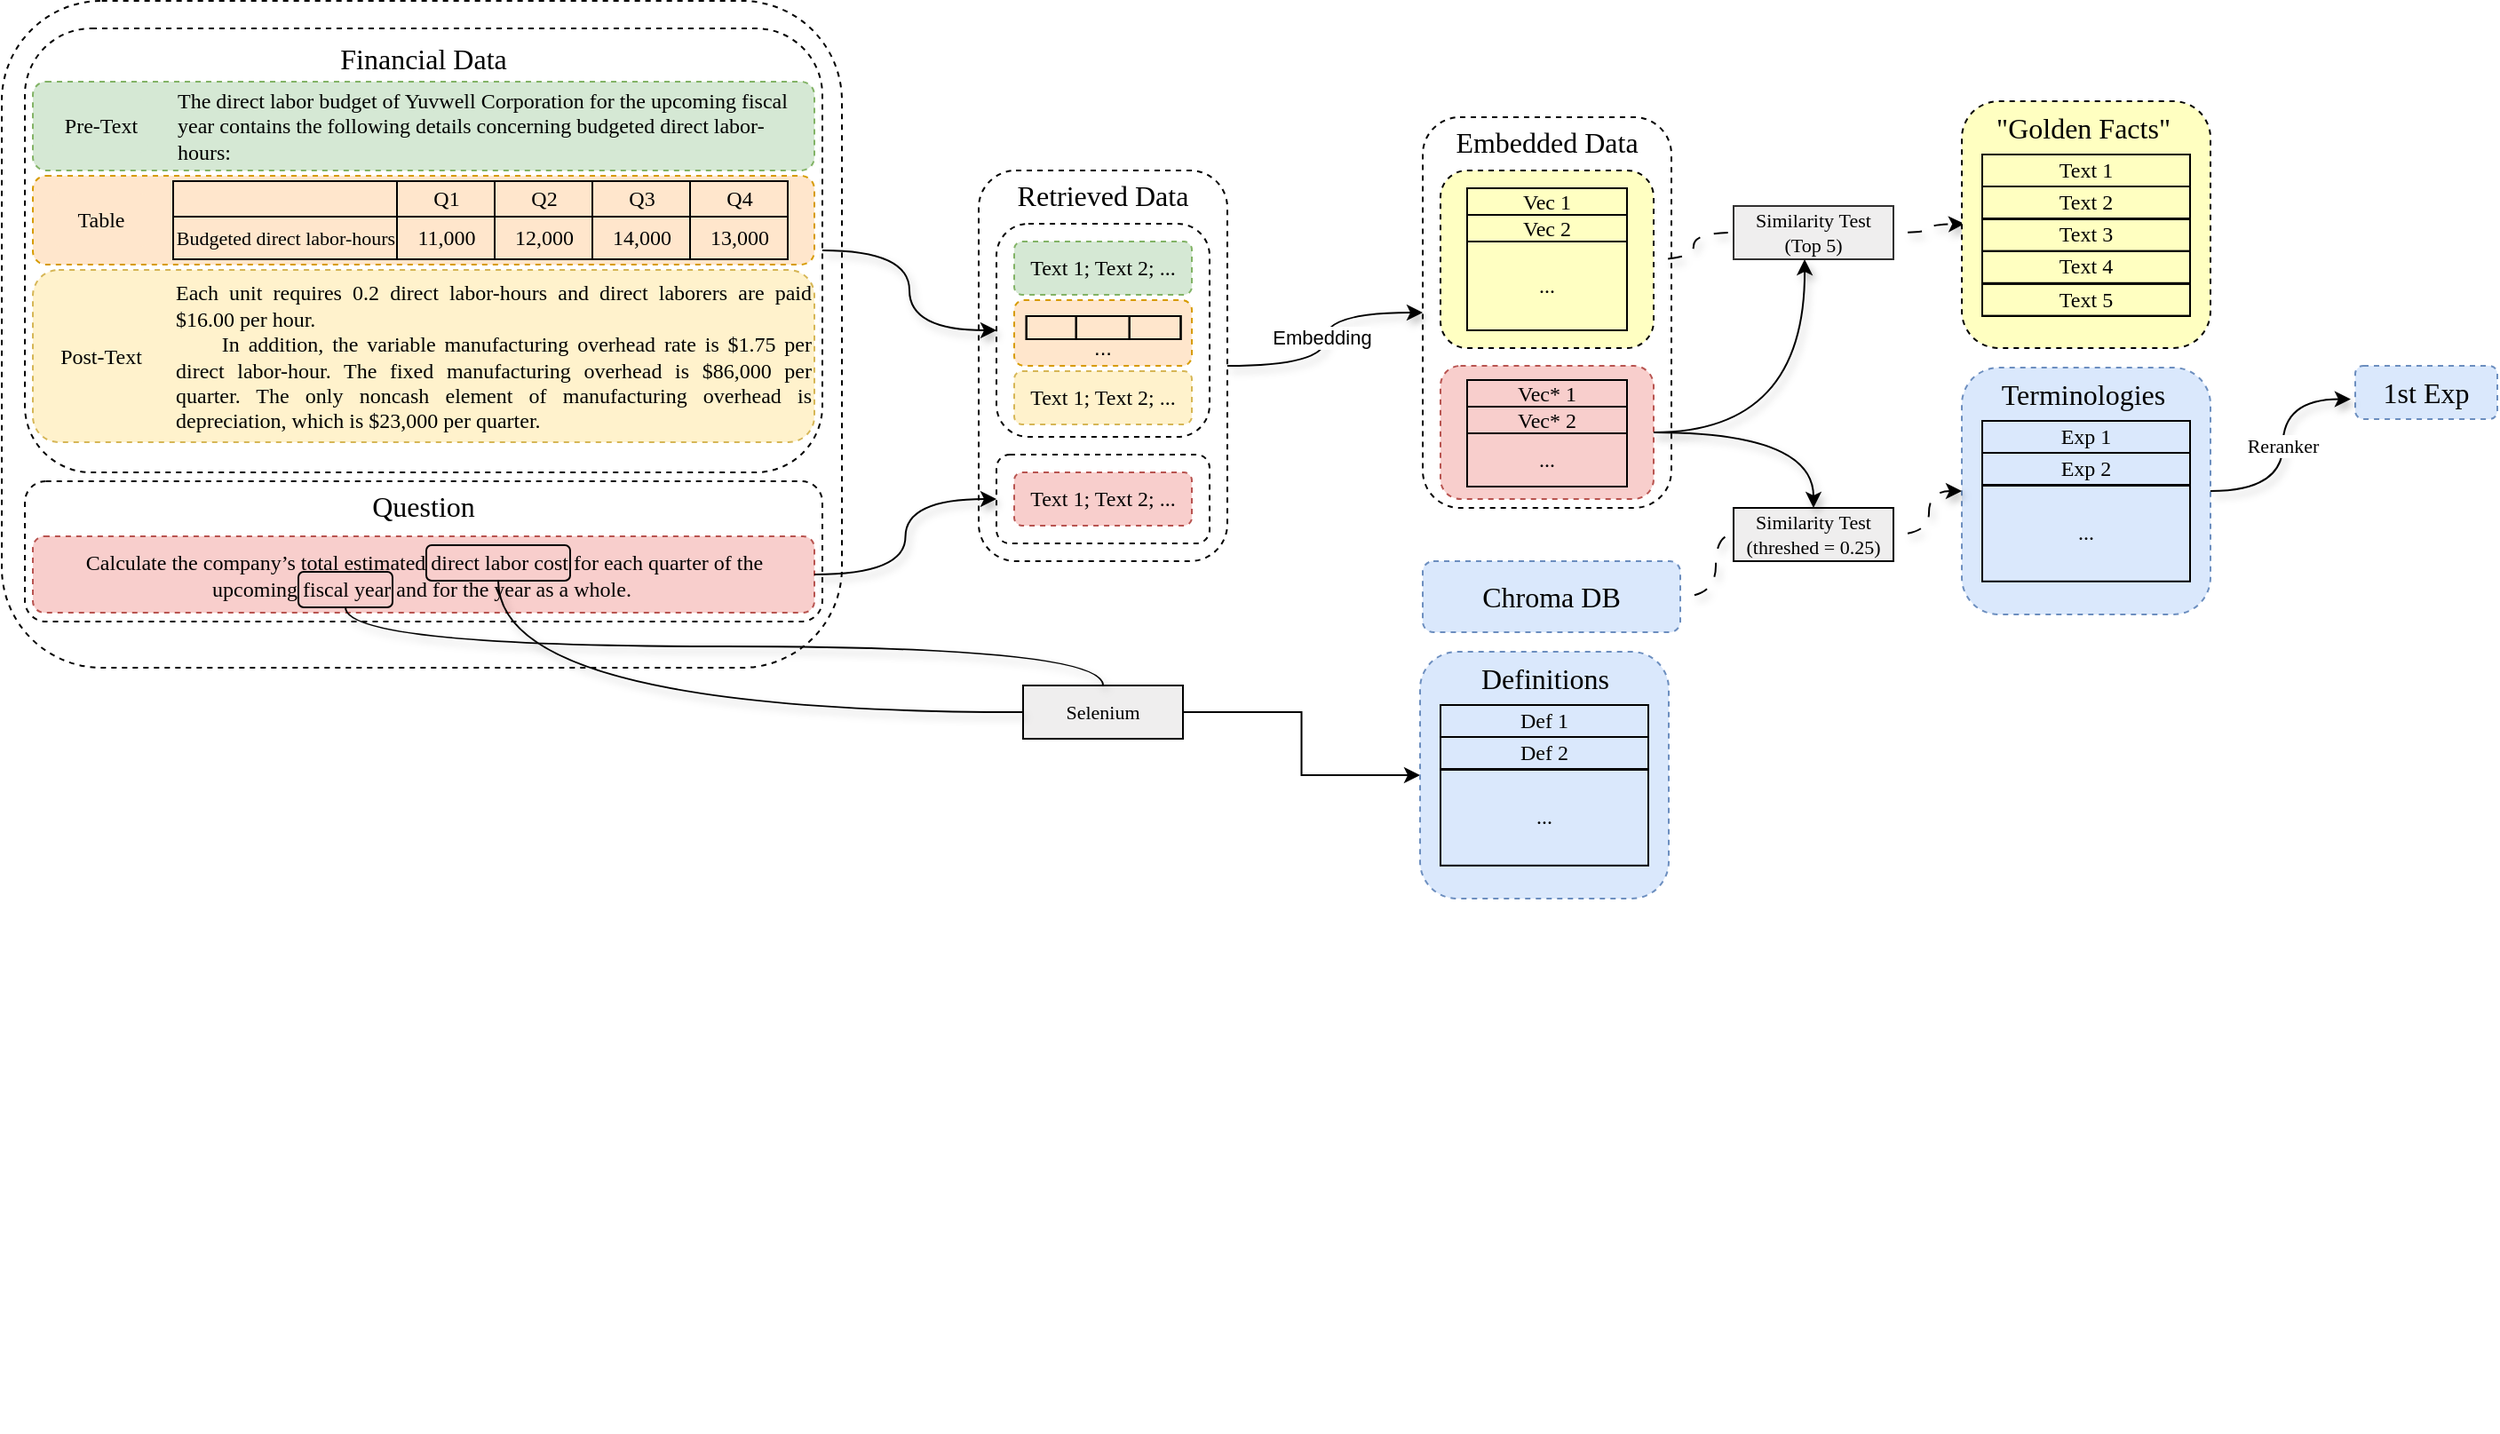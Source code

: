 <mxfile version="24.2.1" type="github" pages="2">
  <diagram name="Page-1" id="c7558073-3199-34d8-9f00-42111426c3f3">
    <mxGraphModel dx="788" dy="538" grid="1" gridSize="10" guides="1" tooltips="1" connect="1" arrows="1" fold="1" page="1" pageScale="1" pageWidth="2336" pageHeight="1654" background="none" math="0" shadow="0">
      <root>
        <mxCell id="0" />
        <mxCell id="1" parent="0" />
        <mxCell id="8lQEx15QJK0aQOlj2Dff-179" value="" style="group;movable=1;resizable=1;rotatable=1;deletable=1;editable=1;locked=0;connectable=1;" vertex="1" connectable="0" parent="1">
          <mxGeometry x="33" y="40" width="497" height="390" as="geometry" />
        </mxCell>
        <mxCell id="8lQEx15QJK0aQOlj2Dff-180" value="" style="rounded=1;whiteSpace=wrap;html=1;dashed=1;movable=1;resizable=1;rotatable=1;deletable=1;editable=1;locked=0;connectable=1;" vertex="1" parent="8lQEx15QJK0aQOlj2Dff-179">
          <mxGeometry x="-13" y="-15.5" width="473" height="375.5" as="geometry" />
        </mxCell>
        <mxCell id="8lQEx15QJK0aQOlj2Dff-150" value="&lt;font face=&quot;Times New Roman&quot; style=&quot;font-size: 16px;&quot;&gt;Question&lt;/font&gt;&lt;div style=&quot;font-size: 11px;&quot;&gt;&lt;div style=&quot;&quot;&gt;&lt;font face=&quot;LVEGGYO8lpx8OsoNp6x9&quot; style=&quot;font-size: 11px;&quot;&gt;&amp;nbsp;&amp;nbsp;&lt;/font&gt;&lt;/div&gt;&lt;div style=&quot;&quot;&gt;&lt;font face=&quot;LVEGGYO8lpx8OsoNp6x9&quot; style=&quot;font-size: 11px;&quot;&gt;&lt;br&gt;&lt;/font&gt;&lt;/div&gt;&lt;div style=&quot;&quot;&gt;&lt;font face=&quot;LVEGGYO8lpx8OsoNp6x9&quot;&gt;&lt;br&gt;&lt;/font&gt;&lt;/div&gt;&lt;div style=&quot;&quot;&gt;&lt;br&gt;&lt;/div&gt;&lt;/div&gt;" style="rounded=1;whiteSpace=wrap;html=1;dashed=1;movable=1;resizable=1;rotatable=1;deletable=1;editable=1;locked=0;connectable=1;" vertex="1" parent="8lQEx15QJK0aQOlj2Dff-179">
          <mxGeometry y="255" width="449" height="79" as="geometry" />
        </mxCell>
        <mxCell id="8lQEx15QJK0aQOlj2Dff-146" value="&lt;div style=&quot;font-size: 15px;&quot;&gt;&lt;font style=&quot;font-size: 15px;&quot; face=&quot;Times New Roman&quot;&gt;&lt;br&gt;&lt;/font&gt;&lt;/div&gt;&lt;font style=&quot;font-size: 16px;&quot; face=&quot;Times New Roman&quot;&gt;Financial Data&lt;/font&gt;&lt;div style=&quot;font-size: 15px;&quot;&gt;&lt;font style=&quot;font-size: 15px;&quot; face=&quot;Times New Roman&quot;&gt;&lt;br&gt;&lt;/font&gt;&lt;/div&gt;&lt;div style=&quot;font-size: 15px;&quot;&gt;&lt;font style=&quot;font-size: 15px;&quot; face=&quot;Times New Roman&quot;&gt;&lt;br&gt;&lt;/font&gt;&lt;/div&gt;&lt;div style=&quot;font-size: 15px;&quot;&gt;&lt;font style=&quot;font-size: 15px;&quot; face=&quot;Times New Roman&quot;&gt;&lt;br&gt;&lt;/font&gt;&lt;/div&gt;&lt;div style=&quot;font-size: 15px;&quot;&gt;&lt;font style=&quot;font-size: 15px;&quot; face=&quot;Times New Roman&quot;&gt;&lt;br&gt;&lt;/font&gt;&lt;/div&gt;&lt;div style=&quot;font-size: 15px;&quot;&gt;&lt;font style=&quot;font-size: 15px;&quot; face=&quot;Times New Roman&quot;&gt;&lt;br&gt;&lt;/font&gt;&lt;/div&gt;&lt;div style=&quot;font-size: 15px;&quot;&gt;&lt;font style=&quot;font-size: 15px;&quot; face=&quot;Times New Roman&quot;&gt;&lt;br&gt;&lt;/font&gt;&lt;/div&gt;&lt;div style=&quot;font-size: 15px;&quot;&gt;&lt;font style=&quot;font-size: 15px;&quot; face=&quot;Times New Roman&quot;&gt;&lt;br&gt;&lt;/font&gt;&lt;/div&gt;&lt;div style=&quot;font-size: 15px;&quot;&gt;&lt;font style=&quot;font-size: 15px;&quot; face=&quot;Times New Roman&quot;&gt;&lt;br&gt;&lt;/font&gt;&lt;/div&gt;&lt;div style=&quot;font-size: 15px;&quot;&gt;&lt;font style=&quot;font-size: 15px;&quot; face=&quot;Times New Roman&quot;&gt;&lt;br&gt;&lt;/font&gt;&lt;/div&gt;&lt;div style=&quot;font-size: 15px;&quot;&gt;&lt;font style=&quot;font-size: 15px;&quot; face=&quot;Times New Roman&quot;&gt;&lt;br&gt;&lt;/font&gt;&lt;/div&gt;&lt;div style=&quot;font-size: 15px;&quot;&gt;&lt;font style=&quot;font-size: 15px;&quot; face=&quot;Times New Roman&quot;&gt;&lt;br&gt;&lt;/font&gt;&lt;/div&gt;&lt;div style=&quot;font-size: 15px;&quot;&gt;&lt;font style=&quot;font-size: 15px;&quot; face=&quot;Times New Roman&quot;&gt;&lt;br&gt;&lt;/font&gt;&lt;/div&gt;&lt;div style=&quot;font-size: 15px;&quot;&gt;&lt;br&gt;&lt;/div&gt;" style="rounded=1;whiteSpace=wrap;html=1;dashed=1;movable=1;resizable=1;rotatable=1;deletable=1;editable=1;locked=0;connectable=1;" vertex="1" parent="8lQEx15QJK0aQOlj2Dff-179">
          <mxGeometry width="449" height="250" as="geometry" />
        </mxCell>
        <mxCell id="8lQEx15QJK0aQOlj2Dff-97" value="&lt;blockquote style=&quot;margin: 0 0 0 40px; border: none; padding: 0px;&quot;&gt;&lt;blockquote style=&quot;text-align: left; margin: 0px 0px 0px 40px; border: none; padding: 0px;&quot;&gt;&lt;span style=&quot;font-family: &amp;quot;Times New Roman&amp;quot;; text-indent: 32px;&quot;&gt;The direct labor budget of Yuvwell Corporation for the upcoming fiscal year contains the following details concerning budgeted direct labor-hours:&lt;/span&gt;&lt;br&gt;&lt;/blockquote&gt;&lt;/blockquote&gt;" style="rounded=1;whiteSpace=wrap;html=1;fillColor=#d5e8d4;strokeColor=#82b366;movable=1;resizable=1;rotatable=1;deletable=1;editable=1;locked=0;connectable=1;dashed=1;" vertex="1" parent="8lQEx15QJK0aQOlj2Dff-179">
          <mxGeometry x="4.5" y="30" width="440" height="50" as="geometry" />
        </mxCell>
        <mxCell id="8lQEx15QJK0aQOlj2Dff-99" value="&lt;font face=&quot;Times New Roman&quot;&gt;Pre-T&lt;span style=&quot;background-color: initial;&quot;&gt;ext&lt;/span&gt;&lt;/font&gt;" style="rounded=1;whiteSpace=wrap;html=1;fillColor=#d5e8d4;strokeColor=none;dashed=1;movable=1;resizable=1;rotatable=1;deletable=1;editable=1;locked=0;connectable=1;" vertex="1" parent="8lQEx15QJK0aQOlj2Dff-179">
          <mxGeometry x="15.5" y="40" width="54" height="30" as="geometry" />
        </mxCell>
        <mxCell id="8lQEx15QJK0aQOlj2Dff-116" value="&lt;blockquote style=&quot;margin: 0 0 0 40px; border: none; padding: 0px;&quot;&gt;&lt;blockquote style=&quot;text-align: left; margin: 0px 0px 0px 40px; border: none; padding: 0px;&quot;&gt;&lt;br&gt;&lt;/blockquote&gt;&lt;/blockquote&gt;" style="rounded=1;whiteSpace=wrap;html=1;fillColor=#ffe6cc;strokeColor=#d79b00;movable=1;resizable=1;rotatable=1;deletable=1;editable=1;locked=0;connectable=1;dashed=1;" vertex="1" parent="8lQEx15QJK0aQOlj2Dff-179">
          <mxGeometry x="4.5" y="83" width="440" height="50" as="geometry" />
        </mxCell>
        <mxCell id="8lQEx15QJK0aQOlj2Dff-117" value="&lt;font face=&quot;Times New Roman&quot;&gt;Table&lt;/font&gt;" style="rounded=1;whiteSpace=wrap;html=1;fillColor=#ffe6cc;strokeColor=none;dashed=1;movable=1;resizable=1;rotatable=1;deletable=1;editable=1;locked=0;connectable=1;" vertex="1" parent="8lQEx15QJK0aQOlj2Dff-179">
          <mxGeometry x="15.5" y="93" width="54" height="30" as="geometry" />
        </mxCell>
        <mxCell id="8lQEx15QJK0aQOlj2Dff-101" value="" style="childLayout=tableLayout;recursiveResize=0;shadow=0;fillColor=none;movable=1;resizable=1;rotatable=1;deletable=1;editable=1;locked=0;connectable=1;" vertex="1" parent="8lQEx15QJK0aQOlj2Dff-179">
          <mxGeometry x="83.5" y="86" width="236" height="44" as="geometry" />
        </mxCell>
        <mxCell id="8lQEx15QJK0aQOlj2Dff-102" value="" style="shape=tableRow;horizontal=0;startSize=0;swimlaneHead=0;swimlaneBody=0;top=0;left=0;bottom=0;right=0;dropTarget=0;collapsible=0;recursiveResize=0;expand=0;fontStyle=0;fillColor=none;strokeColor=inherit;movable=1;resizable=1;rotatable=1;deletable=1;editable=1;locked=0;connectable=1;" vertex="1" parent="8lQEx15QJK0aQOlj2Dff-101">
          <mxGeometry width="236" height="20" as="geometry" />
        </mxCell>
        <mxCell id="8lQEx15QJK0aQOlj2Dff-103" value="" style="connectable=1;recursiveResize=0;strokeColor=inherit;fillColor=none;align=center;whiteSpace=wrap;html=1;movable=1;resizable=1;rotatable=1;deletable=1;editable=1;locked=0;" vertex="1" parent="8lQEx15QJK0aQOlj2Dff-102">
          <mxGeometry width="126" height="20" as="geometry">
            <mxRectangle width="126" height="20" as="alternateBounds" />
          </mxGeometry>
        </mxCell>
        <mxCell id="8lQEx15QJK0aQOlj2Dff-104" value="&lt;font face=&quot;Times New Roman&quot;&gt;Q1&lt;/font&gt;" style="connectable=1;recursiveResize=0;strokeColor=inherit;fillColor=none;align=center;whiteSpace=wrap;html=1;movable=1;resizable=1;rotatable=1;deletable=1;editable=1;locked=0;" vertex="1" parent="8lQEx15QJK0aQOlj2Dff-102">
          <mxGeometry x="126" width="55" height="20" as="geometry">
            <mxRectangle width="55" height="20" as="alternateBounds" />
          </mxGeometry>
        </mxCell>
        <mxCell id="8lQEx15QJK0aQOlj2Dff-105" value="&lt;font face=&quot;Times New Roman&quot;&gt;Q2&lt;/font&gt;" style="connectable=1;recursiveResize=0;strokeColor=inherit;fillColor=none;align=center;whiteSpace=wrap;html=1;movable=1;resizable=1;rotatable=1;deletable=1;editable=1;locked=0;" vertex="1" parent="8lQEx15QJK0aQOlj2Dff-102">
          <mxGeometry x="181" width="55" height="20" as="geometry">
            <mxRectangle width="55" height="20" as="alternateBounds" />
          </mxGeometry>
        </mxCell>
        <mxCell id="8lQEx15QJK0aQOlj2Dff-106" style="shape=tableRow;horizontal=0;startSize=0;swimlaneHead=0;swimlaneBody=0;top=0;left=0;bottom=0;right=0;dropTarget=0;collapsible=0;recursiveResize=0;expand=0;fontStyle=0;fillColor=none;strokeColor=inherit;movable=1;resizable=1;rotatable=1;deletable=1;editable=1;locked=0;connectable=1;" vertex="1" parent="8lQEx15QJK0aQOlj2Dff-101">
          <mxGeometry y="20" width="236" height="24" as="geometry" />
        </mxCell>
        <mxCell id="8lQEx15QJK0aQOlj2Dff-107" value="&lt;font style=&quot;font-size: 11px;&quot; face=&quot;Times New Roman&quot;&gt;Bu&lt;/font&gt;&lt;span style=&quot;font-size: 11px; font-family: &amp;quot;Times New Roman&amp;quot;; background-color: initial;&quot;&gt;dgeted direct labor-hours&lt;/span&gt;" style="connectable=1;recursiveResize=0;strokeColor=inherit;fillColor=none;align=center;whiteSpace=wrap;html=1;movable=1;resizable=1;rotatable=1;deletable=1;editable=1;locked=0;" vertex="1" parent="8lQEx15QJK0aQOlj2Dff-106">
          <mxGeometry width="126" height="24" as="geometry">
            <mxRectangle width="126" height="24" as="alternateBounds" />
          </mxGeometry>
        </mxCell>
        <mxCell id="8lQEx15QJK0aQOlj2Dff-108" value="&lt;font face=&quot;Times New Roman&quot;&gt;11,000&lt;/font&gt;" style="connectable=1;recursiveResize=0;strokeColor=inherit;fillColor=none;align=center;whiteSpace=wrap;html=1;movable=1;resizable=1;rotatable=1;deletable=1;editable=1;locked=0;" vertex="1" parent="8lQEx15QJK0aQOlj2Dff-106">
          <mxGeometry x="126" width="55" height="24" as="geometry">
            <mxRectangle width="55" height="24" as="alternateBounds" />
          </mxGeometry>
        </mxCell>
        <mxCell id="8lQEx15QJK0aQOlj2Dff-109" value="&lt;font face=&quot;Times New Roman&quot;&gt;12,000&lt;/font&gt;" style="connectable=1;recursiveResize=0;strokeColor=inherit;fillColor=none;align=center;whiteSpace=wrap;html=1;movable=1;resizable=1;rotatable=1;deletable=1;editable=1;locked=0;" vertex="1" parent="8lQEx15QJK0aQOlj2Dff-106">
          <mxGeometry x="181" width="55" height="24" as="geometry">
            <mxRectangle width="55" height="24" as="alternateBounds" />
          </mxGeometry>
        </mxCell>
        <mxCell id="8lQEx15QJK0aQOlj2Dff-134" value="" style="childLayout=tableLayout;recursiveResize=0;shadow=0;fillColor=none;movable=1;resizable=1;rotatable=1;deletable=1;editable=1;locked=0;connectable=1;" vertex="1" parent="8lQEx15QJK0aQOlj2Dff-179">
          <mxGeometry x="319.5" y="86" width="110" height="44" as="geometry" />
        </mxCell>
        <mxCell id="8lQEx15QJK0aQOlj2Dff-135" value="" style="shape=tableRow;horizontal=0;startSize=0;swimlaneHead=0;swimlaneBody=0;top=0;left=0;bottom=0;right=0;dropTarget=0;collapsible=0;recursiveResize=0;expand=0;fontStyle=0;fillColor=none;strokeColor=inherit;movable=1;resizable=1;rotatable=1;deletable=1;editable=1;locked=0;connectable=1;" vertex="1" parent="8lQEx15QJK0aQOlj2Dff-134">
          <mxGeometry width="110" height="20" as="geometry" />
        </mxCell>
        <mxCell id="8lQEx15QJK0aQOlj2Dff-136" value="&lt;font face=&quot;Times New Roman&quot;&gt;Q3&lt;/font&gt;" style="connectable=1;recursiveResize=0;strokeColor=inherit;fillColor=none;align=center;whiteSpace=wrap;html=1;movable=1;resizable=1;rotatable=1;deletable=1;editable=1;locked=0;" vertex="1" parent="8lQEx15QJK0aQOlj2Dff-135">
          <mxGeometry width="55" height="20" as="geometry">
            <mxRectangle width="55" height="20" as="alternateBounds" />
          </mxGeometry>
        </mxCell>
        <mxCell id="8lQEx15QJK0aQOlj2Dff-137" value="&lt;font face=&quot;Times New Roman&quot;&gt;Q4&lt;/font&gt;" style="connectable=1;recursiveResize=0;strokeColor=inherit;fillColor=none;align=center;whiteSpace=wrap;html=1;movable=1;resizable=1;rotatable=1;deletable=1;editable=1;locked=0;" vertex="1" parent="8lQEx15QJK0aQOlj2Dff-135">
          <mxGeometry x="55" width="55" height="20" as="geometry">
            <mxRectangle width="55" height="20" as="alternateBounds" />
          </mxGeometry>
        </mxCell>
        <mxCell id="8lQEx15QJK0aQOlj2Dff-138" value="" style="connectable=1;recursiveResize=0;strokeColor=inherit;fillColor=none;align=center;whiteSpace=wrap;html=1;movable=1;resizable=1;rotatable=1;deletable=1;editable=1;locked=0;" vertex="1" parent="8lQEx15QJK0aQOlj2Dff-135">
          <mxGeometry x="110" height="20" as="geometry">
            <mxRectangle height="20" as="alternateBounds" />
          </mxGeometry>
        </mxCell>
        <mxCell id="8lQEx15QJK0aQOlj2Dff-139" style="shape=tableRow;horizontal=0;startSize=0;swimlaneHead=0;swimlaneBody=0;top=0;left=0;bottom=0;right=0;dropTarget=0;collapsible=0;recursiveResize=0;expand=0;fontStyle=0;fillColor=none;strokeColor=inherit;movable=1;resizable=1;rotatable=1;deletable=1;editable=1;locked=0;connectable=1;" vertex="1" parent="8lQEx15QJK0aQOlj2Dff-134">
          <mxGeometry y="20" width="110" height="24" as="geometry" />
        </mxCell>
        <mxCell id="8lQEx15QJK0aQOlj2Dff-140" value="&lt;font face=&quot;Times New Roman&quot;&gt;14,000&lt;/font&gt;" style="connectable=1;recursiveResize=0;strokeColor=inherit;fillColor=none;align=center;whiteSpace=wrap;html=1;movable=1;resizable=1;rotatable=1;deletable=1;editable=1;locked=0;" vertex="1" parent="8lQEx15QJK0aQOlj2Dff-139">
          <mxGeometry width="55" height="24" as="geometry">
            <mxRectangle width="55" height="24" as="alternateBounds" />
          </mxGeometry>
        </mxCell>
        <mxCell id="8lQEx15QJK0aQOlj2Dff-141" value="&lt;font face=&quot;Times New Roman&quot;&gt;13,000&lt;/font&gt;" style="connectable=1;recursiveResize=0;strokeColor=inherit;fillColor=none;align=center;whiteSpace=wrap;html=1;movable=1;resizable=1;rotatable=1;deletable=1;editable=1;locked=0;" vertex="1" parent="8lQEx15QJK0aQOlj2Dff-139">
          <mxGeometry x="55" width="55" height="24" as="geometry">
            <mxRectangle width="55" height="24" as="alternateBounds" />
          </mxGeometry>
        </mxCell>
        <mxCell id="8lQEx15QJK0aQOlj2Dff-142" value="" style="connectable=1;recursiveResize=0;strokeColor=inherit;fillColor=none;align=center;whiteSpace=wrap;html=1;movable=1;resizable=1;rotatable=1;deletable=1;editable=1;locked=0;" vertex="1" parent="8lQEx15QJK0aQOlj2Dff-139">
          <mxGeometry x="110" height="24" as="geometry">
            <mxRectangle height="24" as="alternateBounds" />
          </mxGeometry>
        </mxCell>
        <mxCell id="8lQEx15QJK0aQOlj2Dff-143" value="&lt;blockquote style=&quot;margin: 0 0 0 40px; border: none; padding: 0px;&quot;&gt;&lt;blockquote style=&quot;margin: 0px 0px 0px 40px; border: none; padding: 0px;&quot;&gt;&lt;div style=&quot;text-align: justify;&quot;&gt;&lt;span style=&quot;font-family: &amp;quot;Times New Roman&amp;quot;; background-color: initial;&quot;&gt;Each unit requires 0.2 direct labor-hours and direct laborers are paid $16.00 per hour.&lt;/span&gt;&lt;/div&gt;&lt;font face=&quot;Times New Roman&quot;&gt;&lt;div style=&quot;text-align: justify;&quot;&gt;&lt;span style=&quot;background-color: initial;&quot;&gt;&lt;span style=&quot;white-space: pre;&quot;&gt;&#x9;&lt;/span&gt;In addition, the variable manufacturing overhead rate is $1.75 per direct labor-hour. The fixed&amp;nbsp;&lt;/span&gt;&lt;span style=&quot;background-color: initial;&quot;&gt;manufacturing overhead is $86,000 per quarter. The only noncash element of manufacturing over&lt;/span&gt;&lt;span style=&quot;background-color: initial;&quot;&gt;head is depreciation, which is $23,000 per quarter.&lt;/span&gt;&lt;/div&gt;&lt;/font&gt;&lt;/blockquote&gt;&lt;/blockquote&gt;" style="rounded=1;whiteSpace=wrap;html=1;fillColor=#fff2cc;strokeColor=#d6b656;movable=1;resizable=1;rotatable=1;deletable=1;editable=1;locked=0;connectable=1;dashed=1;align=right;" vertex="1" parent="8lQEx15QJK0aQOlj2Dff-179">
          <mxGeometry x="4.5" y="136" width="440" height="97" as="geometry" />
        </mxCell>
        <mxCell id="8lQEx15QJK0aQOlj2Dff-144" value="&lt;font face=&quot;Times New Roman&quot;&gt;Post&lt;/font&gt;&lt;span style=&quot;font-family: &amp;quot;Times New Roman&amp;quot;; background-color: initial;&quot;&gt;-T&lt;/span&gt;&lt;span style=&quot;font-family: &amp;quot;Times New Roman&amp;quot;; background-color: initial;&quot;&gt;ext&lt;/span&gt;" style="rounded=1;whiteSpace=wrap;html=1;fillColor=#fff2cc;strokeColor=none;dashed=1;movable=1;resizable=1;rotatable=1;deletable=1;editable=1;locked=0;connectable=1;" vertex="1" parent="8lQEx15QJK0aQOlj2Dff-179">
          <mxGeometry x="15.5" y="169.5" width="54" height="30" as="geometry" />
        </mxCell>
        <mxCell id="8lQEx15QJK0aQOlj2Dff-176" value="&lt;blockquote style=&quot;margin: 0 0 0 40px; border: none; padding: 0px;&quot;&gt;&lt;/blockquote&gt;&lt;span style=&quot;background-color: initial; font-family: &amp;quot;Times New Roman&amp;quot;;&quot;&gt;Calculate the company’s total estimated direct labor cost for each quarter of the upcoming&amp;nbsp;&lt;/span&gt;&lt;span style=&quot;background-color: initial; font-family: &amp;quot;Times New Roman&amp;quot;;&quot;&gt;fiscal year and for the year as a whole.&amp;nbsp;&lt;/span&gt;" style="rounded=1;whiteSpace=wrap;html=1;fillColor=#f8cecc;strokeColor=#b85450;movable=1;resizable=1;rotatable=1;deletable=1;editable=1;locked=0;connectable=1;dashed=1;align=center;" vertex="1" parent="8lQEx15QJK0aQOlj2Dff-179">
          <mxGeometry x="4.5" y="286" width="440" height="43" as="geometry" />
        </mxCell>
        <mxCell id="Tq0ni2vjePYTCpWP9eTG-8" value="&lt;span style=&quot;color: rgba(0, 0, 0, 0); font-family: monospace; font-size: 0px; text-align: start; text-wrap: nowrap;&quot;&gt;%3CmxGraphModel%3E%3Croot%3E%3CmxCell%20id%3D%220%22%2F%3E%3CmxCell%20id%3D%221%22%20parent%3D%220%22%2F%3E%3CmxCell%20id%3D%222%22%20value%3D%22%22%20style%3D%22group%3Bmovable%3D1%3Bresizable%3D1%3Brotatable%3D1%3Bdeletable%3D1%3Beditable%3D1%3Blocked%3D0%3Bconnectable%3D1%3B%22%20vertex%3D%221%22%20connectable%3D%220%22%20parent%3D%221%22%3E%3CmxGeometry%20x%3D%2233%22%20y%3D%2240%22%20width%3D%22497%22%20height%3D%22390%22%20as%3D%22geometry%22%2F%3E%3C%2FmxCell%3E%3CmxCell%20id%3D%223%22%20value%3D%22%22%20style%3D%22rounded%3D1%3BwhiteSpace%3Dwrap%3Bhtml%3D1%3Bdashed%3D1%3Bmovable%3D1%3Bresizable%3D1%3Brotatable%3D1%3Bdeletable%3D1%3Beditable%3D1%3Blocked%3D0%3Bconnectable%3D1%3B%22%20vertex%3D%221%22%20parent%3D%222%22%3E%3CmxGeometry%20x%3D%22-13%22%20y%3D%22-15.5%22%20width%3D%22473%22%20height%3D%22375.5%22%20as%3D%22geometry%22%2F%3E%3C%2FmxCell%3E%3CmxCell%20id%3D%224%22%20value%3D%22%26lt%3Bfont%20face%3D%26quot%3BTimes%20New%20Roman%26quot%3B%20style%3D%26quot%3Bfont-size%3A%2016px%3B%26quot%3B%26gt%3BQuestion%26lt%3B%2Ffont%26gt%3B%26lt%3Bdiv%20style%3D%26quot%3Bfont-size%3A%2011px%3B%26quot%3B%26gt%3B%26lt%3Bdiv%20style%3D%26quot%3B%26quot%3B%26gt%3B%26lt%3Bfont%20face%3D%26quot%3BLVEGGYO8lpx8OsoNp6x9%26quot%3B%20style%3D%26quot%3Bfont-size%3A%2011px%3B%26quot%3B%26gt%3B%26amp%3Bnbsp%3B%26amp%3Bnbsp%3B%26lt%3B%2Ffont%26gt%3B%26lt%3B%2Fdiv%26gt%3B%26lt%3Bdiv%20style%3D%26quot%3B%26quot%3B%26gt%3B%26lt%3Bfont%20face%3D%26quot%3BLVEGGYO8lpx8OsoNp6x9%26quot%3B%20style%3D%26quot%3Bfont-size%3A%2011px%3B%26quot%3B%26gt%3B%26lt%3Bbr%26gt%3B%26lt%3B%2Ffont%26gt%3B%26lt%3B%2Fdiv%26gt%3B%26lt%3Bdiv%20style%3D%26quot%3B%26quot%3B%26gt%3B%26lt%3Bfont%20face%3D%26quot%3BLVEGGYO8lpx8OsoNp6x9%26quot%3B%26gt%3B%26lt%3Bbr%26gt%3B%26lt%3B%2Ffont%26gt%3B%26lt%3B%2Fdiv%26gt%3B%26lt%3Bdiv%20style%3D%26quot%3B%26quot%3B%26gt%3B%26lt%3Bbr%26gt%3B%26lt%3B%2Fdiv%26gt%3B%26lt%3B%2Fdiv%26gt%3B%22%20style%3D%22rounded%3D1%3BwhiteSpace%3Dwrap%3Bhtml%3D1%3Bdashed%3D1%3Bmovable%3D1%3Bresizable%3D1%3Brotatable%3D1%3Bdeletable%3D1%3Beditable%3D1%3Blocked%3D0%3Bconnectable%3D1%3B%22%20vertex%3D%221%22%20parent%3D%222%22%3E%3CmxGeometry%20y%3D%22255%22%20width%3D%22449%22%20height%3D%2279%22%20as%3D%22geometry%22%2F%3E%3C%2FmxCell%3E%3CmxCell%20id%3D%225%22%20value%3D%22%26lt%3Bdiv%20style%3D%26quot%3Bfont-size%3A%2015px%3B%26quot%3B%26gt%3B%26lt%3Bfont%20style%3D%26quot%3Bfont-size%3A%2015px%3B%26quot%3B%20face%3D%26quot%3BTimes%20New%20Roman%26quot%3B%26gt%3B%26lt%3Bbr%26gt%3B%26lt%3B%2Ffont%26gt%3B%26lt%3B%2Fdiv%26gt%3B%26lt%3Bfont%20style%3D%26quot%3Bfont-size%3A%2016px%3B%26quot%3B%20face%3D%26quot%3BTimes%20New%20Roman%26quot%3B%26gt%3BFinancial%20Data%26lt%3B%2Ffont%26gt%3B%26lt%3Bdiv%20style%3D%26quot%3Bfont-size%3A%2015px%3B%26quot%3B%26gt%3B%26lt%3Bfont%20style%3D%26quot%3Bfont-size%3A%2015px%3B%26quot%3B%20face%3D%26quot%3BTimes%20New%20Roman%26quot%3B%26gt%3B%26lt%3Bbr%26gt%3B%26lt%3B%2Ffont%26gt%3B%26lt%3B%2Fdiv%26gt%3B%26lt%3Bdiv%20style%3D%26quot%3Bfont-size%3A%2015px%3B%26quot%3B%26gt%3B%26lt%3Bfont%20style%3D%26quot%3Bfont-size%3A%2015px%3B%26quot%3B%20face%3D%26quot%3BTimes%20New%20Roman%26quot%3B%26gt%3B%26lt%3Bbr%26gt%3B%26lt%3B%2Ffont%26gt%3B%26lt%3B%2Fdiv%26gt%3B%26lt%3Bdiv%20style%3D%26quot%3Bfont-size%3A%2015px%3B%26quot%3B%26gt%3B%26lt%3Bfont%20style%3D%26quot%3Bfont-size%3A%2015px%3B%26quot%3B%20face%3D%26quot%3BTimes%20New%20Roman%26quot%3B%26gt%3B%26lt%3Bbr%26gt%3B%26lt%3B%2Ffont%26gt%3B%26lt%3B%2Fdiv%26gt%3B%26lt%3Bdiv%20style%3D%26quot%3Bfont-size%3A%2015px%3B%26quot%3B%26gt%3B%26lt%3Bfont%20style%3D%26quot%3Bfont-size%3A%2015px%3B%26quot%3B%20face%3D%26quot%3BTimes%20New%20Roman%26quot%3B%26gt%3B%26lt%3Bbr%26gt%3B%26lt%3B%2Ffont%26gt%3B%26lt%3B%2Fdiv%26gt%3B%26lt%3Bdiv%20style%3D%26quot%3Bfont-size%3A%2015px%3B%26quot%3B%26gt%3B%26lt%3Bfont%20style%3D%26quot%3Bfont-size%3A%2015px%3B%26quot%3B%20face%3D%26quot%3BTimes%20New%20Roman%26quot%3B%26gt%3B%26lt%3Bbr%26gt%3B%26lt%3B%2Ffont%26gt%3B%26lt%3B%2Fdiv%26gt%3B%26lt%3Bdiv%20style%3D%26quot%3Bfont-size%3A%2015px%3B%26quot%3B%26gt%3B%26lt%3Bfont%20style%3D%26quot%3Bfont-size%3A%2015px%3B%26quot%3B%20face%3D%26quot%3BTimes%20New%20Roman%26quot%3B%26gt%3B%26lt%3Bbr%26gt%3B%26lt%3B%2Ffont%26gt%3B%26lt%3B%2Fdiv%26gt%3B%26lt%3Bdiv%20style%3D%26quot%3Bfont-size%3A%2015px%3B%26quot%3B%26gt%3B%26lt%3Bfont%20style%3D%26quot%3Bfont-size%3A%2015px%3B%26quot%3B%20face%3D%26quot%3BTimes%20New%20Roman%26quot%3B%26gt%3B%26lt%3Bbr%26gt%3B%26lt%3B%2Ffont%26gt%3B%26lt%3B%2Fdiv%26gt%3B%26lt%3Bdiv%20style%3D%26quot%3Bfont-size%3A%2015px%3B%26quot%3B%26gt%3B%26lt%3Bfont%20style%3D%26quot%3Bfont-size%3A%2015px%3B%26quot%3B%20face%3D%26quot%3BTimes%20New%20Roman%26quot%3B%26gt%3B%26lt%3Bbr%26gt%3B%26lt%3B%2Ffont%26gt%3B%26lt%3B%2Fdiv%26gt%3B%26lt%3Bdiv%20style%3D%26quot%3Bfont-size%3A%2015px%3B%26quot%3B%26gt%3B%26lt%3Bfont%20style%3D%26quot%3Bfont-size%3A%2015px%3B%26quot%3B%20face%3D%26quot%3BTimes%20New%20Roman%26quot%3B%26gt%3B%26lt%3Bbr%26gt%3B%26lt%3B%2Ffont%26gt%3B%26lt%3B%2Fdiv%26gt%3B%26lt%3Bdiv%20style%3D%26quot%3Bfont-size%3A%2015px%3B%26quot%3B%26gt%3B%26lt%3Bfont%20style%3D%26quot%3Bfont-size%3A%2015px%3B%26quot%3B%20face%3D%26quot%3BTimes%20New%20Roman%26quot%3B%26gt%3B%26lt%3Bbr%26gt%3B%26lt%3B%2Ffont%26gt%3B%26lt%3B%2Fdiv%26gt%3B%26lt%3Bdiv%20style%3D%26quot%3Bfont-size%3A%2015px%3B%26quot%3B%26gt%3B%26lt%3Bfont%20style%3D%26quot%3Bfont-size%3A%2015px%3B%26quot%3B%20face%3D%26quot%3BTimes%20New%20Roman%26quot%3B%26gt%3B%26lt%3Bbr%26gt%3B%26lt%3B%2Ffont%26gt%3B%26lt%3B%2Fdiv%26gt%3B%26lt%3Bdiv%20style%3D%26quot%3Bfont-size%3A%2015px%3B%26quot%3B%26gt%3B%26lt%3Bfont%20style%3D%26quot%3Bfont-size%3A%2015px%3B%26quot%3B%20face%3D%26quot%3BTimes%20New%20Roman%26quot%3B%26gt%3B%26lt%3Bbr%26gt%3B%26lt%3B%2Ffont%26gt%3B%26lt%3B%2Fdiv%26gt%3B%26lt%3Bdiv%20style%3D%26quot%3Bfont-size%3A%2015px%3B%26quot%3B%26gt%3B%26lt%3Bbr%26gt%3B%26lt%3B%2Fdiv%26gt%3B%22%20style%3D%22rounded%3D1%3BwhiteSpace%3Dwrap%3Bhtml%3D1%3Bdashed%3D1%3Bmovable%3D1%3Bresizable%3D1%3Brotatable%3D1%3Bdeletable%3D1%3Beditable%3D1%3Blocked%3D0%3Bconnectable%3D1%3B%22%20vertex%3D%221%22%20parent%3D%222%22%3E%3CmxGeometry%20width%3D%22449%22%20height%3D%22250%22%20as%3D%22geometry%22%2F%3E%3C%2FmxCell%3E%3CmxCell%20id%3D%226%22%20value%3D%22%26lt%3Bblockquote%20style%3D%26quot%3Bmargin%3A%200%200%200%2040px%3B%20border%3A%20none%3B%20padding%3A%200px%3B%26quot%3B%26gt%3B%26lt%3Bblockquote%20style%3D%26quot%3Btext-align%3A%20left%3B%20margin%3A%200px%200px%200px%2040px%3B%20border%3A%20none%3B%20padding%3A%200px%3B%26quot%3B%26gt%3B%26lt%3Bspan%20style%3D%26quot%3Bfont-family%3A%20%26amp%3Bquot%3BTimes%20New%20Roman%26amp%3Bquot%3B%3B%20text-indent%3A%2032px%3B%26quot%3B%26gt%3BThe%20direct%20labor%20budget%20of%20Yuvwell%20Corporation%20for%20the%20upcoming%20fiscal%20year%20contains%20the%20following%20details%20concerning%20budgeted%20direct%20labor-hours%3A%26lt%3B%2Fspan%26gt%3B%26lt%3Bbr%26gt%3B%26lt%3B%2Fblockquote%26gt%3B%26lt%3B%2Fblockquote%26gt%3B%22%20style%3D%22rounded%3D1%3BwhiteSpace%3Dwrap%3Bhtml%3D1%3BfillColor%3D%23d5e8d4%3BstrokeColor%3D%2382b366%3Bmovable%3D1%3Bresizable%3D1%3Brotatable%3D1%3Bdeletable%3D1%3Beditable%3D1%3Blocked%3D0%3Bconnectable%3D1%3Bdashed%3D1%3B%22%20vertex%3D%221%22%20parent%3D%222%22%3E%3CmxGeometry%20x%3D%224.5%22%20y%3D%2230%22%20width%3D%22440%22%20height%3D%2250%22%20as%3D%22geometry%22%2F%3E%3C%2FmxCell%3E%3CmxCell%20id%3D%227%22%20value%3D%22%26lt%3Bfont%20face%3D%26quot%3BTimes%20New%20Roman%26quot%3B%26gt%3BPre-T%26lt%3Bspan%20style%3D%26quot%3Bbackground-color%3A%20initial%3B%26quot%3B%26gt%3Bext%26lt%3B%2Fspan%26gt%3B%26lt%3B%2Ffont%26gt%3B%22%20style%3D%22rounded%3D1%3BwhiteSpace%3Dwrap%3Bhtml%3D1%3BfillColor%3D%23d5e8d4%3BstrokeColor%3Dnone%3Bdashed%3D1%3Bmovable%3D1%3Bresizable%3D1%3Brotatable%3D1%3Bdeletable%3D1%3Beditable%3D1%3Blocked%3D0%3Bconnectable%3D1%3B%22%20vertex%3D%221%22%20parent%3D%222%22%3E%3CmxGeometry%20x%3D%2215.5%22%20y%3D%2240%22%20width%3D%2254%22%20height%3D%2230%22%20as%3D%22geometry%22%2F%3E%3C%2FmxCell%3E%3CmxCell%20id%3D%228%22%20value%3D%22%26lt%3Bblockquote%20style%3D%26quot%3Bmargin%3A%200%200%200%2040px%3B%20border%3A%20none%3B%20padding%3A%200px%3B%26quot%3B%26gt%3B%26lt%3Bblockquote%20style%3D%26quot%3Btext-align%3A%20left%3B%20margin%3A%200px%200px%200px%2040px%3B%20border%3A%20none%3B%20padding%3A%200px%3B%26quot%3B%26gt%3B%26lt%3Bbr%26gt%3B%26lt%3B%2Fblockquote%26gt%3B%26lt%3B%2Fblockquote%26gt%3B%22%20style%3D%22rounded%3D1%3BwhiteSpace%3Dwrap%3Bhtml%3D1%3BfillColor%3D%23ffe6cc%3BstrokeColor%3D%23d79b00%3Bmovable%3D1%3Bresizable%3D1%3Brotatable%3D1%3Bdeletable%3D1%3Beditable%3D1%3Blocked%3D0%3Bconnectable%3D1%3Bdashed%3D1%3B%22%20vertex%3D%221%22%20parent%3D%222%22%3E%3CmxGeometry%20x%3D%224.5%22%20y%3D%2283%22%20width%3D%22440%22%20height%3D%2250%22%20as%3D%22geometry%22%2F%3E%3C%2FmxCell%3E%3CmxCell%20id%3D%229%22%20value%3D%22%26lt%3Bfont%20face%3D%26quot%3BTimes%20New%20Roman%26quot%3B%26gt%3BTable%26lt%3B%2Ffont%26gt%3B%22%20style%3D%22rounded%3D1%3BwhiteSpace%3Dwrap%3Bhtml%3D1%3BfillColor%3D%23ffe6cc%3BstrokeColor%3Dnone%3Bdashed%3D1%3Bmovable%3D1%3Bresizable%3D1%3Brotatable%3D1%3Bdeletable%3D1%3Beditable%3D1%3Blocked%3D0%3Bconnectable%3D1%3B%22%20vertex%3D%221%22%20parent%3D%222%22%3E%3CmxGeometry%20x%3D%2215.5%22%20y%3D%2293%22%20width%3D%2254%22%20height%3D%2230%22%20as%3D%22geometry%22%2F%3E%3C%2FmxCell%3E%3CmxCell%20id%3D%2210%22%20value%3D%22%22%20style%3D%22childLayout%3DtableLayout%3BrecursiveResize%3D0%3Bshadow%3D0%3BfillColor%3Dnone%3Bmovable%3D1%3Bresizable%3D1%3Brotatable%3D1%3Bdeletable%3D1%3Beditable%3D1%3Blocked%3D0%3Bconnectable%3D1%3B%22%20vertex%3D%221%22%20parent%3D%222%22%3E%3CmxGeometry%20x%3D%2283.5%22%20y%3D%2286%22%20width%3D%22236%22%20height%3D%2244%22%20as%3D%22geometry%22%2F%3E%3C%2FmxCell%3E%3CmxCell%20id%3D%2211%22%20value%3D%22%22%20style%3D%22shape%3DtableRow%3Bhorizontal%3D0%3BstartSize%3D0%3BswimlaneHead%3D0%3BswimlaneBody%3D0%3Btop%3D0%3Bleft%3D0%3Bbottom%3D0%3Bright%3D0%3BdropTarget%3D0%3Bcollapsible%3D0%3BrecursiveResize%3D0%3Bexpand%3D0%3BfontStyle%3D0%3BfillColor%3Dnone%3BstrokeColor%3Dinherit%3Bmovable%3D1%3Bresizable%3D1%3Brotatable%3D1%3Bdeletable%3D1%3Beditable%3D1%3Blocked%3D0%3Bconnectable%3D1%3B%22%20vertex%3D%221%22%20parent%3D%2210%22%3E%3CmxGeometry%20width%3D%22236%22%20height%3D%2220%22%20as%3D%22geometry%22%2F%3E%3C%2FmxCell%3E%3CmxCell%20id%3D%2212%22%20value%3D%22%22%20style%3D%22connectable%3D1%3BrecursiveResize%3D0%3BstrokeColor%3Dinherit%3BfillColor%3Dnone%3Balign%3Dcenter%3BwhiteSpace%3Dwrap%3Bhtml%3D1%3Bmovable%3D1%3Bresizable%3D1%3Brotatable%3D1%3Bdeletable%3D1%3Beditable%3D1%3Blocked%3D0%3B%22%20vertex%3D%221%22%20parent%3D%2211%22%3E%3CmxGeometry%20width%3D%22126%22%20height%3D%2220%22%20as%3D%22geometry%22%3E%3CmxRectangle%20width%3D%22126%22%20height%3D%2220%22%20as%3D%22alternateBounds%22%2F%3E%3C%2FmxGeometry%3E%3C%2FmxCell%3E%3CmxCell%20id%3D%2213%22%20value%3D%22%26lt%3Bfont%20face%3D%26quot%3BTimes%20New%20Roman%26quot%3B%26gt%3BQ1%26lt%3B%2Ffont%26gt%3B%22%20style%3D%22connectable%3D1%3BrecursiveResize%3D0%3BstrokeColor%3Dinherit%3BfillColor%3Dnone%3Balign%3Dcenter%3BwhiteSpace%3Dwrap%3Bhtml%3D1%3Bmovable%3D1%3Bresizable%3D1%3Brotatable%3D1%3Bdeletable%3D1%3Beditable%3D1%3Blocked%3D0%3B%22%20vertex%3D%221%22%20parent%3D%2211%22%3E%3CmxGeometry%20x%3D%22126%22%20width%3D%2255%22%20height%3D%2220%22%20as%3D%22geometry%22%3E%3CmxRectangle%20width%3D%2255%22%20height%3D%2220%22%20as%3D%22alternateBounds%22%2F%3E%3C%2FmxGeometry%3E%3C%2FmxCell%3E%3CmxCell%20id%3D%2214%22%20value%3D%22%26lt%3Bfont%20face%3D%26quot%3BTimes%20New%20Roman%26quot%3B%26gt%3BQ2%26lt%3B%2Ffont%26gt%3B%22%20style%3D%22connectable%3D1%3BrecursiveResize%3D0%3BstrokeColor%3Dinherit%3BfillColor%3Dnone%3Balign%3Dcenter%3BwhiteSpace%3Dwrap%3Bhtml%3D1%3Bmovable%3D1%3Bresizable%3D1%3Brotatable%3D1%3Bdeletable%3D1%3Beditable%3D1%3Blocked%3D0%3B%22%20vertex%3D%221%22%20parent%3D%2211%22%3E%3CmxGeometry%20x%3D%22181%22%20width%3D%2255%22%20height%3D%2220%22%20as%3D%22geometry%22%3E%3CmxRectangle%20width%3D%2255%22%20height%3D%2220%22%20as%3D%22alternateBounds%22%2F%3E%3C%2FmxGeometry%3E%3C%2FmxCell%3E%3CmxCell%20id%3D%2215%22%20style%3D%22shape%3DtableRow%3Bhorizontal%3D0%3BstartSize%3D0%3BswimlaneHead%3D0%3BswimlaneBody%3D0%3Btop%3D0%3Bleft%3D0%3Bbottom%3D0%3Bright%3D0%3BdropTarget%3D0%3Bcollapsible%3D0%3BrecursiveResize%3D0%3Bexpand%3D0%3BfontStyle%3D0%3BfillColor%3Dnone%3BstrokeColor%3Dinherit%3Bmovable%3D1%3Bresizable%3D1%3Brotatable%3D1%3Bdeletable%3D1%3Beditable%3D1%3Blocked%3D0%3Bconnectable%3D1%3B%22%20vertex%3D%221%22%20parent%3D%2210%22%3E%3CmxGeometry%20y%3D%2220%22%20width%3D%22236%22%20height%3D%2224%22%20as%3D%22geometry%22%2F%3E%3C%2FmxCell%3E%3CmxCell%20id%3D%2216%22%20value%3D%22%26lt%3Bfont%20style%3D%26quot%3Bfont-size%3A%2011px%3B%26quot%3B%20face%3D%26quot%3BTimes%20New%20Roman%26quot%3B%26gt%3BBu%26lt%3B%2Ffont%26gt%3B%26lt%3Bspan%20style%3D%26quot%3Bfont-size%3A%2011px%3B%20font-family%3A%20%26amp%3Bquot%3BTimes%20New%20Roman%26amp%3Bquot%3B%3B%20background-color%3A%20initial%3B%26quot%3B%26gt%3Bdgeted%20direct%20labor-hours%26lt%3B%2Fspan%26gt%3B%22%20style%3D%22connectable%3D1%3BrecursiveResize%3D0%3BstrokeColor%3Dinherit%3BfillColor%3Dnone%3Balign%3Dcenter%3BwhiteSpace%3Dwrap%3Bhtml%3D1%3Bmovable%3D1%3Bresizable%3D1%3Brotatable%3D1%3Bdeletable%3D1%3Beditable%3D1%3Blocked%3D0%3B%22%20vertex%3D%221%22%20parent%3D%2215%22%3E%3CmxGeometry%20width%3D%22126%22%20height%3D%2224%22%20as%3D%22geometry%22%3E%3CmxRectangle%20width%3D%22126%22%20height%3D%2224%22%20as%3D%22alternateBounds%22%2F%3E%3C%2FmxGeometry%3E%3C%2FmxCell%3E%3CmxCell%20id%3D%2217%22%20value%3D%22%26lt%3Bfont%20face%3D%26quot%3BTimes%20New%20Roman%26quot%3B%26gt%3B11%2C000%26lt%3B%2Ffont%26gt%3B%22%20style%3D%22connectable%3D1%3BrecursiveResize%3D0%3BstrokeColor%3Dinherit%3BfillColor%3Dnone%3Balign%3Dcenter%3BwhiteSpace%3Dwrap%3Bhtml%3D1%3Bmovable%3D1%3Bresizable%3D1%3Brotatable%3D1%3Bdeletable%3D1%3Beditable%3D1%3Blocked%3D0%3B%22%20vertex%3D%221%22%20parent%3D%2215%22%3E%3CmxGeometry%20x%3D%22126%22%20width%3D%2255%22%20height%3D%2224%22%20as%3D%22geometry%22%3E%3CmxRectangle%20width%3D%2255%22%20height%3D%2224%22%20as%3D%22alternateBounds%22%2F%3E%3C%2FmxGeometry%3E%3C%2FmxCell%3E%3CmxCell%20id%3D%2218%22%20value%3D%22%26lt%3Bfont%20face%3D%26quot%3BTimes%20New%20Roman%26quot%3B%26gt%3B12%2C000%26lt%3B%2Ffont%26gt%3B%22%20style%3D%22connectable%3D1%3BrecursiveResize%3D0%3BstrokeColor%3Dinherit%3BfillColor%3Dnone%3Balign%3Dcenter%3BwhiteSpace%3Dwrap%3Bhtml%3D1%3Bmovable%3D1%3Bresizable%3D1%3Brotatable%3D1%3Bdeletable%3D1%3Beditable%3D1%3Blocked%3D0%3B%22%20vertex%3D%221%22%20parent%3D%2215%22%3E%3CmxGeometry%20x%3D%22181%22%20width%3D%2255%22%20height%3D%2224%22%20as%3D%22geometry%22%3E%3CmxRectangle%20width%3D%2255%22%20height%3D%2224%22%20as%3D%22alternateBounds%22%2F%3E%3C%2FmxGeometry%3E%3C%2FmxCell%3E%3CmxCell%20id%3D%2219%22%20value%3D%22%22%20style%3D%22childLayout%3DtableLayout%3BrecursiveResize%3D0%3Bshadow%3D0%3BfillColor%3Dnone%3Bmovable%3D1%3Bresizable%3D1%3Brotatable%3D1%3Bdeletable%3D1%3Beditable%3D1%3Blocked%3D0%3Bconnectable%3D1%3B%22%20vertex%3D%221%22%20parent%3D%222%22%3E%3CmxGeometry%20x%3D%22319.5%22%20y%3D%2286%22%20width%3D%22110%22%20height%3D%2244%22%20as%3D%22geometry%22%2F%3E%3C%2FmxCell%3E%3CmxCell%20id%3D%2220%22%20value%3D%22%22%20style%3D%22shape%3DtableRow%3Bhorizontal%3D0%3BstartSize%3D0%3BswimlaneHead%3D0%3BswimlaneBody%3D0%3Btop%3D0%3Bleft%3D0%3Bbottom%3D0%3Bright%3D0%3BdropTarget%3D0%3Bcollapsible%3D0%3BrecursiveResize%3D0%3Bexpand%3D0%3BfontStyle%3D0%3BfillColor%3Dnone%3BstrokeColor%3Dinherit%3Bmovable%3D1%3Bresizable%3D1%3Brotatable%3D1%3Bdeletable%3D1%3Beditable%3D1%3Blocked%3D0%3Bconnectable%3D1%3B%22%20vertex%3D%221%22%20parent%3D%2219%22%3E%3CmxGeometry%20width%3D%22110%22%20height%3D%2220%22%20as%3D%22geometry%22%2F%3E%3C%2FmxCell%3E%3CmxCell%20id%3D%2221%22%20value%3D%22%26lt%3Bfont%20face%3D%26quot%3BTimes%20New%20Roman%26quot%3B%26gt%3BQ3%26lt%3B%2Ffont%26gt%3B%22%20style%3D%22connectable%3D1%3BrecursiveResize%3D0%3BstrokeColor%3Dinherit%3BfillColor%3Dnone%3Balign%3Dcenter%3BwhiteSpace%3Dwrap%3Bhtml%3D1%3Bmovable%3D1%3Bresizable%3D1%3Brotatable%3D1%3Bdeletable%3D1%3Beditable%3D1%3Blocked%3D0%3B%22%20vertex%3D%221%22%20parent%3D%2220%22%3E%3CmxGeometry%20width%3D%2255%22%20height%3D%2220%22%20as%3D%22geometry%22%3E%3CmxRectangle%20width%3D%2255%22%20height%3D%2220%22%20as%3D%22alternateBounds%22%2F%3E%3C%2FmxGeometry%3E%3C%2FmxCell%3E%3CmxCell%20id%3D%2222%22%20value%3D%22%26lt%3Bfont%20face%3D%26quot%3BTimes%20New%20Roman%26quot%3B%26gt%3BQ4%26lt%3B%2Ffont%26gt%3B%22%20style%3D%22connectable%3D1%3BrecursiveResize%3D0%3BstrokeColor%3Dinherit%3BfillColor%3Dnone%3Balign%3Dcenter%3BwhiteSpace%3Dwrap%3Bhtml%3D1%3Bmovable%3D1%3Bresizable%3D1%3Brotatable%3D1%3Bdeletable%3D1%3Beditable%3D1%3Blocked%3D0%3B%22%20vertex%3D%221%22%20parent%3D%2220%22%3E%3CmxGeometry%20x%3D%2255%22%20width%3D%2255%22%20height%3D%2220%22%20as%3D%22geometry%22%3E%3CmxRectangle%20width%3D%2255%22%20height%3D%2220%22%20as%3D%22alternateBounds%22%2F%3E%3C%2FmxGeometry%3E%3C%2FmxCell%3E%3CmxCell%20id%3D%2223%22%20value%3D%22%22%20style%3D%22connectable%3D1%3BrecursiveResize%3D0%3BstrokeColor%3Dinherit%3BfillColor%3Dnone%3Balign%3Dcenter%3BwhiteSpace%3Dwrap%3Bhtml%3D1%3Bmovable%3D1%3Bresizable%3D1%3Brotatable%3D1%3Bdeletable%3D1%3Beditable%3D1%3Blocked%3D0%3B%22%20vertex%3D%221%22%20parent%3D%2220%22%3E%3CmxGeometry%20x%3D%22110%22%20height%3D%2220%22%20as%3D%22geometry%22%3E%3CmxRectangle%20height%3D%2220%22%20as%3D%22alternateBounds%22%2F%3E%3C%2FmxGeometry%3E%3C%2FmxCell%3E%3CmxCell%20id%3D%2224%22%20style%3D%22shape%3DtableRow%3Bhorizontal%3D0%3BstartSize%3D0%3BswimlaneHead%3D0%3BswimlaneBody%3D0%3Btop%3D0%3Bleft%3D0%3Bbottom%3D0%3Bright%3D0%3BdropTarget%3D0%3Bcollapsible%3D0%3BrecursiveResize%3D0%3Bexpand%3D0%3BfontStyle%3D0%3BfillColor%3Dnone%3BstrokeColor%3Dinherit%3Bmovable%3D1%3Bresizable%3D1%3Brotatable%3D1%3Bdeletable%3D1%3Beditable%3D1%3Blocked%3D0%3Bconnectable%3D1%3B%22%20vertex%3D%221%22%20parent%3D%2219%22%3E%3CmxGeometry%20y%3D%2220%22%20width%3D%22110%22%20height%3D%2224%22%20as%3D%22geometry%22%2F%3E%3C%2FmxCell%3E%3CmxCell%20id%3D%2225%22%20value%3D%22%26lt%3Bfont%20face%3D%26quot%3BTimes%20New%20Roman%26quot%3B%26gt%3B14%2C000%26lt%3B%2Ffont%26gt%3B%22%20style%3D%22connectable%3D1%3BrecursiveResize%3D0%3BstrokeColor%3Dinherit%3BfillColor%3Dnone%3Balign%3Dcenter%3BwhiteSpace%3Dwrap%3Bhtml%3D1%3Bmovable%3D1%3Bresizable%3D1%3Brotatable%3D1%3Bdeletable%3D1%3Beditable%3D1%3Blocked%3D0%3B%22%20vertex%3D%221%22%20parent%3D%2224%22%3E%3CmxGeometry%20width%3D%2255%22%20height%3D%2224%22%20as%3D%22geometry%22%3E%3CmxRectangle%20width%3D%2255%22%20height%3D%2224%22%20as%3D%22alternateBounds%22%2F%3E%3C%2FmxGeometry%3E%3C%2FmxCell%3E%3CmxCell%20id%3D%2226%22%20value%3D%22%26lt%3Bfont%20face%3D%26quot%3BTimes%20New%20Roman%26quot%3B%26gt%3B13%2C000%26lt%3B%2Ffont%26gt%3B%22%20style%3D%22connectable%3D1%3BrecursiveResize%3D0%3BstrokeColor%3Dinherit%3BfillColor%3Dnone%3Balign%3Dcenter%3BwhiteSpace%3Dwrap%3Bhtml%3D1%3Bmovable%3D1%3Bresizable%3D1%3Brotatable%3D1%3Bdeletable%3D1%3Beditable%3D1%3Blocked%3D0%3B%22%20vertex%3D%221%22%20parent%3D%2224%22%3E%3CmxGeometry%20x%3D%2255%22%20width%3D%2255%22%20height%3D%2224%22%20as%3D%22geometry%22%3E%3CmxRectangle%20width%3D%2255%22%20height%3D%2224%22%20as%3D%22alternateBounds%22%2F%3E%3C%2FmxGeometry%3E%3C%2FmxCell%3E%3CmxCell%20id%3D%2227%22%20value%3D%22%22%20style%3D%22connectable%3D1%3BrecursiveResize%3D0%3BstrokeColor%3Dinherit%3BfillColor%3Dnone%3Balign%3Dcenter%3BwhiteSpace%3Dwrap%3Bhtml%3D1%3Bmovable%3D1%3Bresizable%3D1%3Brotatable%3D1%3Bdeletable%3D1%3Beditable%3D1%3Blocked%3D0%3B%22%20vertex%3D%221%22%20parent%3D%2224%22%3E%3CmxGeometry%20x%3D%22110%22%20height%3D%2224%22%20as%3D%22geometry%22%3E%3CmxRectangle%20height%3D%2224%22%20as%3D%22alternateBounds%22%2F%3E%3C%2FmxGeometry%3E%3C%2FmxCell%3E%3CmxCell%20id%3D%2228%22%20value%3D%22%26lt%3Bblockquote%20style%3D%26quot%3Bmargin%3A%200%200%200%2040px%3B%20border%3A%20none%3B%20padding%3A%200px%3B%26quot%3B%26gt%3B%26lt%3Bblockquote%20style%3D%26quot%3Bmargin%3A%200px%200px%200px%2040px%3B%20border%3A%20none%3B%20padding%3A%200px%3B%26quot%3B%26gt%3B%26lt%3Bdiv%20style%3D%26quot%3Btext-align%3A%20justify%3B%26quot%3B%26gt%3B%26lt%3Bspan%20style%3D%26quot%3Bfont-family%3A%20%26amp%3Bquot%3BTimes%20New%20Roman%26amp%3Bquot%3B%3B%20background-color%3A%20initial%3B%26quot%3B%26gt%3BEach%20unit%20requires%200.2%20direct%20labor-hours%20and%20direct%20laborers%20are%20paid%20%2416.00%20per%20hour.%26lt%3B%2Fspan%26gt%3B%26lt%3B%2Fdiv%26gt%3B%26lt%3Bfont%20face%3D%26quot%3BTimes%20New%20Roman%26quot%3B%26gt%3B%26lt%3Bdiv%20style%3D%26quot%3Btext-align%3A%20justify%3B%26quot%3B%26gt%3B%26lt%3Bspan%20style%3D%26quot%3Bbackground-color%3A%20initial%3B%26quot%3B%26gt%3B%26lt%3Bspan%20style%3D%26quot%3Bwhite-space%3A%20pre%3B%26quot%3B%26gt%3B%26%239%3B%26lt%3B%2Fspan%26gt%3BIn%20addition%2C%20the%20variable%20manufacturing%20overhead%20rate%20is%20%241.75%20per%20direct%20labor-hour.%20The%20fixed%26amp%3Bnbsp%3B%26lt%3B%2Fspan%26gt%3B%26lt%3Bspan%20style%3D%26quot%3Bbackground-color%3A%20initial%3B%26quot%3B%26gt%3Bmanufacturing%20overhead%20is%20%2486%2C000%20per%20quarter.%20The%20only%20noncash%20element%20of%20manufacturing%20over%26lt%3B%2Fspan%26gt%3B%26lt%3Bspan%20style%3D%26quot%3Bbackground-color%3A%20initial%3B%26quot%3B%26gt%3Bhead%20is%20depreciation%2C%20which%20is%20%2423%2C000%20per%20quarter.%26lt%3B%2Fspan%26gt%3B%26lt%3B%2Fdiv%26gt%3B%26lt%3B%2Ffont%26gt%3B%26lt%3B%2Fblockquote%26gt%3B%26lt%3B%2Fblockquote%26gt%3B%22%20style%3D%22rounded%3D1%3BwhiteSpace%3Dwrap%3Bhtml%3D1%3BfillColor%3D%23fff2cc%3BstrokeColor%3D%23d6b656%3Bmovable%3D1%3Bresizable%3D1%3Brotatable%3D1%3Bdeletable%3D1%3Beditable%3D1%3Blocked%3D0%3Bconnectable%3D1%3Bdashed%3D1%3Balign%3Dright%3B%22%20vertex%3D%221%22%20parent%3D%222%22%3E%3CmxGeometry%20x%3D%224.5%22%20y%3D%22136%22%20width%3D%22440%22%20height%3D%2297%22%20as%3D%22geometry%22%2F%3E%3C%2FmxCell%3E%3CmxCell%20id%3D%2229%22%20value%3D%22%26lt%3Bfont%20face%3D%26quot%3BTimes%20New%20Roman%26quot%3B%26gt%3BPost%26lt%3B%2Ffont%26gt%3B%26lt%3Bspan%20style%3D%26quot%3Bfont-family%3A%20%26amp%3Bquot%3BTimes%20New%20Roman%26amp%3Bquot%3B%3B%20background-color%3A%20initial%3B%26quot%3B%26gt%3B-T%26lt%3B%2Fspan%26gt%3B%26lt%3Bspan%20style%3D%26quot%3Bfont-family%3A%20%26amp%3Bquot%3BTimes%20New%20Roman%26amp%3Bquot%3B%3B%20background-color%3A%20initial%3B%26quot%3B%26gt%3Bext%26lt%3B%2Fspan%26gt%3B%22%20style%3D%22rounded%3D1%3BwhiteSpace%3Dwrap%3Bhtml%3D1%3BfillColor%3D%23fff2cc%3BstrokeColor%3Dnone%3Bdashed%3D1%3Bmovable%3D1%3Bresizable%3D1%3Brotatable%3D1%3Bdeletable%3D1%3Beditable%3D1%3Blocked%3D0%3Bconnectable%3D1%3B%22%20vertex%3D%221%22%20parent%3D%222%22%3E%3CmxGeometry%20x%3D%2215.5%22%20y%3D%22169.5%22%20width%3D%2254%22%20height%3D%2230%22%20as%3D%22geometry%22%2F%3E%3C%2FmxCell%3E%3CmxCell%20id%3D%2230%22%20value%3D%22%26lt%3Bblockquote%20style%3D%26quot%3Bmargin%3A%200%200%200%2040px%3B%20border%3A%20none%3B%20padding%3A%200px%3B%26quot%3B%26gt%3B%26lt%3B%2Fblockquote%26gt%3B%26lt%3Bspan%20style%3D%26quot%3Bbackground-color%3A%20initial%3B%20font-family%3A%20%26amp%3Bquot%3BTimes%20New%20Roman%26amp%3Bquot%3B%3B%26quot%3B%26gt%3BCalculate%20the%20company%E2%80%99s%20total%20estimated%20direct%20labor%20cost%20for%20each%20quarter%20of%20the%20upcoming%26amp%3Bnbsp%3B%26lt%3B%2Fspan%26gt%3B%26lt%3Bspan%20style%3D%26quot%3Bbackground-color%3A%20initial%3B%20font-family%3A%20%26amp%3Bquot%3BTimes%20New%20Roman%26amp%3Bquot%3B%3B%26quot%3B%26gt%3Bfiscal%20year%20and%20for%20the%20year%20as%20a%20whole.%26amp%3Bnbsp%3B%26lt%3B%2Fspan%26gt%3B%22%20style%3D%22rounded%3D1%3BwhiteSpace%3Dwrap%3Bhtml%3D1%3BfillColor%3D%23f8cecc%3BstrokeColor%3D%23b85450%3Bmovable%3D1%3Bresizable%3D1%3Brotatable%3D1%3Bdeletable%3D1%3Beditable%3D1%3Blocked%3D0%3Bconnectable%3D1%3Bdashed%3D1%3Balign%3Dcenter%3B%22%20vertex%3D%221%22%20parent%3D%222%22%3E%3CmxGeometry%20x%3D%224.5%22%20y%3D%22286%22%20width%3D%22440%22%20height%3D%2243%22%20as%3D%22geometry%22%2F%3E%3C%2FmxCell%3E%3CmxCell%20id%3D%2231%22%20value%3D%22%22%20style%3D%22rounded%3D1%3BwhiteSpace%3Dwrap%3Bhtml%3D1%3BfillColor%3Dnone%3B%22%20vertex%3D%221%22%20parent%3D%222%22%3E%3CmxGeometry%20x%3D%22227%22%20y%3D%22290%22%20width%3D%2280%22%20height%3D%2220%22%20as%3D%22geometry%22%2F%3E%3C%2FmxCell%3E%3C%2Froot%3E%3C%2FmxGraphModel%3E&lt;/span&gt;&lt;span style=&quot;color: rgba(0, 0, 0, 0); font-family: monospace; font-size: 0px; text-align: start; text-wrap: nowrap;&quot;&gt;%3CmxGraphModel%3E%3Croot%3E%3CmxCell%20id%3D%220%22%2F%3E%3CmxCell%20id%3D%221%22%20parent%3D%220%22%2F%3E%3CmxCell%20id%3D%222%22%20value%3D%22%22%20style%3D%22group%3Bmovable%3D1%3Bresizable%3D1%3Brotatable%3D1%3Bdeletable%3D1%3Beditable%3D1%3Blocked%3D0%3Bconnectable%3D1%3B%22%20vertex%3D%221%22%20connectable%3D%220%22%20parent%3D%221%22%3E%3CmxGeometry%20x%3D%2233%22%20y%3D%2240%22%20width%3D%22497%22%20height%3D%22390%22%20as%3D%22geometry%22%2F%3E%3C%2FmxCell%3E%3CmxCell%20id%3D%223%22%20value%3D%22%22%20style%3D%22rounded%3D1%3BwhiteSpace%3Dwrap%3Bhtml%3D1%3Bdashed%3D1%3Bmovable%3D1%3Bresizable%3D1%3Brotatable%3D1%3Bdeletable%3D1%3Beditable%3D1%3Blocked%3D0%3Bconnectable%3D1%3B%22%20vertex%3D%221%22%20parent%3D%222%22%3E%3CmxGeometry%20x%3D%22-13%22%20y%3D%22-15.5%22%20width%3D%22473%22%20height%3D%22375.5%22%20as%3D%22geometry%22%2F%3E%3C%2FmxCell%3E%3CmxCell%20id%3D%224%22%20value%3D%22%26lt%3Bfont%20face%3D%26quot%3BTimes%20New%20Roman%26quot%3B%20style%3D%26quot%3Bfont-size%3A%2016px%3B%26quot%3B%26gt%3BQuestion%26lt%3B%2Ffont%26gt%3B%26lt%3Bdiv%20style%3D%26quot%3Bfont-size%3A%2011px%3B%26quot%3B%26gt%3B%26lt%3Bdiv%20style%3D%26quot%3B%26quot%3B%26gt%3B%26lt%3Bfont%20face%3D%26quot%3BLVEGGYO8lpx8OsoNp6x9%26quot%3B%20style%3D%26quot%3Bfont-size%3A%2011px%3B%26quot%3B%26gt%3B%26amp%3Bnbsp%3B%26amp%3Bnbsp%3B%26lt%3B%2Ffont%26gt%3B%26lt%3B%2Fdiv%26gt%3B%26lt%3Bdiv%20style%3D%26quot%3B%26quot%3B%26gt%3B%26lt%3Bfont%20face%3D%26quot%3BLVEGGYO8lpx8OsoNp6x9%26quot%3B%20style%3D%26quot%3Bfont-size%3A%2011px%3B%26quot%3B%26gt%3B%26lt%3Bbr%26gt%3B%26lt%3B%2Ffont%26gt%3B%26lt%3B%2Fdiv%26gt%3B%26lt%3Bdiv%20style%3D%26quot%3B%26quot%3B%26gt%3B%26lt%3Bfont%20face%3D%26quot%3BLVEGGYO8lpx8OsoNp6x9%26quot%3B%26gt%3B%26lt%3Bbr%26gt%3B%26lt%3B%2Ffont%26gt%3B%26lt%3B%2Fdiv%26gt%3B%26lt%3Bdiv%20style%3D%26quot%3B%26quot%3B%26gt%3B%26lt%3Bbr%26gt%3B%26lt%3B%2Fdiv%26gt%3B%26lt%3B%2Fdiv%26gt%3B%22%20style%3D%22rounded%3D1%3BwhiteSpace%3Dwrap%3Bhtml%3D1%3Bdashed%3D1%3Bmovable%3D1%3Bresizable%3D1%3Brotatable%3D1%3Bdeletable%3D1%3Beditable%3D1%3Blocked%3D0%3Bconnectable%3D1%3B%22%20vertex%3D%221%22%20parent%3D%222%22%3E%3CmxGeometry%20y%3D%22255%22%20width%3D%22449%22%20height%3D%2279%22%20as%3D%22geometry%22%2F%3E%3C%2FmxCell%3E%3CmxCell%20id%3D%225%22%20value%3D%22%26lt%3Bdiv%20style%3D%26quot%3Bfont-size%3A%2015px%3B%26quot%3B%26gt%3B%26lt%3Bfont%20style%3D%26quot%3Bfont-size%3A%2015px%3B%26quot%3B%20face%3D%26quot%3BTimes%20New%20Roman%26quot%3B%26gt%3B%26lt%3Bbr%26gt%3B%26lt%3B%2Ffont%26gt%3B%26lt%3B%2Fdiv%26gt%3B%26lt%3Bfont%20style%3D%26quot%3Bfont-size%3A%2016px%3B%26quot%3B%20face%3D%26quot%3BTimes%20New%20Roman%26quot%3B%26gt%3BFinancial%20Data%26lt%3B%2Ffont%26gt%3B%26lt%3Bdiv%20style%3D%26quot%3Bfont-size%3A%2015px%3B%26quot%3B%26gt%3B%26lt%3Bfont%20style%3D%26quot%3Bfont-size%3A%2015px%3B%26quot%3B%20face%3D%26quot%3BTimes%20New%20Roman%26quot%3B%26gt%3B%26lt%3Bbr%26gt%3B%26lt%3B%2Ffont%26gt%3B%26lt%3B%2Fdiv%26gt%3B%26lt%3Bdiv%20style%3D%26quot%3Bfont-size%3A%2015px%3B%26quot%3B%26gt%3B%26lt%3Bfont%20style%3D%26quot%3Bfont-size%3A%2015px%3B%26quot%3B%20face%3D%26quot%3BTimes%20New%20Roman%26quot%3B%26gt%3B%26lt%3Bbr%26gt%3B%26lt%3B%2Ffont%26gt%3B%26lt%3B%2Fdiv%26gt%3B%26lt%3Bdiv%20style%3D%26quot%3Bfont-size%3A%2015px%3B%26quot%3B%26gt%3B%26lt%3Bfont%20style%3D%26quot%3Bfont-size%3A%2015px%3B%26quot%3B%20face%3D%26quot%3BTimes%20New%20Roman%26quot%3B%26gt%3B%26lt%3Bbr%26gt%3B%26lt%3B%2Ffont%26gt%3B%26lt%3B%2Fdiv%26gt%3B%26lt%3Bdiv%20style%3D%26quot%3Bfont-size%3A%2015px%3B%26quot%3B%26gt%3B%26lt%3Bfont%20style%3D%26quot%3Bfont-size%3A%2015px%3B%26quot%3B%20face%3D%26quot%3BTimes%20New%20Roman%26quot%3B%26gt%3B%26lt%3Bbr%26gt%3B%26lt%3B%2Ffont%26gt%3B%26lt%3B%2Fdiv%26gt%3B%26lt%3Bdiv%20style%3D%26quot%3Bfont-size%3A%2015px%3B%26quot%3B%26gt%3B%26lt%3Bfont%20style%3D%26quot%3Bfont-size%3A%2015px%3B%26quot%3B%20face%3D%26quot%3BTimes%20New%20Roman%26quot%3B%26gt%3B%26lt%3Bbr%26gt%3B%26lt%3B%2Ffont%26gt%3B%26lt%3B%2Fdiv%26gt%3B%26lt%3Bdiv%20style%3D%26quot%3Bfont-size%3A%2015px%3B%26quot%3B%26gt%3B%26lt%3Bfont%20style%3D%26quot%3Bfont-size%3A%2015px%3B%26quot%3B%20face%3D%26quot%3BTimes%20New%20Roman%26quot%3B%26gt%3B%26lt%3Bbr%26gt%3B%26lt%3B%2Ffont%26gt%3B%26lt%3B%2Fdiv%26gt%3B%26lt%3Bdiv%20style%3D%26quot%3Bfont-size%3A%2015px%3B%26quot%3B%26gt%3B%26lt%3Bfont%20style%3D%26quot%3Bfont-size%3A%2015px%3B%26quot%3B%20face%3D%26quot%3BTimes%20New%20Roman%26quot%3B%26gt%3B%26lt%3Bbr%26gt%3B%26lt%3B%2Ffont%26gt%3B%26lt%3B%2Fdiv%26gt%3B%26lt%3Bdiv%20style%3D%26quot%3Bfont-size%3A%2015px%3B%26quot%3B%26gt%3B%26lt%3Bfont%20style%3D%26quot%3Bfont-size%3A%2015px%3B%26quot%3B%20face%3D%26quot%3BTimes%20New%20Roman%26quot%3B%26gt%3B%26lt%3Bbr%26gt%3B%26lt%3B%2Ffont%26gt%3B%26lt%3B%2Fdiv%26gt%3B%26lt%3Bdiv%20style%3D%26quot%3Bfont-size%3A%2015px%3B%26quot%3B%26gt%3B%26lt%3Bfont%20style%3D%26quot%3Bfont-size%3A%2015px%3B%26quot%3B%20face%3D%26quot%3BTimes%20New%20Roman%26quot%3B%26gt%3B%26lt%3Bbr%26gt%3B%26lt%3B%2Ffont%26gt%3B%26lt%3B%2Fdiv%26gt%3B%26lt%3Bdiv%20style%3D%26quot%3Bfont-size%3A%2015px%3B%26quot%3B%26gt%3B%26lt%3Bfont%20style%3D%26quot%3Bfont-size%3A%2015px%3B%26quot%3B%20face%3D%26quot%3BTimes%20New%20Roman%26quot%3B%26gt%3B%26lt%3Bbr%26gt%3B%26lt%3B%2Ffont%26gt%3B%26lt%3B%2Fdiv%26gt%3B%26lt%3Bdiv%20style%3D%26quot%3Bfont-size%3A%2015px%3B%26quot%3B%26gt%3B%26lt%3Bfont%20style%3D%26quot%3Bfont-size%3A%2015px%3B%26quot%3B%20face%3D%26quot%3BTimes%20New%20Roman%26quot%3B%26gt%3B%26lt%3Bbr%26gt%3B%26lt%3B%2Ffont%26gt%3B%26lt%3B%2Fdiv%26gt%3B%26lt%3Bdiv%20style%3D%26quot%3Bfont-size%3A%2015px%3B%26quot%3B%26gt%3B%26lt%3Bfont%20style%3D%26quot%3Bfont-size%3A%2015px%3B%26quot%3B%20face%3D%26quot%3BTimes%20New%20Roman%26quot%3B%26gt%3B%26lt%3Bbr%26gt%3B%26lt%3B%2Ffont%26gt%3B%26lt%3B%2Fdiv%26gt%3B%26lt%3Bdiv%20style%3D%26quot%3Bfont-size%3A%2015px%3B%26quot%3B%26gt%3B%26lt%3Bbr%26gt%3B%26lt%3B%2Fdiv%26gt%3B%22%20style%3D%22rounded%3D1%3BwhiteSpace%3Dwrap%3Bhtml%3D1%3Bdashed%3D1%3Bmovable%3D1%3Bresizable%3D1%3Brotatable%3D1%3Bdeletable%3D1%3Beditable%3D1%3Blocked%3D0%3Bconnectable%3D1%3B%22%20vertex%3D%221%22%20parent%3D%222%22%3E%3CmxGeometry%20width%3D%22449%22%20height%3D%22250%22%20as%3D%22geometry%22%2F%3E%3C%2FmxCell%3E%3CmxCell%20id%3D%226%22%20value%3D%22%26lt%3Bblockquote%20style%3D%26quot%3Bmargin%3A%200%200%200%2040px%3B%20border%3A%20none%3B%20padding%3A%200px%3B%26quot%3B%26gt%3B%26lt%3Bblockquote%20style%3D%26quot%3Btext-align%3A%20left%3B%20margin%3A%200px%200px%200px%2040px%3B%20border%3A%20none%3B%20padding%3A%200px%3B%26quot%3B%26gt%3B%26lt%3Bspan%20style%3D%26quot%3Bfont-family%3A%20%26amp%3Bquot%3BTimes%20New%20Roman%26amp%3Bquot%3B%3B%20text-indent%3A%2032px%3B%26quot%3B%26gt%3BThe%20direct%20labor%20budget%20of%20Yuvwell%20Corporation%20for%20the%20upcoming%20fiscal%20year%20contains%20the%20following%20details%20concerning%20budgeted%20direct%20labor-hours%3A%26lt%3B%2Fspan%26gt%3B%26lt%3Bbr%26gt%3B%26lt%3B%2Fblockquote%26gt%3B%26lt%3B%2Fblockquote%26gt%3B%22%20style%3D%22rounded%3D1%3BwhiteSpace%3Dwrap%3Bhtml%3D1%3BfillColor%3D%23d5e8d4%3BstrokeColor%3D%2382b366%3Bmovable%3D1%3Bresizable%3D1%3Brotatable%3D1%3Bdeletable%3D1%3Beditable%3D1%3Blocked%3D0%3Bconnectable%3D1%3Bdashed%3D1%3B%22%20vertex%3D%221%22%20parent%3D%222%22%3E%3CmxGeometry%20x%3D%224.5%22%20y%3D%2230%22%20width%3D%22440%22%20height%3D%2250%22%20as%3D%22geometry%22%2F%3E%3C%2FmxCell%3E%3CmxCell%20id%3D%227%22%20value%3D%22%26lt%3Bfont%20face%3D%26quot%3BTimes%20New%20Roman%26quot%3B%26gt%3BPre-T%26lt%3Bspan%20style%3D%26quot%3Bbackground-color%3A%20initial%3B%26quot%3B%26gt%3Bext%26lt%3B%2Fspan%26gt%3B%26lt%3B%2Ffont%26gt%3B%22%20style%3D%22rounded%3D1%3BwhiteSpace%3Dwrap%3Bhtml%3D1%3BfillColor%3D%23d5e8d4%3BstrokeColor%3Dnone%3Bdashed%3D1%3Bmovable%3D1%3Bresizable%3D1%3Brotatable%3D1%3Bdeletable%3D1%3Beditable%3D1%3Blocked%3D0%3Bconnectable%3D1%3B%22%20vertex%3D%221%22%20parent%3D%222%22%3E%3CmxGeometry%20x%3D%2215.5%22%20y%3D%2240%22%20width%3D%2254%22%20height%3D%2230%22%20as%3D%22geometry%22%2F%3E%3C%2FmxCell%3E%3CmxCell%20id%3D%228%22%20value%3D%22%26lt%3Bblockquote%20style%3D%26quot%3Bmargin%3A%200%200%200%2040px%3B%20border%3A%20none%3B%20padding%3A%200px%3B%26quot%3B%26gt%3B%26lt%3Bblockquote%20style%3D%26quot%3Btext-align%3A%20left%3B%20margin%3A%200px%200px%200px%2040px%3B%20border%3A%20none%3B%20padding%3A%200px%3B%26quot%3B%26gt%3B%26lt%3Bbr%26gt%3B%26lt%3B%2Fblockquote%26gt%3B%26lt%3B%2Fblockquote%26gt%3B%22%20style%3D%22rounded%3D1%3BwhiteSpace%3Dwrap%3Bhtml%3D1%3BfillColor%3D%23ffe6cc%3BstrokeColor%3D%23d79b00%3Bmovable%3D1%3Bresizable%3D1%3Brotatable%3D1%3Bdeletable%3D1%3Beditable%3D1%3Blocked%3D0%3Bconnectable%3D1%3Bdashed%3D1%3B%22%20vertex%3D%221%22%20parent%3D%222%22%3E%3CmxGeometry%20x%3D%224.5%22%20y%3D%2283%22%20width%3D%22440%22%20height%3D%2250%22%20as%3D%22geometry%22%2F%3E%3C%2FmxCell%3E%3CmxCell%20id%3D%229%22%20value%3D%22%26lt%3Bfont%20face%3D%26quot%3BTimes%20New%20Roman%26quot%3B%26gt%3BTable%26lt%3B%2Ffont%26gt%3B%22%20style%3D%22rounded%3D1%3BwhiteSpace%3Dwrap%3Bhtml%3D1%3BfillColor%3D%23ffe6cc%3BstrokeColor%3Dnone%3Bdashed%3D1%3Bmovable%3D1%3Bresizable%3D1%3Brotatable%3D1%3Bdeletable%3D1%3Beditable%3D1%3Blocked%3D0%3Bconnectable%3D1%3B%22%20vertex%3D%221%22%20parent%3D%222%22%3E%3CmxGeometry%20x%3D%2215.5%22%20y%3D%2293%22%20width%3D%2254%22%20height%3D%2230%22%20as%3D%22geometry%22%2F%3E%3C%2FmxCell%3E%3CmxCell%20id%3D%2210%22%20value%3D%22%22%20style%3D%22childLayout%3DtableLayout%3BrecursiveResize%3D0%3Bshadow%3D0%3BfillColor%3Dnone%3Bmovable%3D1%3Bresizable%3D1%3Brotatable%3D1%3Bdeletable%3D1%3Beditable%3D1%3Blocked%3D0%3Bconnectable%3D1%3B%22%20vertex%3D%221%22%20parent%3D%222%22%3E%3CmxGeometry%20x%3D%2283.5%22%20y%3D%2286%22%20width%3D%22236%22%20height%3D%2244%22%20as%3D%22geometry%22%2F%3E%3C%2FmxCell%3E%3CmxCell%20id%3D%2211%22%20value%3D%22%22%20style%3D%22shape%3DtableRow%3Bhorizontal%3D0%3BstartSize%3D0%3BswimlaneHead%3D0%3BswimlaneBody%3D0%3Btop%3D0%3Bleft%3D0%3Bbottom%3D0%3Bright%3D0%3BdropTarget%3D0%3Bcollapsible%3D0%3BrecursiveResize%3D0%3Bexpand%3D0%3BfontStyle%3D0%3BfillColor%3Dnone%3BstrokeColor%3Dinherit%3Bmovable%3D1%3Bresizable%3D1%3Brotatable%3D1%3Bdeletable%3D1%3Beditable%3D1%3Blocked%3D0%3Bconnectable%3D1%3B%22%20vertex%3D%221%22%20parent%3D%2210%22%3E%3CmxGeometry%20width%3D%22236%22%20height%3D%2220%22%20as%3D%22geometry%22%2F%3E%3C%2FmxCell%3E%3CmxCell%20id%3D%2212%22%20value%3D%22%22%20style%3D%22connectable%3D1%3BrecursiveResize%3D0%3BstrokeColor%3Dinherit%3BfillColor%3Dnone%3Balign%3Dcenter%3BwhiteSpace%3Dwrap%3Bhtml%3D1%3Bmovable%3D1%3Bresizable%3D1%3Brotatable%3D1%3Bdeletable%3D1%3Beditable%3D1%3Blocked%3D0%3B%22%20vertex%3D%221%22%20parent%3D%2211%22%3E%3CmxGeometry%20width%3D%22126%22%20height%3D%2220%22%20as%3D%22geometry%22%3E%3CmxRectangle%20width%3D%22126%22%20height%3D%2220%22%20as%3D%22alternateBounds%22%2F%3E%3C%2FmxGeometry%3E%3C%2FmxCell%3E%3CmxCell%20id%3D%2213%22%20value%3D%22%26lt%3Bfont%20face%3D%26quot%3BTimes%20New%20Roman%26quot%3B%26gt%3BQ1%26lt%3B%2Ffont%26gt%3B%22%20style%3D%22connectable%3D1%3BrecursiveResize%3D0%3BstrokeColor%3Dinherit%3BfillColor%3Dnone%3Balign%3Dcenter%3BwhiteSpace%3Dwrap%3Bhtml%3D1%3Bmovable%3D1%3Bresizable%3D1%3Brotatable%3D1%3Bdeletable%3D1%3Beditable%3D1%3Blocked%3D0%3B%22%20vertex%3D%221%22%20parent%3D%2211%22%3E%3CmxGeometry%20x%3D%22126%22%20width%3D%2255%22%20height%3D%2220%22%20as%3D%22geometry%22%3E%3CmxRectangle%20width%3D%2255%22%20height%3D%2220%22%20as%3D%22alternateBounds%22%2F%3E%3C%2FmxGeometry%3E%3C%2FmxCell%3E%3CmxCell%20id%3D%2214%22%20value%3D%22%26lt%3Bfont%20face%3D%26quot%3BTimes%20New%20Roman%26quot%3B%26gt%3BQ2%26lt%3B%2Ffont%26gt%3B%22%20style%3D%22connectable%3D1%3BrecursiveResize%3D0%3BstrokeColor%3Dinherit%3BfillColor%3Dnone%3Balign%3Dcenter%3BwhiteSpace%3Dwrap%3Bhtml%3D1%3Bmovable%3D1%3Bresizable%3D1%3Brotatable%3D1%3Bdeletable%3D1%3Beditable%3D1%3Blocked%3D0%3B%22%20vertex%3D%221%22%20parent%3D%2211%22%3E%3CmxGeometry%20x%3D%22181%22%20width%3D%2255%22%20height%3D%2220%22%20as%3D%22geometry%22%3E%3CmxRectangle%20width%3D%2255%22%20height%3D%2220%22%20as%3D%22alternateBounds%22%2F%3E%3C%2FmxGeometry%3E%3C%2FmxCell%3E%3CmxCell%20id%3D%2215%22%20style%3D%22shape%3DtableRow%3Bhorizontal%3D0%3BstartSize%3D0%3BswimlaneHead%3D0%3BswimlaneBody%3D0%3Btop%3D0%3Bleft%3D0%3Bbottom%3D0%3Bright%3D0%3BdropTarget%3D0%3Bcollapsible%3D0%3BrecursiveResize%3D0%3Bexpand%3D0%3BfontStyle%3D0%3BfillColor%3Dnone%3BstrokeColor%3Dinherit%3Bmovable%3D1%3Bresizable%3D1%3Brotatable%3D1%3Bdeletable%3D1%3Beditable%3D1%3Blocked%3D0%3Bconnectable%3D1%3B%22%20vertex%3D%221%22%20parent%3D%2210%22%3E%3CmxGeometry%20y%3D%2220%22%20width%3D%22236%22%20height%3D%2224%22%20as%3D%22geometry%22%2F%3E%3C%2FmxCell%3E%3CmxCell%20id%3D%2216%22%20value%3D%22%26lt%3Bfont%20style%3D%26quot%3Bfont-size%3A%2011px%3B%26quot%3B%20face%3D%26quot%3BTimes%20New%20Roman%26quot%3B%26gt%3BBu%26lt%3B%2Ffont%26gt%3B%26lt%3Bspan%20style%3D%26quot%3Bfont-size%3A%2011px%3B%20font-family%3A%20%26amp%3Bquot%3BTimes%20New%20Roman%26amp%3Bquot%3B%3B%20background-color%3A%20initial%3B%26quot%3B%26gt%3Bdgeted%20direct%20labor-hours%26lt%3B%2Fspan%26gt%3B%22%20style%3D%22connectable%3D1%3BrecursiveResize%3D0%3BstrokeColor%3Dinherit%3BfillColor%3Dnone%3Balign%3Dcenter%3BwhiteSpace%3Dwrap%3Bhtml%3D1%3Bmovable%3D1%3Bresizable%3D1%3Brotatable%3D1%3Bdeletable%3D1%3Beditable%3D1%3Blocked%3D0%3B%22%20vertex%3D%221%22%20parent%3D%2215%22%3E%3CmxGeometry%20width%3D%22126%22%20height%3D%2224%22%20as%3D%22geometry%22%3E%3CmxRectangle%20width%3D%22126%22%20height%3D%2224%22%20as%3D%22alternateBounds%22%2F%3E%3C%2FmxGeometry%3E%3C%2FmxCell%3E%3CmxCell%20id%3D%2217%22%20value%3D%22%26lt%3Bfont%20face%3D%26quot%3BTimes%20New%20Roman%26quot%3B%26gt%3B11%2C000%26lt%3B%2Ffont%26gt%3B%22%20style%3D%22connectable%3D1%3BrecursiveResize%3D0%3BstrokeColor%3Dinherit%3BfillColor%3Dnone%3Balign%3Dcenter%3BwhiteSpace%3Dwrap%3Bhtml%3D1%3Bmovable%3D1%3Bresizable%3D1%3Brotatable%3D1%3Bdeletable%3D1%3Beditable%3D1%3Blocked%3D0%3B%22%20vertex%3D%221%22%20parent%3D%2215%22%3E%3CmxGeometry%20x%3D%22126%22%20width%3D%2255%22%20height%3D%2224%22%20as%3D%22geometry%22%3E%3CmxRectangle%20width%3D%2255%22%20height%3D%2224%22%20as%3D%22alternateBounds%22%2F%3E%3C%2FmxGeometry%3E%3C%2FmxCell%3E%3CmxCell%20id%3D%2218%22%20value%3D%22%26lt%3Bfont%20face%3D%26quot%3BTimes%20New%20Roman%26quot%3B%26gt%3B12%2C000%26lt%3B%2Ffont%26gt%3B%22%20style%3D%22connectable%3D1%3BrecursiveResize%3D0%3BstrokeColor%3Dinherit%3BfillColor%3Dnone%3Balign%3Dcenter%3BwhiteSpace%3Dwrap%3Bhtml%3D1%3Bmovable%3D1%3Bresizable%3D1%3Brotatable%3D1%3Bdeletable%3D1%3Beditable%3D1%3Blocked%3D0%3B%22%20vertex%3D%221%22%20parent%3D%2215%22%3E%3CmxGeometry%20x%3D%22181%22%20width%3D%2255%22%20height%3D%2224%22%20as%3D%22geometry%22%3E%3CmxRectangle%20width%3D%2255%22%20height%3D%2224%22%20as%3D%22alternateBounds%22%2F%3E%3C%2FmxGeometry%3E%3C%2FmxCell%3E%3CmxCell%20id%3D%2219%22%20value%3D%22%22%20style%3D%22childLayout%3DtableLayout%3BrecursiveResize%3D0%3Bshadow%3D0%3BfillColor%3Dnone%3Bmovable%3D1%3Bresizable%3D1%3Brotatable%3D1%3Bdeletable%3D1%3Beditable%3D1%3Blocked%3D0%3Bconnectable%3D1%3B%22%20vertex%3D%221%22%20parent%3D%222%22%3E%3CmxGeometry%20x%3D%22319.5%22%20y%3D%2286%22%20width%3D%22110%22%20height%3D%2244%22%20as%3D%22geometry%22%2F%3E%3C%2FmxCell%3E%3CmxCell%20id%3D%2220%22%20value%3D%22%22%20style%3D%22shape%3DtableRow%3Bhorizontal%3D0%3BstartSize%3D0%3BswimlaneHead%3D0%3BswimlaneBody%3D0%3Btop%3D0%3Bleft%3D0%3Bbottom%3D0%3Bright%3D0%3BdropTarget%3D0%3Bcollapsible%3D0%3BrecursiveResize%3D0%3Bexpand%3D0%3BfontStyle%3D0%3BfillColor%3Dnone%3BstrokeColor%3Dinherit%3Bmovable%3D1%3Bresizable%3D1%3Brotatable%3D1%3Bdeletable%3D1%3Beditable%3D1%3Blocked%3D0%3Bconnectable%3D1%3B%22%20vertex%3D%221%22%20parent%3D%2219%22%3E%3CmxGeometry%20width%3D%22110%22%20height%3D%2220%22%20as%3D%22geometry%22%2F%3E%3C%2FmxCell%3E%3CmxCell%20id%3D%2221%22%20value%3D%22%26lt%3Bfont%20face%3D%26quot%3BTimes%20New%20Roman%26quot%3B%26gt%3BQ3%26lt%3B%2Ffont%26gt%3B%22%20style%3D%22connectable%3D1%3BrecursiveResize%3D0%3BstrokeColor%3Dinherit%3BfillColor%3Dnone%3Balign%3Dcenter%3BwhiteSpace%3Dwrap%3Bhtml%3D1%3Bmovable%3D1%3Bresizable%3D1%3Brotatable%3D1%3Bdeletable%3D1%3Beditable%3D1%3Blocked%3D0%3B%22%20vertex%3D%221%22%20parent%3D%2220%22%3E%3CmxGeometry%20width%3D%2255%22%20height%3D%2220%22%20as%3D%22geometry%22%3E%3CmxRectangle%20width%3D%2255%22%20height%3D%2220%22%20as%3D%22alternateBounds%22%2F%3E%3C%2FmxGeometry%3E%3C%2FmxCell%3E%3CmxCell%20id%3D%2222%22%20value%3D%22%26lt%3Bfont%20face%3D%26quot%3BTimes%20New%20Roman%26quot%3B%26gt%3BQ4%26lt%3B%2Ffont%26gt%3B%22%20style%3D%22connectable%3D1%3BrecursiveResize%3D0%3BstrokeColor%3Dinherit%3BfillColor%3Dnone%3Balign%3Dcenter%3BwhiteSpace%3Dwrap%3Bhtml%3D1%3Bmovable%3D1%3Bresizable%3D1%3Brotatable%3D1%3Bdeletable%3D1%3Beditable%3D1%3Blocked%3D0%3B%22%20vertex%3D%221%22%20parent%3D%2220%22%3E%3CmxGeometry%20x%3D%2255%22%20width%3D%2255%22%20height%3D%2220%22%20as%3D%22geometry%22%3E%3CmxRectangle%20width%3D%2255%22%20height%3D%2220%22%20as%3D%22alternateBounds%22%2F%3E%3C%2FmxGeometry%3E%3C%2FmxCell%3E%3CmxCell%20id%3D%2223%22%20value%3D%22%22%20style%3D%22connectable%3D1%3BrecursiveResize%3D0%3BstrokeColor%3Dinherit%3BfillColor%3Dnone%3Balign%3Dcenter%3BwhiteSpace%3Dwrap%3Bhtml%3D1%3Bmovable%3D1%3Bresizable%3D1%3Brotatable%3D1%3Bdeletable%3D1%3Beditable%3D1%3Blocked%3D0%3B%22%20vertex%3D%221%22%20parent%3D%2220%22%3E%3CmxGeometry%20x%3D%22110%22%20height%3D%2220%22%20as%3D%22geometry%22%3E%3CmxRectangle%20height%3D%2220%22%20as%3D%22alternateBounds%22%2F%3E%3C%2FmxGeometry%3E%3C%2FmxCell%3E%3CmxCell%20id%3D%2224%22%20style%3D%22shape%3DtableRow%3Bhorizontal%3D0%3BstartSize%3D0%3BswimlaneHead%3D0%3BswimlaneBody%3D0%3Btop%3D0%3Bleft%3D0%3Bbottom%3D0%3Bright%3D0%3BdropTarget%3D0%3Bcollapsible%3D0%3BrecursiveResize%3D0%3Bexpand%3D0%3BfontStyle%3D0%3BfillColor%3Dnone%3BstrokeColor%3Dinherit%3Bmovable%3D1%3Bresizable%3D1%3Brotatable%3D1%3Bdeletable%3D1%3Beditable%3D1%3Blocked%3D0%3Bconnectable%3D1%3B%22%20vertex%3D%221%22%20parent%3D%2219%22%3E%3CmxGeometry%20y%3D%2220%22%20width%3D%22110%22%20height%3D%2224%22%20as%3D%22geometry%22%2F%3E%3C%2FmxCell%3E%3CmxCell%20id%3D%2225%22%20value%3D%22%26lt%3Bfont%20face%3D%26quot%3BTimes%20New%20Roman%26quot%3B%26gt%3B14%2C000%26lt%3B%2Ffont%26gt%3B%22%20style%3D%22connectable%3D1%3BrecursiveResize%3D0%3BstrokeColor%3Dinherit%3BfillColor%3Dnone%3Balign%3Dcenter%3BwhiteSpace%3Dwrap%3Bhtml%3D1%3Bmovable%3D1%3Bresizable%3D1%3Brotatable%3D1%3Bdeletable%3D1%3Beditable%3D1%3Blocked%3D0%3B%22%20vertex%3D%221%22%20parent%3D%2224%22%3E%3CmxGeometry%20width%3D%2255%22%20height%3D%2224%22%20as%3D%22geometry%22%3E%3CmxRectangle%20width%3D%2255%22%20height%3D%2224%22%20as%3D%22alternateBounds%22%2F%3E%3C%2FmxGeometry%3E%3C%2FmxCell%3E%3CmxCell%20id%3D%2226%22%20value%3D%22%26lt%3Bfont%20face%3D%26quot%3BTimes%20New%20Roman%26quot%3B%26gt%3B13%2C000%26lt%3B%2Ffont%26gt%3B%22%20style%3D%22connectable%3D1%3BrecursiveResize%3D0%3BstrokeColor%3Dinherit%3BfillColor%3Dnone%3Balign%3Dcenter%3BwhiteSpace%3Dwrap%3Bhtml%3D1%3Bmovable%3D1%3Bresizable%3D1%3Brotatable%3D1%3Bdeletable%3D1%3Beditable%3D1%3Blocked%3D0%3B%22%20vertex%3D%221%22%20parent%3D%2224%22%3E%3CmxGeometry%20x%3D%2255%22%20width%3D%2255%22%20height%3D%2224%22%20as%3D%22geometry%22%3E%3CmxRectangle%20width%3D%2255%22%20height%3D%2224%22%20as%3D%22alternateBounds%22%2F%3E%3C%2FmxGeometry%3E%3C%2FmxCell%3E%3CmxCell%20id%3D%2227%22%20value%3D%22%22%20style%3D%22connectable%3D1%3BrecursiveResize%3D0%3BstrokeColor%3Dinherit%3BfillColor%3Dnone%3Balign%3Dcenter%3BwhiteSpace%3Dwrap%3Bhtml%3D1%3Bmovable%3D1%3Bresizable%3D1%3Brotatable%3D1%3Bdeletable%3D1%3Beditable%3D1%3Blocked%3D0%3B%22%20vertex%3D%221%22%20parent%3D%2224%22%3E%3CmxGeometry%20x%3D%22110%22%20height%3D%2224%22%20as%3D%22geometry%22%3E%3CmxRectangle%20height%3D%2224%22%20as%3D%22alternateBounds%22%2F%3E%3C%2FmxGeometry%3E%3C%2FmxCell%3E%3CmxCell%20id%3D%2228%22%20value%3D%22%26lt%3Bblockquote%20style%3D%26quot%3Bmargin%3A%200%200%200%2040px%3B%20border%3A%20none%3B%20padding%3A%200px%3B%26quot%3B%26gt%3B%26lt%3Bblockquote%20style%3D%26quot%3Bmargin%3A%200px%200px%200px%2040px%3B%20border%3A%20none%3B%20padding%3A%200px%3B%26quot%3B%26gt%3B%26lt%3Bdiv%20style%3D%26quot%3Btext-align%3A%20justify%3B%26quot%3B%26gt%3B%26lt%3Bspan%20style%3D%26quot%3Bfont-family%3A%20%26amp%3Bquot%3BTimes%20New%20Roman%26amp%3Bquot%3B%3B%20background-color%3A%20initial%3B%26quot%3B%26gt%3BEach%20unit%20requires%200.2%20direct%20labor-hours%20and%20direct%20laborers%20are%20paid%20%2416.00%20per%20hour.%26lt%3B%2Fspan%26gt%3B%26lt%3B%2Fdiv%26gt%3B%26lt%3Bfont%20face%3D%26quot%3BTimes%20New%20Roman%26quot%3B%26gt%3B%26lt%3Bdiv%20style%3D%26quot%3Btext-align%3A%20justify%3B%26quot%3B%26gt%3B%26lt%3Bspan%20style%3D%26quot%3Bbackground-color%3A%20initial%3B%26quot%3B%26gt%3B%26lt%3Bspan%20style%3D%26quot%3Bwhite-space%3A%20pre%3B%26quot%3B%26gt%3B%26%239%3B%26lt%3B%2Fspan%26gt%3BIn%20addition%2C%20the%20variable%20manufacturing%20overhead%20rate%20is%20%241.75%20per%20direct%20labor-hour.%20The%20fixed%26amp%3Bnbsp%3B%26lt%3B%2Fspan%26gt%3B%26lt%3Bspan%20style%3D%26quot%3Bbackground-color%3A%20initial%3B%26quot%3B%26gt%3Bmanufacturing%20overhead%20is%20%2486%2C000%20per%20quarter.%20The%20only%20noncash%20element%20of%20manufacturing%20over%26lt%3B%2Fspan%26gt%3B%26lt%3Bspan%20style%3D%26quot%3Bbackground-color%3A%20initial%3B%26quot%3B%26gt%3Bhead%20is%20depreciation%2C%20which%20is%20%2423%2C000%20per%20quarter.%26lt%3B%2Fspan%26gt%3B%26lt%3B%2Fdiv%26gt%3B%26lt%3B%2Ffont%26gt%3B%26lt%3B%2Fblockquote%26gt%3B%26lt%3B%2Fblockquote%26gt%3B%22%20style%3D%22rounded%3D1%3BwhiteSpace%3Dwrap%3Bhtml%3D1%3BfillColor%3D%23fff2cc%3BstrokeColor%3D%23d6b656%3Bmovable%3D1%3Bresizable%3D1%3Brotatable%3D1%3Bdeletable%3D1%3Beditable%3D1%3Blocked%3D0%3Bconnectable%3D1%3Bdashed%3D1%3Balign%3Dright%3B%22%20vertex%3D%221%22%20parent%3D%222%22%3E%3CmxGeometry%20x%3D%224.5%22%20y%3D%22136%22%20width%3D%22440%22%20height%3D%2297%22%20as%3D%22geometry%22%2F%3E%3C%2FmxCell%3E%3CmxCell%20id%3D%2229%22%20value%3D%22%26lt%3Bfont%20face%3D%26quot%3BTimes%20New%20Roman%26quot%3B%26gt%3BPost%26lt%3B%2Ffont%26gt%3B%26lt%3Bspan%20style%3D%26quot%3Bfont-family%3A%20%26amp%3Bquot%3BTimes%20New%20Roman%26amp%3Bquot%3B%3B%20background-color%3A%20initial%3B%26quot%3B%26gt%3B-T%26lt%3B%2Fspan%26gt%3B%26lt%3Bspan%20style%3D%26quot%3Bfont-family%3A%20%26amp%3Bquot%3BTimes%20New%20Roman%26amp%3Bquot%3B%3B%20background-color%3A%20initial%3B%26quot%3B%26gt%3Bext%26lt%3B%2Fspan%26gt%3B%22%20style%3D%22rounded%3D1%3BwhiteSpace%3Dwrap%3Bhtml%3D1%3BfillColor%3D%23fff2cc%3BstrokeColor%3Dnone%3Bdashed%3D1%3Bmovable%3D1%3Bresizable%3D1%3Brotatable%3D1%3Bdeletable%3D1%3Beditable%3D1%3Blocked%3D0%3Bconnectable%3D1%3B%22%20vertex%3D%221%22%20parent%3D%222%22%3E%3CmxGeometry%20x%3D%2215.5%22%20y%3D%22169.5%22%20width%3D%2254%22%20height%3D%2230%22%20as%3D%22geometry%22%2F%3E%3C%2FmxCell%3E%3CmxCell%20id%3D%2230%22%20value%3D%22%26lt%3Bblockquote%20style%3D%26quot%3Bmargin%3A%200%200%200%2040px%3B%20border%3A%20none%3B%20padding%3A%200px%3B%26quot%3B%26gt%3B%26lt%3B%2Fblockquote%26gt%3B%26lt%3Bspan%20style%3D%26quot%3Bbackground-color%3A%20initial%3B%20font-family%3A%20%26amp%3Bquot%3BTimes%20New%20Roman%26amp%3Bquot%3B%3B%26quot%3B%26gt%3BCalculate%20the%20company%E2%80%99s%20total%20estimated%20direct%20labor%20cost%20for%20each%20quarter%20of%20the%20upcoming%26amp%3Bnbsp%3B%26lt%3B%2Fspan%26gt%3B%26lt%3Bspan%20style%3D%26quot%3Bbackground-color%3A%20initial%3B%20font-family%3A%20%26amp%3Bquot%3BTimes%20New%20Roman%26amp%3Bquot%3B%3B%26quot%3B%26gt%3Bfiscal%20year%20and%20for%20the%20year%20as%20a%20whole.%26amp%3Bnbsp%3B%26lt%3B%2Fspan%26gt%3B%22%20style%3D%22rounded%3D1%3BwhiteSpace%3Dwrap%3Bhtml%3D1%3BfillColor%3D%23f8cecc%3BstrokeColor%3D%23b85450%3Bmovable%3D1%3Bresizable%3D1%3Brotatable%3D1%3Bdeletable%3D1%3Beditable%3D1%3Blocked%3D0%3Bconnectable%3D1%3Bdashed%3D1%3Balign%3Dcenter%3B%22%20vertex%3D%221%22%20parent%3D%222%22%3E%3CmxGeometry%20x%3D%224.5%22%20y%3D%22286%22%20width%3D%22440%22%20height%3D%2243%22%20as%3D%22geometry%22%2F%3E%3C%2FmxCell%3E%3CmxCell%20id%3D%2231%22%20value%3D%22%22%20style%3D%22rounded%3D1%3BwhiteSpace%3Dwrap%3Bhtml%3D1%3BfillColor%3Dnone%3B%22%20vertex%3D%221%22%20parent%3D%222%22%3E%3CmxGeometry%20x%3D%22227%22%20y%3D%22290%22%20width%3D%2280%22%20height%3D%2220%22%20as%3D%22geometry%22%2F%3E%3C%2FmxCell%3E%3C%2Froot%3E%3C%2FmxGraphModel%3E&lt;/span&gt;" style="rounded=1;whiteSpace=wrap;html=1;fillColor=none;" vertex="1" parent="8lQEx15QJK0aQOlj2Dff-179">
          <mxGeometry x="226" y="291" width="81" height="20" as="geometry" />
        </mxCell>
        <mxCell id="Tq0ni2vjePYTCpWP9eTG-39" value="&lt;span style=&quot;color: rgba(0, 0, 0, 0); font-family: monospace; font-size: 0px; text-align: start; text-wrap: nowrap;&quot;&gt;%3CmxGraphModel%3E%3Croot%3E%3CmxCell%20id%3D%220%22%2F%3E%3CmxCell%20id%3D%221%22%20parent%3D%220%22%2F%3E%3CmxCell%20id%3D%222%22%20value%3D%22%22%20style%3D%22group%3Bmovable%3D1%3Bresizable%3D1%3Brotatable%3D1%3Bdeletable%3D1%3Beditable%3D1%3Blocked%3D0%3Bconnectable%3D1%3B%22%20vertex%3D%221%22%20connectable%3D%220%22%20parent%3D%221%22%3E%3CmxGeometry%20x%3D%2233%22%20y%3D%2240%22%20width%3D%22497%22%20height%3D%22390%22%20as%3D%22geometry%22%2F%3E%3C%2FmxCell%3E%3CmxCell%20id%3D%223%22%20value%3D%22%22%20style%3D%22rounded%3D1%3BwhiteSpace%3Dwrap%3Bhtml%3D1%3Bdashed%3D1%3Bmovable%3D1%3Bresizable%3D1%3Brotatable%3D1%3Bdeletable%3D1%3Beditable%3D1%3Blocked%3D0%3Bconnectable%3D1%3B%22%20vertex%3D%221%22%20parent%3D%222%22%3E%3CmxGeometry%20x%3D%22-13%22%20y%3D%22-15.5%22%20width%3D%22473%22%20height%3D%22375.5%22%20as%3D%22geometry%22%2F%3E%3C%2FmxCell%3E%3CmxCell%20id%3D%224%22%20value%3D%22%26lt%3Bfont%20face%3D%26quot%3BTimes%20New%20Roman%26quot%3B%20style%3D%26quot%3Bfont-size%3A%2016px%3B%26quot%3B%26gt%3BQuestion%26lt%3B%2Ffont%26gt%3B%26lt%3Bdiv%20style%3D%26quot%3Bfont-size%3A%2011px%3B%26quot%3B%26gt%3B%26lt%3Bdiv%20style%3D%26quot%3B%26quot%3B%26gt%3B%26lt%3Bfont%20face%3D%26quot%3BLVEGGYO8lpx8OsoNp6x9%26quot%3B%20style%3D%26quot%3Bfont-size%3A%2011px%3B%26quot%3B%26gt%3B%26amp%3Bnbsp%3B%26amp%3Bnbsp%3B%26lt%3B%2Ffont%26gt%3B%26lt%3B%2Fdiv%26gt%3B%26lt%3Bdiv%20style%3D%26quot%3B%26quot%3B%26gt%3B%26lt%3Bfont%20face%3D%26quot%3BLVEGGYO8lpx8OsoNp6x9%26quot%3B%20style%3D%26quot%3Bfont-size%3A%2011px%3B%26quot%3B%26gt%3B%26lt%3Bbr%26gt%3B%26lt%3B%2Ffont%26gt%3B%26lt%3B%2Fdiv%26gt%3B%26lt%3Bdiv%20style%3D%26quot%3B%26quot%3B%26gt%3B%26lt%3Bfont%20face%3D%26quot%3BLVEGGYO8lpx8OsoNp6x9%26quot%3B%26gt%3B%26lt%3Bbr%26gt%3B%26lt%3B%2Ffont%26gt%3B%26lt%3B%2Fdiv%26gt%3B%26lt%3Bdiv%20style%3D%26quot%3B%26quot%3B%26gt%3B%26lt%3Bbr%26gt%3B%26lt%3B%2Fdiv%26gt%3B%26lt%3B%2Fdiv%26gt%3B%22%20style%3D%22rounded%3D1%3BwhiteSpace%3Dwrap%3Bhtml%3D1%3Bdashed%3D1%3Bmovable%3D1%3Bresizable%3D1%3Brotatable%3D1%3Bdeletable%3D1%3Beditable%3D1%3Blocked%3D0%3Bconnectable%3D1%3B%22%20vertex%3D%221%22%20parent%3D%222%22%3E%3CmxGeometry%20y%3D%22255%22%20width%3D%22449%22%20height%3D%2279%22%20as%3D%22geometry%22%2F%3E%3C%2FmxCell%3E%3CmxCell%20id%3D%225%22%20value%3D%22%26lt%3Bdiv%20style%3D%26quot%3Bfont-size%3A%2015px%3B%26quot%3B%26gt%3B%26lt%3Bfont%20style%3D%26quot%3Bfont-size%3A%2015px%3B%26quot%3B%20face%3D%26quot%3BTimes%20New%20Roman%26quot%3B%26gt%3B%26lt%3Bbr%26gt%3B%26lt%3B%2Ffont%26gt%3B%26lt%3B%2Fdiv%26gt%3B%26lt%3Bfont%20style%3D%26quot%3Bfont-size%3A%2016px%3B%26quot%3B%20face%3D%26quot%3BTimes%20New%20Roman%26quot%3B%26gt%3BFinancial%20Data%26lt%3B%2Ffont%26gt%3B%26lt%3Bdiv%20style%3D%26quot%3Bfont-size%3A%2015px%3B%26quot%3B%26gt%3B%26lt%3Bfont%20style%3D%26quot%3Bfont-size%3A%2015px%3B%26quot%3B%20face%3D%26quot%3BTimes%20New%20Roman%26quot%3B%26gt%3B%26lt%3Bbr%26gt%3B%26lt%3B%2Ffont%26gt%3B%26lt%3B%2Fdiv%26gt%3B%26lt%3Bdiv%20style%3D%26quot%3Bfont-size%3A%2015px%3B%26quot%3B%26gt%3B%26lt%3Bfont%20style%3D%26quot%3Bfont-size%3A%2015px%3B%26quot%3B%20face%3D%26quot%3BTimes%20New%20Roman%26quot%3B%26gt%3B%26lt%3Bbr%26gt%3B%26lt%3B%2Ffont%26gt%3B%26lt%3B%2Fdiv%26gt%3B%26lt%3Bdiv%20style%3D%26quot%3Bfont-size%3A%2015px%3B%26quot%3B%26gt%3B%26lt%3Bfont%20style%3D%26quot%3Bfont-size%3A%2015px%3B%26quot%3B%20face%3D%26quot%3BTimes%20New%20Roman%26quot%3B%26gt%3B%26lt%3Bbr%26gt%3B%26lt%3B%2Ffont%26gt%3B%26lt%3B%2Fdiv%26gt%3B%26lt%3Bdiv%20style%3D%26quot%3Bfont-size%3A%2015px%3B%26quot%3B%26gt%3B%26lt%3Bfont%20style%3D%26quot%3Bfont-size%3A%2015px%3B%26quot%3B%20face%3D%26quot%3BTimes%20New%20Roman%26quot%3B%26gt%3B%26lt%3Bbr%26gt%3B%26lt%3B%2Ffont%26gt%3B%26lt%3B%2Fdiv%26gt%3B%26lt%3Bdiv%20style%3D%26quot%3Bfont-size%3A%2015px%3B%26quot%3B%26gt%3B%26lt%3Bfont%20style%3D%26quot%3Bfont-size%3A%2015px%3B%26quot%3B%20face%3D%26quot%3BTimes%20New%20Roman%26quot%3B%26gt%3B%26lt%3Bbr%26gt%3B%26lt%3B%2Ffont%26gt%3B%26lt%3B%2Fdiv%26gt%3B%26lt%3Bdiv%20style%3D%26quot%3Bfont-size%3A%2015px%3B%26quot%3B%26gt%3B%26lt%3Bfont%20style%3D%26quot%3Bfont-size%3A%2015px%3B%26quot%3B%20face%3D%26quot%3BTimes%20New%20Roman%26quot%3B%26gt%3B%26lt%3Bbr%26gt%3B%26lt%3B%2Ffont%26gt%3B%26lt%3B%2Fdiv%26gt%3B%26lt%3Bdiv%20style%3D%26quot%3Bfont-size%3A%2015px%3B%26quot%3B%26gt%3B%26lt%3Bfont%20style%3D%26quot%3Bfont-size%3A%2015px%3B%26quot%3B%20face%3D%26quot%3BTimes%20New%20Roman%26quot%3B%26gt%3B%26lt%3Bbr%26gt%3B%26lt%3B%2Ffont%26gt%3B%26lt%3B%2Fdiv%26gt%3B%26lt%3Bdiv%20style%3D%26quot%3Bfont-size%3A%2015px%3B%26quot%3B%26gt%3B%26lt%3Bfont%20style%3D%26quot%3Bfont-size%3A%2015px%3B%26quot%3B%20face%3D%26quot%3BTimes%20New%20Roman%26quot%3B%26gt%3B%26lt%3Bbr%26gt%3B%26lt%3B%2Ffont%26gt%3B%26lt%3B%2Fdiv%26gt%3B%26lt%3Bdiv%20style%3D%26quot%3Bfont-size%3A%2015px%3B%26quot%3B%26gt%3B%26lt%3Bfont%20style%3D%26quot%3Bfont-size%3A%2015px%3B%26quot%3B%20face%3D%26quot%3BTimes%20New%20Roman%26quot%3B%26gt%3B%26lt%3Bbr%26gt%3B%26lt%3B%2Ffont%26gt%3B%26lt%3B%2Fdiv%26gt%3B%26lt%3Bdiv%20style%3D%26quot%3Bfont-size%3A%2015px%3B%26quot%3B%26gt%3B%26lt%3Bfont%20style%3D%26quot%3Bfont-size%3A%2015px%3B%26quot%3B%20face%3D%26quot%3BTimes%20New%20Roman%26quot%3B%26gt%3B%26lt%3Bbr%26gt%3B%26lt%3B%2Ffont%26gt%3B%26lt%3B%2Fdiv%26gt%3B%26lt%3Bdiv%20style%3D%26quot%3Bfont-size%3A%2015px%3B%26quot%3B%26gt%3B%26lt%3Bfont%20style%3D%26quot%3Bfont-size%3A%2015px%3B%26quot%3B%20face%3D%26quot%3BTimes%20New%20Roman%26quot%3B%26gt%3B%26lt%3Bbr%26gt%3B%26lt%3B%2Ffont%26gt%3B%26lt%3B%2Fdiv%26gt%3B%26lt%3Bdiv%20style%3D%26quot%3Bfont-size%3A%2015px%3B%26quot%3B%26gt%3B%26lt%3Bfont%20style%3D%26quot%3Bfont-size%3A%2015px%3B%26quot%3B%20face%3D%26quot%3BTimes%20New%20Roman%26quot%3B%26gt%3B%26lt%3Bbr%26gt%3B%26lt%3B%2Ffont%26gt%3B%26lt%3B%2Fdiv%26gt%3B%26lt%3Bdiv%20style%3D%26quot%3Bfont-size%3A%2015px%3B%26quot%3B%26gt%3B%26lt%3Bbr%26gt%3B%26lt%3B%2Fdiv%26gt%3B%22%20style%3D%22rounded%3D1%3BwhiteSpace%3Dwrap%3Bhtml%3D1%3Bdashed%3D1%3Bmovable%3D1%3Bresizable%3D1%3Brotatable%3D1%3Bdeletable%3D1%3Beditable%3D1%3Blocked%3D0%3Bconnectable%3D1%3B%22%20vertex%3D%221%22%20parent%3D%222%22%3E%3CmxGeometry%20width%3D%22449%22%20height%3D%22250%22%20as%3D%22geometry%22%2F%3E%3C%2FmxCell%3E%3CmxCell%20id%3D%226%22%20value%3D%22%26lt%3Bblockquote%20style%3D%26quot%3Bmargin%3A%200%200%200%2040px%3B%20border%3A%20none%3B%20padding%3A%200px%3B%26quot%3B%26gt%3B%26lt%3Bblockquote%20style%3D%26quot%3Btext-align%3A%20left%3B%20margin%3A%200px%200px%200px%2040px%3B%20border%3A%20none%3B%20padding%3A%200px%3B%26quot%3B%26gt%3B%26lt%3Bspan%20style%3D%26quot%3Bfont-family%3A%20%26amp%3Bquot%3BTimes%20New%20Roman%26amp%3Bquot%3B%3B%20text-indent%3A%2032px%3B%26quot%3B%26gt%3BThe%20direct%20labor%20budget%20of%20Yuvwell%20Corporation%20for%20the%20upcoming%20fiscal%20year%20contains%20the%20following%20details%20concerning%20budgeted%20direct%20labor-hours%3A%26lt%3B%2Fspan%26gt%3B%26lt%3Bbr%26gt%3B%26lt%3B%2Fblockquote%26gt%3B%26lt%3B%2Fblockquote%26gt%3B%22%20style%3D%22rounded%3D1%3BwhiteSpace%3Dwrap%3Bhtml%3D1%3BfillColor%3D%23d5e8d4%3BstrokeColor%3D%2382b366%3Bmovable%3D1%3Bresizable%3D1%3Brotatable%3D1%3Bdeletable%3D1%3Beditable%3D1%3Blocked%3D0%3Bconnectable%3D1%3Bdashed%3D1%3B%22%20vertex%3D%221%22%20parent%3D%222%22%3E%3CmxGeometry%20x%3D%224.5%22%20y%3D%2230%22%20width%3D%22440%22%20height%3D%2250%22%20as%3D%22geometry%22%2F%3E%3C%2FmxCell%3E%3CmxCell%20id%3D%227%22%20value%3D%22%26lt%3Bfont%20face%3D%26quot%3BTimes%20New%20Roman%26quot%3B%26gt%3BPre-T%26lt%3Bspan%20style%3D%26quot%3Bbackground-color%3A%20initial%3B%26quot%3B%26gt%3Bext%26lt%3B%2Fspan%26gt%3B%26lt%3B%2Ffont%26gt%3B%22%20style%3D%22rounded%3D1%3BwhiteSpace%3Dwrap%3Bhtml%3D1%3BfillColor%3D%23d5e8d4%3BstrokeColor%3Dnone%3Bdashed%3D1%3Bmovable%3D1%3Bresizable%3D1%3Brotatable%3D1%3Bdeletable%3D1%3Beditable%3D1%3Blocked%3D0%3Bconnectable%3D1%3B%22%20vertex%3D%221%22%20parent%3D%222%22%3E%3CmxGeometry%20x%3D%2215.5%22%20y%3D%2240%22%20width%3D%2254%22%20height%3D%2230%22%20as%3D%22geometry%22%2F%3E%3C%2FmxCell%3E%3CmxCell%20id%3D%228%22%20value%3D%22%26lt%3Bblockquote%20style%3D%26quot%3Bmargin%3A%200%200%200%2040px%3B%20border%3A%20none%3B%20padding%3A%200px%3B%26quot%3B%26gt%3B%26lt%3Bblockquote%20style%3D%26quot%3Btext-align%3A%20left%3B%20margin%3A%200px%200px%200px%2040px%3B%20border%3A%20none%3B%20padding%3A%200px%3B%26quot%3B%26gt%3B%26lt%3Bbr%26gt%3B%26lt%3B%2Fblockquote%26gt%3B%26lt%3B%2Fblockquote%26gt%3B%22%20style%3D%22rounded%3D1%3BwhiteSpace%3Dwrap%3Bhtml%3D1%3BfillColor%3D%23ffe6cc%3BstrokeColor%3D%23d79b00%3Bmovable%3D1%3Bresizable%3D1%3Brotatable%3D1%3Bdeletable%3D1%3Beditable%3D1%3Blocked%3D0%3Bconnectable%3D1%3Bdashed%3D1%3B%22%20vertex%3D%221%22%20parent%3D%222%22%3E%3CmxGeometry%20x%3D%224.5%22%20y%3D%2283%22%20width%3D%22440%22%20height%3D%2250%22%20as%3D%22geometry%22%2F%3E%3C%2FmxCell%3E%3CmxCell%20id%3D%229%22%20value%3D%22%26lt%3Bfont%20face%3D%26quot%3BTimes%20New%20Roman%26quot%3B%26gt%3BTable%26lt%3B%2Ffont%26gt%3B%22%20style%3D%22rounded%3D1%3BwhiteSpace%3Dwrap%3Bhtml%3D1%3BfillColor%3D%23ffe6cc%3BstrokeColor%3Dnone%3Bdashed%3D1%3Bmovable%3D1%3Bresizable%3D1%3Brotatable%3D1%3Bdeletable%3D1%3Beditable%3D1%3Blocked%3D0%3Bconnectable%3D1%3B%22%20vertex%3D%221%22%20parent%3D%222%22%3E%3CmxGeometry%20x%3D%2215.5%22%20y%3D%2293%22%20width%3D%2254%22%20height%3D%2230%22%20as%3D%22geometry%22%2F%3E%3C%2FmxCell%3E%3CmxCell%20id%3D%2210%22%20value%3D%22%22%20style%3D%22childLayout%3DtableLayout%3BrecursiveResize%3D0%3Bshadow%3D0%3BfillColor%3Dnone%3Bmovable%3D1%3Bresizable%3D1%3Brotatable%3D1%3Bdeletable%3D1%3Beditable%3D1%3Blocked%3D0%3Bconnectable%3D1%3B%22%20vertex%3D%221%22%20parent%3D%222%22%3E%3CmxGeometry%20x%3D%2283.5%22%20y%3D%2286%22%20width%3D%22236%22%20height%3D%2244%22%20as%3D%22geometry%22%2F%3E%3C%2FmxCell%3E%3CmxCell%20id%3D%2211%22%20value%3D%22%22%20style%3D%22shape%3DtableRow%3Bhorizontal%3D0%3BstartSize%3D0%3BswimlaneHead%3D0%3BswimlaneBody%3D0%3Btop%3D0%3Bleft%3D0%3Bbottom%3D0%3Bright%3D0%3BdropTarget%3D0%3Bcollapsible%3D0%3BrecursiveResize%3D0%3Bexpand%3D0%3BfontStyle%3D0%3BfillColor%3Dnone%3BstrokeColor%3Dinherit%3Bmovable%3D1%3Bresizable%3D1%3Brotatable%3D1%3Bdeletable%3D1%3Beditable%3D1%3Blocked%3D0%3Bconnectable%3D1%3B%22%20vertex%3D%221%22%20parent%3D%2210%22%3E%3CmxGeometry%20width%3D%22236%22%20height%3D%2220%22%20as%3D%22geometry%22%2F%3E%3C%2FmxCell%3E%3CmxCell%20id%3D%2212%22%20value%3D%22%22%20style%3D%22connectable%3D1%3BrecursiveResize%3D0%3BstrokeColor%3Dinherit%3BfillColor%3Dnone%3Balign%3Dcenter%3BwhiteSpace%3Dwrap%3Bhtml%3D1%3Bmovable%3D1%3Bresizable%3D1%3Brotatable%3D1%3Bdeletable%3D1%3Beditable%3D1%3Blocked%3D0%3B%22%20vertex%3D%221%22%20parent%3D%2211%22%3E%3CmxGeometry%20width%3D%22126%22%20height%3D%2220%22%20as%3D%22geometry%22%3E%3CmxRectangle%20width%3D%22126%22%20height%3D%2220%22%20as%3D%22alternateBounds%22%2F%3E%3C%2FmxGeometry%3E%3C%2FmxCell%3E%3CmxCell%20id%3D%2213%22%20value%3D%22%26lt%3Bfont%20face%3D%26quot%3BTimes%20New%20Roman%26quot%3B%26gt%3BQ1%26lt%3B%2Ffont%26gt%3B%22%20style%3D%22connectable%3D1%3BrecursiveResize%3D0%3BstrokeColor%3Dinherit%3BfillColor%3Dnone%3Balign%3Dcenter%3BwhiteSpace%3Dwrap%3Bhtml%3D1%3Bmovable%3D1%3Bresizable%3D1%3Brotatable%3D1%3Bdeletable%3D1%3Beditable%3D1%3Blocked%3D0%3B%22%20vertex%3D%221%22%20parent%3D%2211%22%3E%3CmxGeometry%20x%3D%22126%22%20width%3D%2255%22%20height%3D%2220%22%20as%3D%22geometry%22%3E%3CmxRectangle%20width%3D%2255%22%20height%3D%2220%22%20as%3D%22alternateBounds%22%2F%3E%3C%2FmxGeometry%3E%3C%2FmxCell%3E%3CmxCell%20id%3D%2214%22%20value%3D%22%26lt%3Bfont%20face%3D%26quot%3BTimes%20New%20Roman%26quot%3B%26gt%3BQ2%26lt%3B%2Ffont%26gt%3B%22%20style%3D%22connectable%3D1%3BrecursiveResize%3D0%3BstrokeColor%3Dinherit%3BfillColor%3Dnone%3Balign%3Dcenter%3BwhiteSpace%3Dwrap%3Bhtml%3D1%3Bmovable%3D1%3Bresizable%3D1%3Brotatable%3D1%3Bdeletable%3D1%3Beditable%3D1%3Blocked%3D0%3B%22%20vertex%3D%221%22%20parent%3D%2211%22%3E%3CmxGeometry%20x%3D%22181%22%20width%3D%2255%22%20height%3D%2220%22%20as%3D%22geometry%22%3E%3CmxRectangle%20width%3D%2255%22%20height%3D%2220%22%20as%3D%22alternateBounds%22%2F%3E%3C%2FmxGeometry%3E%3C%2FmxCell%3E%3CmxCell%20id%3D%2215%22%20style%3D%22shape%3DtableRow%3Bhorizontal%3D0%3BstartSize%3D0%3BswimlaneHead%3D0%3BswimlaneBody%3D0%3Btop%3D0%3Bleft%3D0%3Bbottom%3D0%3Bright%3D0%3BdropTarget%3D0%3Bcollapsible%3D0%3BrecursiveResize%3D0%3Bexpand%3D0%3BfontStyle%3D0%3BfillColor%3Dnone%3BstrokeColor%3Dinherit%3Bmovable%3D1%3Bresizable%3D1%3Brotatable%3D1%3Bdeletable%3D1%3Beditable%3D1%3Blocked%3D0%3Bconnectable%3D1%3B%22%20vertex%3D%221%22%20parent%3D%2210%22%3E%3CmxGeometry%20y%3D%2220%22%20width%3D%22236%22%20height%3D%2224%22%20as%3D%22geometry%22%2F%3E%3C%2FmxCell%3E%3CmxCell%20id%3D%2216%22%20value%3D%22%26lt%3Bfont%20style%3D%26quot%3Bfont-size%3A%2011px%3B%26quot%3B%20face%3D%26quot%3BTimes%20New%20Roman%26quot%3B%26gt%3BBu%26lt%3B%2Ffont%26gt%3B%26lt%3Bspan%20style%3D%26quot%3Bfont-size%3A%2011px%3B%20font-family%3A%20%26amp%3Bquot%3BTimes%20New%20Roman%26amp%3Bquot%3B%3B%20background-color%3A%20initial%3B%26quot%3B%26gt%3Bdgeted%20direct%20labor-hours%26lt%3B%2Fspan%26gt%3B%22%20style%3D%22connectable%3D1%3BrecursiveResize%3D0%3BstrokeColor%3Dinherit%3BfillColor%3Dnone%3Balign%3Dcenter%3BwhiteSpace%3Dwrap%3Bhtml%3D1%3Bmovable%3D1%3Bresizable%3D1%3Brotatable%3D1%3Bdeletable%3D1%3Beditable%3D1%3Blocked%3D0%3B%22%20vertex%3D%221%22%20parent%3D%2215%22%3E%3CmxGeometry%20width%3D%22126%22%20height%3D%2224%22%20as%3D%22geometry%22%3E%3CmxRectangle%20width%3D%22126%22%20height%3D%2224%22%20as%3D%22alternateBounds%22%2F%3E%3C%2FmxGeometry%3E%3C%2FmxCell%3E%3CmxCell%20id%3D%2217%22%20value%3D%22%26lt%3Bfont%20face%3D%26quot%3BTimes%20New%20Roman%26quot%3B%26gt%3B11%2C000%26lt%3B%2Ffont%26gt%3B%22%20style%3D%22connectable%3D1%3BrecursiveResize%3D0%3BstrokeColor%3Dinherit%3BfillColor%3Dnone%3Balign%3Dcenter%3BwhiteSpace%3Dwrap%3Bhtml%3D1%3Bmovable%3D1%3Bresizable%3D1%3Brotatable%3D1%3Bdeletable%3D1%3Beditable%3D1%3Blocked%3D0%3B%22%20vertex%3D%221%22%20parent%3D%2215%22%3E%3CmxGeometry%20x%3D%22126%22%20width%3D%2255%22%20height%3D%2224%22%20as%3D%22geometry%22%3E%3CmxRectangle%20width%3D%2255%22%20height%3D%2224%22%20as%3D%22alternateBounds%22%2F%3E%3C%2FmxGeometry%3E%3C%2FmxCell%3E%3CmxCell%20id%3D%2218%22%20value%3D%22%26lt%3Bfont%20face%3D%26quot%3BTimes%20New%20Roman%26quot%3B%26gt%3B12%2C000%26lt%3B%2Ffont%26gt%3B%22%20style%3D%22connectable%3D1%3BrecursiveResize%3D0%3BstrokeColor%3Dinherit%3BfillColor%3Dnone%3Balign%3Dcenter%3BwhiteSpace%3Dwrap%3Bhtml%3D1%3Bmovable%3D1%3Bresizable%3D1%3Brotatable%3D1%3Bdeletable%3D1%3Beditable%3D1%3Blocked%3D0%3B%22%20vertex%3D%221%22%20parent%3D%2215%22%3E%3CmxGeometry%20x%3D%22181%22%20width%3D%2255%22%20height%3D%2224%22%20as%3D%22geometry%22%3E%3CmxRectangle%20width%3D%2255%22%20height%3D%2224%22%20as%3D%22alternateBounds%22%2F%3E%3C%2FmxGeometry%3E%3C%2FmxCell%3E%3CmxCell%20id%3D%2219%22%20value%3D%22%22%20style%3D%22childLayout%3DtableLayout%3BrecursiveResize%3D0%3Bshadow%3D0%3BfillColor%3Dnone%3Bmovable%3D1%3Bresizable%3D1%3Brotatable%3D1%3Bdeletable%3D1%3Beditable%3D1%3Blocked%3D0%3Bconnectable%3D1%3B%22%20vertex%3D%221%22%20parent%3D%222%22%3E%3CmxGeometry%20x%3D%22319.5%22%20y%3D%2286%22%20width%3D%22110%22%20height%3D%2244%22%20as%3D%22geometry%22%2F%3E%3C%2FmxCell%3E%3CmxCell%20id%3D%2220%22%20value%3D%22%22%20style%3D%22shape%3DtableRow%3Bhorizontal%3D0%3BstartSize%3D0%3BswimlaneHead%3D0%3BswimlaneBody%3D0%3Btop%3D0%3Bleft%3D0%3Bbottom%3D0%3Bright%3D0%3BdropTarget%3D0%3Bcollapsible%3D0%3BrecursiveResize%3D0%3Bexpand%3D0%3BfontStyle%3D0%3BfillColor%3Dnone%3BstrokeColor%3Dinherit%3Bmovable%3D1%3Bresizable%3D1%3Brotatable%3D1%3Bdeletable%3D1%3Beditable%3D1%3Blocked%3D0%3Bconnectable%3D1%3B%22%20vertex%3D%221%22%20parent%3D%2219%22%3E%3CmxGeometry%20width%3D%22110%22%20height%3D%2220%22%20as%3D%22geometry%22%2F%3E%3C%2FmxCell%3E%3CmxCell%20id%3D%2221%22%20value%3D%22%26lt%3Bfont%20face%3D%26quot%3BTimes%20New%20Roman%26quot%3B%26gt%3BQ3%26lt%3B%2Ffont%26gt%3B%22%20style%3D%22connectable%3D1%3BrecursiveResize%3D0%3BstrokeColor%3Dinherit%3BfillColor%3Dnone%3Balign%3Dcenter%3BwhiteSpace%3Dwrap%3Bhtml%3D1%3Bmovable%3D1%3Bresizable%3D1%3Brotatable%3D1%3Bdeletable%3D1%3Beditable%3D1%3Blocked%3D0%3B%22%20vertex%3D%221%22%20parent%3D%2220%22%3E%3CmxGeometry%20width%3D%2255%22%20height%3D%2220%22%20as%3D%22geometry%22%3E%3CmxRectangle%20width%3D%2255%22%20height%3D%2220%22%20as%3D%22alternateBounds%22%2F%3E%3C%2FmxGeometry%3E%3C%2FmxCell%3E%3CmxCell%20id%3D%2222%22%20value%3D%22%26lt%3Bfont%20face%3D%26quot%3BTimes%20New%20Roman%26quot%3B%26gt%3BQ4%26lt%3B%2Ffont%26gt%3B%22%20style%3D%22connectable%3D1%3BrecursiveResize%3D0%3BstrokeColor%3Dinherit%3BfillColor%3Dnone%3Balign%3Dcenter%3BwhiteSpace%3Dwrap%3Bhtml%3D1%3Bmovable%3D1%3Bresizable%3D1%3Brotatable%3D1%3Bdeletable%3D1%3Beditable%3D1%3Blocked%3D0%3B%22%20vertex%3D%221%22%20parent%3D%2220%22%3E%3CmxGeometry%20x%3D%2255%22%20width%3D%2255%22%20height%3D%2220%22%20as%3D%22geometry%22%3E%3CmxRectangle%20width%3D%2255%22%20height%3D%2220%22%20as%3D%22alternateBounds%22%2F%3E%3C%2FmxGeometry%3E%3C%2FmxCell%3E%3CmxCell%20id%3D%2223%22%20value%3D%22%22%20style%3D%22connectable%3D1%3BrecursiveResize%3D0%3BstrokeColor%3Dinherit%3BfillColor%3Dnone%3Balign%3Dcenter%3BwhiteSpace%3Dwrap%3Bhtml%3D1%3Bmovable%3D1%3Bresizable%3D1%3Brotatable%3D1%3Bdeletable%3D1%3Beditable%3D1%3Blocked%3D0%3B%22%20vertex%3D%221%22%20parent%3D%2220%22%3E%3CmxGeometry%20x%3D%22110%22%20height%3D%2220%22%20as%3D%22geometry%22%3E%3CmxRectangle%20height%3D%2220%22%20as%3D%22alternateBounds%22%2F%3E%3C%2FmxGeometry%3E%3C%2FmxCell%3E%3CmxCell%20id%3D%2224%22%20style%3D%22shape%3DtableRow%3Bhorizontal%3D0%3BstartSize%3D0%3BswimlaneHead%3D0%3BswimlaneBody%3D0%3Btop%3D0%3Bleft%3D0%3Bbottom%3D0%3Bright%3D0%3BdropTarget%3D0%3Bcollapsible%3D0%3BrecursiveResize%3D0%3Bexpand%3D0%3BfontStyle%3D0%3BfillColor%3Dnone%3BstrokeColor%3Dinherit%3Bmovable%3D1%3Bresizable%3D1%3Brotatable%3D1%3Bdeletable%3D1%3Beditable%3D1%3Blocked%3D0%3Bconnectable%3D1%3B%22%20vertex%3D%221%22%20parent%3D%2219%22%3E%3CmxGeometry%20y%3D%2220%22%20width%3D%22110%22%20height%3D%2224%22%20as%3D%22geometry%22%2F%3E%3C%2FmxCell%3E%3CmxCell%20id%3D%2225%22%20value%3D%22%26lt%3Bfont%20face%3D%26quot%3BTimes%20New%20Roman%26quot%3B%26gt%3B14%2C000%26lt%3B%2Ffont%26gt%3B%22%20style%3D%22connectable%3D1%3BrecursiveResize%3D0%3BstrokeColor%3Dinherit%3BfillColor%3Dnone%3Balign%3Dcenter%3BwhiteSpace%3Dwrap%3Bhtml%3D1%3Bmovable%3D1%3Bresizable%3D1%3Brotatable%3D1%3Bdeletable%3D1%3Beditable%3D1%3Blocked%3D0%3B%22%20vertex%3D%221%22%20parent%3D%2224%22%3E%3CmxGeometry%20width%3D%2255%22%20height%3D%2224%22%20as%3D%22geometry%22%3E%3CmxRectangle%20width%3D%2255%22%20height%3D%2224%22%20as%3D%22alternateBounds%22%2F%3E%3C%2FmxGeometry%3E%3C%2FmxCell%3E%3CmxCell%20id%3D%2226%22%20value%3D%22%26lt%3Bfont%20face%3D%26quot%3BTimes%20New%20Roman%26quot%3B%26gt%3B13%2C000%26lt%3B%2Ffont%26gt%3B%22%20style%3D%22connectable%3D1%3BrecursiveResize%3D0%3BstrokeColor%3Dinherit%3BfillColor%3Dnone%3Balign%3Dcenter%3BwhiteSpace%3Dwrap%3Bhtml%3D1%3Bmovable%3D1%3Bresizable%3D1%3Brotatable%3D1%3Bdeletable%3D1%3Beditable%3D1%3Blocked%3D0%3B%22%20vertex%3D%221%22%20parent%3D%2224%22%3E%3CmxGeometry%20x%3D%2255%22%20width%3D%2255%22%20height%3D%2224%22%20as%3D%22geometry%22%3E%3CmxRectangle%20width%3D%2255%22%20height%3D%2224%22%20as%3D%22alternateBounds%22%2F%3E%3C%2FmxGeometry%3E%3C%2FmxCell%3E%3CmxCell%20id%3D%2227%22%20value%3D%22%22%20style%3D%22connectable%3D1%3BrecursiveResize%3D0%3BstrokeColor%3Dinherit%3BfillColor%3Dnone%3Balign%3Dcenter%3BwhiteSpace%3Dwrap%3Bhtml%3D1%3Bmovable%3D1%3Bresizable%3D1%3Brotatable%3D1%3Bdeletable%3D1%3Beditable%3D1%3Blocked%3D0%3B%22%20vertex%3D%221%22%20parent%3D%2224%22%3E%3CmxGeometry%20x%3D%22110%22%20height%3D%2224%22%20as%3D%22geometry%22%3E%3CmxRectangle%20height%3D%2224%22%20as%3D%22alternateBounds%22%2F%3E%3C%2FmxGeometry%3E%3C%2FmxCell%3E%3CmxCell%20id%3D%2228%22%20value%3D%22%26lt%3Bblockquote%20style%3D%26quot%3Bmargin%3A%200%200%200%2040px%3B%20border%3A%20none%3B%20padding%3A%200px%3B%26quot%3B%26gt%3B%26lt%3Bblockquote%20style%3D%26quot%3Bmargin%3A%200px%200px%200px%2040px%3B%20border%3A%20none%3B%20padding%3A%200px%3B%26quot%3B%26gt%3B%26lt%3Bdiv%20style%3D%26quot%3Btext-align%3A%20justify%3B%26quot%3B%26gt%3B%26lt%3Bspan%20style%3D%26quot%3Bfont-family%3A%20%26amp%3Bquot%3BTimes%20New%20Roman%26amp%3Bquot%3B%3B%20background-color%3A%20initial%3B%26quot%3B%26gt%3BEach%20unit%20requires%200.2%20direct%20labor-hours%20and%20direct%20laborers%20are%20paid%20%2416.00%20per%20hour.%26lt%3B%2Fspan%26gt%3B%26lt%3B%2Fdiv%26gt%3B%26lt%3Bfont%20face%3D%26quot%3BTimes%20New%20Roman%26quot%3B%26gt%3B%26lt%3Bdiv%20style%3D%26quot%3Btext-align%3A%20justify%3B%26quot%3B%26gt%3B%26lt%3Bspan%20style%3D%26quot%3Bbackground-color%3A%20initial%3B%26quot%3B%26gt%3B%26lt%3Bspan%20style%3D%26quot%3Bwhite-space%3A%20pre%3B%26quot%3B%26gt%3B%26%239%3B%26lt%3B%2Fspan%26gt%3BIn%20addition%2C%20the%20variable%20manufacturing%20overhead%20rate%20is%20%241.75%20per%20direct%20labor-hour.%20The%20fixed%26amp%3Bnbsp%3B%26lt%3B%2Fspan%26gt%3B%26lt%3Bspan%20style%3D%26quot%3Bbackground-color%3A%20initial%3B%26quot%3B%26gt%3Bmanufacturing%20overhead%20is%20%2486%2C000%20per%20quarter.%20The%20only%20noncash%20element%20of%20manufacturing%20over%26lt%3B%2Fspan%26gt%3B%26lt%3Bspan%20style%3D%26quot%3Bbackground-color%3A%20initial%3B%26quot%3B%26gt%3Bhead%20is%20depreciation%2C%20which%20is%20%2423%2C000%20per%20quarter.%26lt%3B%2Fspan%26gt%3B%26lt%3B%2Fdiv%26gt%3B%26lt%3B%2Ffont%26gt%3B%26lt%3B%2Fblockquote%26gt%3B%26lt%3B%2Fblockquote%26gt%3B%22%20style%3D%22rounded%3D1%3BwhiteSpace%3Dwrap%3Bhtml%3D1%3BfillColor%3D%23fff2cc%3BstrokeColor%3D%23d6b656%3Bmovable%3D1%3Bresizable%3D1%3Brotatable%3D1%3Bdeletable%3D1%3Beditable%3D1%3Blocked%3D0%3Bconnectable%3D1%3Bdashed%3D1%3Balign%3Dright%3B%22%20vertex%3D%221%22%20parent%3D%222%22%3E%3CmxGeometry%20x%3D%224.5%22%20y%3D%22136%22%20width%3D%22440%22%20height%3D%2297%22%20as%3D%22geometry%22%2F%3E%3C%2FmxCell%3E%3CmxCell%20id%3D%2229%22%20value%3D%22%26lt%3Bfont%20face%3D%26quot%3BTimes%20New%20Roman%26quot%3B%26gt%3BPost%26lt%3B%2Ffont%26gt%3B%26lt%3Bspan%20style%3D%26quot%3Bfont-family%3A%20%26amp%3Bquot%3BTimes%20New%20Roman%26amp%3Bquot%3B%3B%20background-color%3A%20initial%3B%26quot%3B%26gt%3B-T%26lt%3B%2Fspan%26gt%3B%26lt%3Bspan%20style%3D%26quot%3Bfont-family%3A%20%26amp%3Bquot%3BTimes%20New%20Roman%26amp%3Bquot%3B%3B%20background-color%3A%20initial%3B%26quot%3B%26gt%3Bext%26lt%3B%2Fspan%26gt%3B%22%20style%3D%22rounded%3D1%3BwhiteSpace%3Dwrap%3Bhtml%3D1%3BfillColor%3D%23fff2cc%3BstrokeColor%3Dnone%3Bdashed%3D1%3Bmovable%3D1%3Bresizable%3D1%3Brotatable%3D1%3Bdeletable%3D1%3Beditable%3D1%3Blocked%3D0%3Bconnectable%3D1%3B%22%20vertex%3D%221%22%20parent%3D%222%22%3E%3CmxGeometry%20x%3D%2215.5%22%20y%3D%22169.5%22%20width%3D%2254%22%20height%3D%2230%22%20as%3D%22geometry%22%2F%3E%3C%2FmxCell%3E%3CmxCell%20id%3D%2230%22%20value%3D%22%26lt%3Bblockquote%20style%3D%26quot%3Bmargin%3A%200%200%200%2040px%3B%20border%3A%20none%3B%20padding%3A%200px%3B%26quot%3B%26gt%3B%26lt%3B%2Fblockquote%26gt%3B%26lt%3Bspan%20style%3D%26quot%3Bbackground-color%3A%20initial%3B%20font-family%3A%20%26amp%3Bquot%3BTimes%20New%20Roman%26amp%3Bquot%3B%3B%26quot%3B%26gt%3BCalculate%20the%20company%E2%80%99s%20total%20estimated%20direct%20labor%20cost%20for%20each%20quarter%20of%20the%20upcoming%26amp%3Bnbsp%3B%26lt%3B%2Fspan%26gt%3B%26lt%3Bspan%20style%3D%26quot%3Bbackground-color%3A%20initial%3B%20font-family%3A%20%26amp%3Bquot%3BTimes%20New%20Roman%26amp%3Bquot%3B%3B%26quot%3B%26gt%3Bfiscal%20year%20and%20for%20the%20year%20as%20a%20whole.%26amp%3Bnbsp%3B%26lt%3B%2Fspan%26gt%3B%22%20style%3D%22rounded%3D1%3BwhiteSpace%3Dwrap%3Bhtml%3D1%3BfillColor%3D%23f8cecc%3BstrokeColor%3D%23b85450%3Bmovable%3D1%3Bresizable%3D1%3Brotatable%3D1%3Bdeletable%3D1%3Beditable%3D1%3Blocked%3D0%3Bconnectable%3D1%3Bdashed%3D1%3Balign%3Dcenter%3B%22%20vertex%3D%221%22%20parent%3D%222%22%3E%3CmxGeometry%20x%3D%224.5%22%20y%3D%22286%22%20width%3D%22440%22%20height%3D%2243%22%20as%3D%22geometry%22%2F%3E%3C%2FmxCell%3E%3CmxCell%20id%3D%2231%22%20value%3D%22%22%20style%3D%22rounded%3D1%3BwhiteSpace%3Dwrap%3Bhtml%3D1%3BfillColor%3Dnone%3B%22%20vertex%3D%221%22%20parent%3D%222%22%3E%3CmxGeometry%20x%3D%22227%22%20y%3D%22290%22%20width%3D%2280%22%20height%3D%2220%22%20as%3D%22geometry%22%2F%3E%3C%2FmxCell%3E%3C%2Froot%3E%3C%2FmxGraphModel%3E&lt;/span&gt;&lt;span style=&quot;color: rgba(0, 0, 0, 0); font-family: monospace; font-size: 0px; text-align: start; text-wrap: nowrap;&quot;&gt;%3CmxGraphModel%3E%3Croot%3E%3CmxCell%20id%3D%220%22%2F%3E%3CmxCell%20id%3D%221%22%20parent%3D%220%22%2F%3E%3CmxCell%20id%3D%222%22%20value%3D%22%22%20style%3D%22group%3Bmovable%3D1%3Bresizable%3D1%3Brotatable%3D1%3Bdeletable%3D1%3Beditable%3D1%3Blocked%3D0%3Bconnectable%3D1%3B%22%20vertex%3D%221%22%20connectable%3D%220%22%20parent%3D%221%22%3E%3CmxGeometry%20x%3D%2233%22%20y%3D%2240%22%20width%3D%22497%22%20height%3D%22390%22%20as%3D%22geometry%22%2F%3E%3C%2FmxCell%3E%3CmxCell%20id%3D%223%22%20value%3D%22%22%20style%3D%22rounded%3D1%3BwhiteSpace%3Dwrap%3Bhtml%3D1%3Bdashed%3D1%3Bmovable%3D1%3Bresizable%3D1%3Brotatable%3D1%3Bdeletable%3D1%3Beditable%3D1%3Blocked%3D0%3Bconnectable%3D1%3B%22%20vertex%3D%221%22%20parent%3D%222%22%3E%3CmxGeometry%20x%3D%22-13%22%20y%3D%22-15.5%22%20width%3D%22473%22%20height%3D%22375.5%22%20as%3D%22geometry%22%2F%3E%3C%2FmxCell%3E%3CmxCell%20id%3D%224%22%20value%3D%22%26lt%3Bfont%20face%3D%26quot%3BTimes%20New%20Roman%26quot%3B%20style%3D%26quot%3Bfont-size%3A%2016px%3B%26quot%3B%26gt%3BQuestion%26lt%3B%2Ffont%26gt%3B%26lt%3Bdiv%20style%3D%26quot%3Bfont-size%3A%2011px%3B%26quot%3B%26gt%3B%26lt%3Bdiv%20style%3D%26quot%3B%26quot%3B%26gt%3B%26lt%3Bfont%20face%3D%26quot%3BLVEGGYO8lpx8OsoNp6x9%26quot%3B%20style%3D%26quot%3Bfont-size%3A%2011px%3B%26quot%3B%26gt%3B%26amp%3Bnbsp%3B%26amp%3Bnbsp%3B%26lt%3B%2Ffont%26gt%3B%26lt%3B%2Fdiv%26gt%3B%26lt%3Bdiv%20style%3D%26quot%3B%26quot%3B%26gt%3B%26lt%3Bfont%20face%3D%26quot%3BLVEGGYO8lpx8OsoNp6x9%26quot%3B%20style%3D%26quot%3Bfont-size%3A%2011px%3B%26quot%3B%26gt%3B%26lt%3Bbr%26gt%3B%26lt%3B%2Ffont%26gt%3B%26lt%3B%2Fdiv%26gt%3B%26lt%3Bdiv%20style%3D%26quot%3B%26quot%3B%26gt%3B%26lt%3Bfont%20face%3D%26quot%3BLVEGGYO8lpx8OsoNp6x9%26quot%3B%26gt%3B%26lt%3Bbr%26gt%3B%26lt%3B%2Ffont%26gt%3B%26lt%3B%2Fdiv%26gt%3B%26lt%3Bdiv%20style%3D%26quot%3B%26quot%3B%26gt%3B%26lt%3Bbr%26gt%3B%26lt%3B%2Fdiv%26gt%3B%26lt%3B%2Fdiv%26gt%3B%22%20style%3D%22rounded%3D1%3BwhiteSpace%3Dwrap%3Bhtml%3D1%3Bdashed%3D1%3Bmovable%3D1%3Bresizable%3D1%3Brotatable%3D1%3Bdeletable%3D1%3Beditable%3D1%3Blocked%3D0%3Bconnectable%3D1%3B%22%20vertex%3D%221%22%20parent%3D%222%22%3E%3CmxGeometry%20y%3D%22255%22%20width%3D%22449%22%20height%3D%2279%22%20as%3D%22geometry%22%2F%3E%3C%2FmxCell%3E%3CmxCell%20id%3D%225%22%20value%3D%22%26lt%3Bdiv%20style%3D%26quot%3Bfont-size%3A%2015px%3B%26quot%3B%26gt%3B%26lt%3Bfont%20style%3D%26quot%3Bfont-size%3A%2015px%3B%26quot%3B%20face%3D%26quot%3BTimes%20New%20Roman%26quot%3B%26gt%3B%26lt%3Bbr%26gt%3B%26lt%3B%2Ffont%26gt%3B%26lt%3B%2Fdiv%26gt%3B%26lt%3Bfont%20style%3D%26quot%3Bfont-size%3A%2016px%3B%26quot%3B%20face%3D%26quot%3BTimes%20New%20Roman%26quot%3B%26gt%3BFinancial%20Data%26lt%3B%2Ffont%26gt%3B%26lt%3Bdiv%20style%3D%26quot%3Bfont-size%3A%2015px%3B%26quot%3B%26gt%3B%26lt%3Bfont%20style%3D%26quot%3Bfont-size%3A%2015px%3B%26quot%3B%20face%3D%26quot%3BTimes%20New%20Roman%26quot%3B%26gt%3B%26lt%3Bbr%26gt%3B%26lt%3B%2Ffont%26gt%3B%26lt%3B%2Fdiv%26gt%3B%26lt%3Bdiv%20style%3D%26quot%3Bfont-size%3A%2015px%3B%26quot%3B%26gt%3B%26lt%3Bfont%20style%3D%26quot%3Bfont-size%3A%2015px%3B%26quot%3B%20face%3D%26quot%3BTimes%20New%20Roman%26quot%3B%26gt%3B%26lt%3Bbr%26gt%3B%26lt%3B%2Ffont%26gt%3B%26lt%3B%2Fdiv%26gt%3B%26lt%3Bdiv%20style%3D%26quot%3Bfont-size%3A%2015px%3B%26quot%3B%26gt%3B%26lt%3Bfont%20style%3D%26quot%3Bfont-size%3A%2015px%3B%26quot%3B%20face%3D%26quot%3BTimes%20New%20Roman%26quot%3B%26gt%3B%26lt%3Bbr%26gt%3B%26lt%3B%2Ffont%26gt%3B%26lt%3B%2Fdiv%26gt%3B%26lt%3Bdiv%20style%3D%26quot%3Bfont-size%3A%2015px%3B%26quot%3B%26gt%3B%26lt%3Bfont%20style%3D%26quot%3Bfont-size%3A%2015px%3B%26quot%3B%20face%3D%26quot%3BTimes%20New%20Roman%26quot%3B%26gt%3B%26lt%3Bbr%26gt%3B%26lt%3B%2Ffont%26gt%3B%26lt%3B%2Fdiv%26gt%3B%26lt%3Bdiv%20style%3D%26quot%3Bfont-size%3A%2015px%3B%26quot%3B%26gt%3B%26lt%3Bfont%20style%3D%26quot%3Bfont-size%3A%2015px%3B%26quot%3B%20face%3D%26quot%3BTimes%20New%20Roman%26quot%3B%26gt%3B%26lt%3Bbr%26gt%3B%26lt%3B%2Ffont%26gt%3B%26lt%3B%2Fdiv%26gt%3B%26lt%3Bdiv%20style%3D%26quot%3Bfont-size%3A%2015px%3B%26quot%3B%26gt%3B%26lt%3Bfont%20style%3D%26quot%3Bfont-size%3A%2015px%3B%26quot%3B%20face%3D%26quot%3BTimes%20New%20Roman%26quot%3B%26gt%3B%26lt%3Bbr%26gt%3B%26lt%3B%2Ffont%26gt%3B%26lt%3B%2Fdiv%26gt%3B%26lt%3Bdiv%20style%3D%26quot%3Bfont-size%3A%2015px%3B%26quot%3B%26gt%3B%26lt%3Bfont%20style%3D%26quot%3Bfont-size%3A%2015px%3B%26quot%3B%20face%3D%26quot%3BTimes%20New%20Roman%26quot%3B%26gt%3B%26lt%3Bbr%26gt%3B%26lt%3B%2Ffont%26gt%3B%26lt%3B%2Fdiv%26gt%3B%26lt%3Bdiv%20style%3D%26quot%3Bfont-size%3A%2015px%3B%26quot%3B%26gt%3B%26lt%3Bfont%20style%3D%26quot%3Bfont-size%3A%2015px%3B%26quot%3B%20face%3D%26quot%3BTimes%20New%20Roman%26quot%3B%26gt%3B%26lt%3Bbr%26gt%3B%26lt%3B%2Ffont%26gt%3B%26lt%3B%2Fdiv%26gt%3B%26lt%3Bdiv%20style%3D%26quot%3Bfont-size%3A%2015px%3B%26quot%3B%26gt%3B%26lt%3Bfont%20style%3D%26quot%3Bfont-size%3A%2015px%3B%26quot%3B%20face%3D%26quot%3BTimes%20New%20Roman%26quot%3B%26gt%3B%26lt%3Bbr%26gt%3B%26lt%3B%2Ffont%26gt%3B%26lt%3B%2Fdiv%26gt%3B%26lt%3Bdiv%20style%3D%26quot%3Bfont-size%3A%2015px%3B%26quot%3B%26gt%3B%26lt%3Bfont%20style%3D%26quot%3Bfont-size%3A%2015px%3B%26quot%3B%20face%3D%26quot%3BTimes%20New%20Roman%26quot%3B%26gt%3B%26lt%3Bbr%26gt%3B%26lt%3B%2Ffont%26gt%3B%26lt%3B%2Fdiv%26gt%3B%26lt%3Bdiv%20style%3D%26quot%3Bfont-size%3A%2015px%3B%26quot%3B%26gt%3B%26lt%3Bfont%20style%3D%26quot%3Bfont-size%3A%2015px%3B%26quot%3B%20face%3D%26quot%3BTimes%20New%20Roman%26quot%3B%26gt%3B%26lt%3Bbr%26gt%3B%26lt%3B%2Ffont%26gt%3B%26lt%3B%2Fdiv%26gt%3B%26lt%3Bdiv%20style%3D%26quot%3Bfont-size%3A%2015px%3B%26quot%3B%26gt%3B%26lt%3Bfont%20style%3D%26quot%3Bfont-size%3A%2015px%3B%26quot%3B%20face%3D%26quot%3BTimes%20New%20Roman%26quot%3B%26gt%3B%26lt%3Bbr%26gt%3B%26lt%3B%2Ffont%26gt%3B%26lt%3B%2Fdiv%26gt%3B%26lt%3Bdiv%20style%3D%26quot%3Bfont-size%3A%2015px%3B%26quot%3B%26gt%3B%26lt%3Bbr%26gt%3B%26lt%3B%2Fdiv%26gt%3B%22%20style%3D%22rounded%3D1%3BwhiteSpace%3Dwrap%3Bhtml%3D1%3Bdashed%3D1%3Bmovable%3D1%3Bresizable%3D1%3Brotatable%3D1%3Bdeletable%3D1%3Beditable%3D1%3Blocked%3D0%3Bconnectable%3D1%3B%22%20vertex%3D%221%22%20parent%3D%222%22%3E%3CmxGeometry%20width%3D%22449%22%20height%3D%22250%22%20as%3D%22geometry%22%2F%3E%3C%2FmxCell%3E%3CmxCell%20id%3D%226%22%20value%3D%22%26lt%3Bblockquote%20style%3D%26quot%3Bmargin%3A%200%200%200%2040px%3B%20border%3A%20none%3B%20padding%3A%200px%3B%26quot%3B%26gt%3B%26lt%3Bblockquote%20style%3D%26quot%3Btext-align%3A%20left%3B%20margin%3A%200px%200px%200px%2040px%3B%20border%3A%20none%3B%20padding%3A%200px%3B%26quot%3B%26gt%3B%26lt%3Bspan%20style%3D%26quot%3Bfont-family%3A%20%26amp%3Bquot%3BTimes%20New%20Roman%26amp%3Bquot%3B%3B%20text-indent%3A%2032px%3B%26quot%3B%26gt%3BThe%20direct%20labor%20budget%20of%20Yuvwell%20Corporation%20for%20the%20upcoming%20fiscal%20year%20contains%20the%20following%20details%20concerning%20budgeted%20direct%20labor-hours%3A%26lt%3B%2Fspan%26gt%3B%26lt%3Bbr%26gt%3B%26lt%3B%2Fblockquote%26gt%3B%26lt%3B%2Fblockquote%26gt%3B%22%20style%3D%22rounded%3D1%3BwhiteSpace%3Dwrap%3Bhtml%3D1%3BfillColor%3D%23d5e8d4%3BstrokeColor%3D%2382b366%3Bmovable%3D1%3Bresizable%3D1%3Brotatable%3D1%3Bdeletable%3D1%3Beditable%3D1%3Blocked%3D0%3Bconnectable%3D1%3Bdashed%3D1%3B%22%20vertex%3D%221%22%20parent%3D%222%22%3E%3CmxGeometry%20x%3D%224.5%22%20y%3D%2230%22%20width%3D%22440%22%20height%3D%2250%22%20as%3D%22geometry%22%2F%3E%3C%2FmxCell%3E%3CmxCell%20id%3D%227%22%20value%3D%22%26lt%3Bfont%20face%3D%26quot%3BTimes%20New%20Roman%26quot%3B%26gt%3BPre-T%26lt%3Bspan%20style%3D%26quot%3Bbackground-color%3A%20initial%3B%26quot%3B%26gt%3Bext%26lt%3B%2Fspan%26gt%3B%26lt%3B%2Ffont%26gt%3B%22%20style%3D%22rounded%3D1%3BwhiteSpace%3Dwrap%3Bhtml%3D1%3BfillColor%3D%23d5e8d4%3BstrokeColor%3Dnone%3Bdashed%3D1%3Bmovable%3D1%3Bresizable%3D1%3Brotatable%3D1%3Bdeletable%3D1%3Beditable%3D1%3Blocked%3D0%3Bconnectable%3D1%3B%22%20vertex%3D%221%22%20parent%3D%222%22%3E%3CmxGeometry%20x%3D%2215.5%22%20y%3D%2240%22%20width%3D%2254%22%20height%3D%2230%22%20as%3D%22geometry%22%2F%3E%3C%2FmxCell%3E%3CmxCell%20id%3D%228%22%20value%3D%22%26lt%3Bblockquote%20style%3D%26quot%3Bmargin%3A%200%200%200%2040px%3B%20border%3A%20none%3B%20padding%3A%200px%3B%26quot%3B%26gt%3B%26lt%3Bblockquote%20style%3D%26quot%3Btext-align%3A%20left%3B%20margin%3A%200px%200px%200px%2040px%3B%20border%3A%20none%3B%20padding%3A%200px%3B%26quot%3B%26gt%3B%26lt%3Bbr%26gt%3B%26lt%3B%2Fblockquote%26gt%3B%26lt%3B%2Fblockquote%26gt%3B%22%20style%3D%22rounded%3D1%3BwhiteSpace%3Dwrap%3Bhtml%3D1%3BfillColor%3D%23ffe6cc%3BstrokeColor%3D%23d79b00%3Bmovable%3D1%3Bresizable%3D1%3Brotatable%3D1%3Bdeletable%3D1%3Beditable%3D1%3Blocked%3D0%3Bconnectable%3D1%3Bdashed%3D1%3B%22%20vertex%3D%221%22%20parent%3D%222%22%3E%3CmxGeometry%20x%3D%224.5%22%20y%3D%2283%22%20width%3D%22440%22%20height%3D%2250%22%20as%3D%22geometry%22%2F%3E%3C%2FmxCell%3E%3CmxCell%20id%3D%229%22%20value%3D%22%26lt%3Bfont%20face%3D%26quot%3BTimes%20New%20Roman%26quot%3B%26gt%3BTable%26lt%3B%2Ffont%26gt%3B%22%20style%3D%22rounded%3D1%3BwhiteSpace%3Dwrap%3Bhtml%3D1%3BfillColor%3D%23ffe6cc%3BstrokeColor%3Dnone%3Bdashed%3D1%3Bmovable%3D1%3Bresizable%3D1%3Brotatable%3D1%3Bdeletable%3D1%3Beditable%3D1%3Blocked%3D0%3Bconnectable%3D1%3B%22%20vertex%3D%221%22%20parent%3D%222%22%3E%3CmxGeometry%20x%3D%2215.5%22%20y%3D%2293%22%20width%3D%2254%22%20height%3D%2230%22%20as%3D%22geometry%22%2F%3E%3C%2FmxCell%3E%3CmxCell%20id%3D%2210%22%20value%3D%22%22%20style%3D%22childLayout%3DtableLayout%3BrecursiveResize%3D0%3Bshadow%3D0%3BfillColor%3Dnone%3Bmovable%3D1%3Bresizable%3D1%3Brotatable%3D1%3Bdeletable%3D1%3Beditable%3D1%3Blocked%3D0%3Bconnectable%3D1%3B%22%20vertex%3D%221%22%20parent%3D%222%22%3E%3CmxGeometry%20x%3D%2283.5%22%20y%3D%2286%22%20width%3D%22236%22%20height%3D%2244%22%20as%3D%22geometry%22%2F%3E%3C%2FmxCell%3E%3CmxCell%20id%3D%2211%22%20value%3D%22%22%20style%3D%22shape%3DtableRow%3Bhorizontal%3D0%3BstartSize%3D0%3BswimlaneHead%3D0%3BswimlaneBody%3D0%3Btop%3D0%3Bleft%3D0%3Bbottom%3D0%3Bright%3D0%3BdropTarget%3D0%3Bcollapsible%3D0%3BrecursiveResize%3D0%3Bexpand%3D0%3BfontStyle%3D0%3BfillColor%3Dnone%3BstrokeColor%3Dinherit%3Bmovable%3D1%3Bresizable%3D1%3Brotatable%3D1%3Bdeletable%3D1%3Beditable%3D1%3Blocked%3D0%3Bconnectable%3D1%3B%22%20vertex%3D%221%22%20parent%3D%2210%22%3E%3CmxGeometry%20width%3D%22236%22%20height%3D%2220%22%20as%3D%22geometry%22%2F%3E%3C%2FmxCell%3E%3CmxCell%20id%3D%2212%22%20value%3D%22%22%20style%3D%22connectable%3D1%3BrecursiveResize%3D0%3BstrokeColor%3Dinherit%3BfillColor%3Dnone%3Balign%3Dcenter%3BwhiteSpace%3Dwrap%3Bhtml%3D1%3Bmovable%3D1%3Bresizable%3D1%3Brotatable%3D1%3Bdeletable%3D1%3Beditable%3D1%3Blocked%3D0%3B%22%20vertex%3D%221%22%20parent%3D%2211%22%3E%3CmxGeometry%20width%3D%22126%22%20height%3D%2220%22%20as%3D%22geometry%22%3E%3CmxRectangle%20width%3D%22126%22%20height%3D%2220%22%20as%3D%22alternateBounds%22%2F%3E%3C%2FmxGeometry%3E%3C%2FmxCell%3E%3CmxCell%20id%3D%2213%22%20value%3D%22%26lt%3Bfont%20face%3D%26quot%3BTimes%20New%20Roman%26quot%3B%26gt%3BQ1%26lt%3B%2Ffont%26gt%3B%22%20style%3D%22connectable%3D1%3BrecursiveResize%3D0%3BstrokeColor%3Dinherit%3BfillColor%3Dnone%3Balign%3Dcenter%3BwhiteSpace%3Dwrap%3Bhtml%3D1%3Bmovable%3D1%3Bresizable%3D1%3Brotatable%3D1%3Bdeletable%3D1%3Beditable%3D1%3Blocked%3D0%3B%22%20vertex%3D%221%22%20parent%3D%2211%22%3E%3CmxGeometry%20x%3D%22126%22%20width%3D%2255%22%20height%3D%2220%22%20as%3D%22geometry%22%3E%3CmxRectangle%20width%3D%2255%22%20height%3D%2220%22%20as%3D%22alternateBounds%22%2F%3E%3C%2FmxGeometry%3E%3C%2FmxCell%3E%3CmxCell%20id%3D%2214%22%20value%3D%22%26lt%3Bfont%20face%3D%26quot%3BTimes%20New%20Roman%26quot%3B%26gt%3BQ2%26lt%3B%2Ffont%26gt%3B%22%20style%3D%22connectable%3D1%3BrecursiveResize%3D0%3BstrokeColor%3Dinherit%3BfillColor%3Dnone%3Balign%3Dcenter%3BwhiteSpace%3Dwrap%3Bhtml%3D1%3Bmovable%3D1%3Bresizable%3D1%3Brotatable%3D1%3Bdeletable%3D1%3Beditable%3D1%3Blocked%3D0%3B%22%20vertex%3D%221%22%20parent%3D%2211%22%3E%3CmxGeometry%20x%3D%22181%22%20width%3D%2255%22%20height%3D%2220%22%20as%3D%22geometry%22%3E%3CmxRectangle%20width%3D%2255%22%20height%3D%2220%22%20as%3D%22alternateBounds%22%2F%3E%3C%2FmxGeometry%3E%3C%2FmxCell%3E%3CmxCell%20id%3D%2215%22%20style%3D%22shape%3DtableRow%3Bhorizontal%3D0%3BstartSize%3D0%3BswimlaneHead%3D0%3BswimlaneBody%3D0%3Btop%3D0%3Bleft%3D0%3Bbottom%3D0%3Bright%3D0%3BdropTarget%3D0%3Bcollapsible%3D0%3BrecursiveResize%3D0%3Bexpand%3D0%3BfontStyle%3D0%3BfillColor%3Dnone%3BstrokeColor%3Dinherit%3Bmovable%3D1%3Bresizable%3D1%3Brotatable%3D1%3Bdeletable%3D1%3Beditable%3D1%3Blocked%3D0%3Bconnectable%3D1%3B%22%20vertex%3D%221%22%20parent%3D%2210%22%3E%3CmxGeometry%20y%3D%2220%22%20width%3D%22236%22%20height%3D%2224%22%20as%3D%22geometry%22%2F%3E%3C%2FmxCell%3E%3CmxCell%20id%3D%2216%22%20value%3D%22%26lt%3Bfont%20style%3D%26quot%3Bfont-size%3A%2011px%3B%26quot%3B%20face%3D%26quot%3BTimes%20New%20Roman%26quot%3B%26gt%3BBu%26lt%3B%2Ffont%26gt%3B%26lt%3Bspan%20style%3D%26quot%3Bfont-size%3A%2011px%3B%20font-family%3A%20%26amp%3Bquot%3BTimes%20New%20Roman%26amp%3Bquot%3B%3B%20background-color%3A%20initial%3B%26quot%3B%26gt%3Bdgeted%20direct%20labor-hours%26lt%3B%2Fspan%26gt%3B%22%20style%3D%22connectable%3D1%3BrecursiveResize%3D0%3BstrokeColor%3Dinherit%3BfillColor%3Dnone%3Balign%3Dcenter%3BwhiteSpace%3Dwrap%3Bhtml%3D1%3Bmovable%3D1%3Bresizable%3D1%3Brotatable%3D1%3Bdeletable%3D1%3Beditable%3D1%3Blocked%3D0%3B%22%20vertex%3D%221%22%20parent%3D%2215%22%3E%3CmxGeometry%20width%3D%22126%22%20height%3D%2224%22%20as%3D%22geometry%22%3E%3CmxRectangle%20width%3D%22126%22%20height%3D%2224%22%20as%3D%22alternateBounds%22%2F%3E%3C%2FmxGeometry%3E%3C%2FmxCell%3E%3CmxCell%20id%3D%2217%22%20value%3D%22%26lt%3Bfont%20face%3D%26quot%3BTimes%20New%20Roman%26quot%3B%26gt%3B11%2C000%26lt%3B%2Ffont%26gt%3B%22%20style%3D%22connectable%3D1%3BrecursiveResize%3D0%3BstrokeColor%3Dinherit%3BfillColor%3Dnone%3Balign%3Dcenter%3BwhiteSpace%3Dwrap%3Bhtml%3D1%3Bmovable%3D1%3Bresizable%3D1%3Brotatable%3D1%3Bdeletable%3D1%3Beditable%3D1%3Blocked%3D0%3B%22%20vertex%3D%221%22%20parent%3D%2215%22%3E%3CmxGeometry%20x%3D%22126%22%20width%3D%2255%22%20height%3D%2224%22%20as%3D%22geometry%22%3E%3CmxRectangle%20width%3D%2255%22%20height%3D%2224%22%20as%3D%22alternateBounds%22%2F%3E%3C%2FmxGeometry%3E%3C%2FmxCell%3E%3CmxCell%20id%3D%2218%22%20value%3D%22%26lt%3Bfont%20face%3D%26quot%3BTimes%20New%20Roman%26quot%3B%26gt%3B12%2C000%26lt%3B%2Ffont%26gt%3B%22%20style%3D%22connectable%3D1%3BrecursiveResize%3D0%3BstrokeColor%3Dinherit%3BfillColor%3Dnone%3Balign%3Dcenter%3BwhiteSpace%3Dwrap%3Bhtml%3D1%3Bmovable%3D1%3Bresizable%3D1%3Brotatable%3D1%3Bdeletable%3D1%3Beditable%3D1%3Blocked%3D0%3B%22%20vertex%3D%221%22%20parent%3D%2215%22%3E%3CmxGeometry%20x%3D%22181%22%20width%3D%2255%22%20height%3D%2224%22%20as%3D%22geometry%22%3E%3CmxRectangle%20width%3D%2255%22%20height%3D%2224%22%20as%3D%22alternateBounds%22%2F%3E%3C%2FmxGeometry%3E%3C%2FmxCell%3E%3CmxCell%20id%3D%2219%22%20value%3D%22%22%20style%3D%22childLayout%3DtableLayout%3BrecursiveResize%3D0%3Bshadow%3D0%3BfillColor%3Dnone%3Bmovable%3D1%3Bresizable%3D1%3Brotatable%3D1%3Bdeletable%3D1%3Beditable%3D1%3Blocked%3D0%3Bconnectable%3D1%3B%22%20vertex%3D%221%22%20parent%3D%222%22%3E%3CmxGeometry%20x%3D%22319.5%22%20y%3D%2286%22%20width%3D%22110%22%20height%3D%2244%22%20as%3D%22geometry%22%2F%3E%3C%2FmxCell%3E%3CmxCell%20id%3D%2220%22%20value%3D%22%22%20style%3D%22shape%3DtableRow%3Bhorizontal%3D0%3BstartSize%3D0%3BswimlaneHead%3D0%3BswimlaneBody%3D0%3Btop%3D0%3Bleft%3D0%3Bbottom%3D0%3Bright%3D0%3BdropTarget%3D0%3Bcollapsible%3D0%3BrecursiveResize%3D0%3Bexpand%3D0%3BfontStyle%3D0%3BfillColor%3Dnone%3BstrokeColor%3Dinherit%3Bmovable%3D1%3Bresizable%3D1%3Brotatable%3D1%3Bdeletable%3D1%3Beditable%3D1%3Blocked%3D0%3Bconnectable%3D1%3B%22%20vertex%3D%221%22%20parent%3D%2219%22%3E%3CmxGeometry%20width%3D%22110%22%20height%3D%2220%22%20as%3D%22geometry%22%2F%3E%3C%2FmxCell%3E%3CmxCell%20id%3D%2221%22%20value%3D%22%26lt%3Bfont%20face%3D%26quot%3BTimes%20New%20Roman%26quot%3B%26gt%3BQ3%26lt%3B%2Ffont%26gt%3B%22%20style%3D%22connectable%3D1%3BrecursiveResize%3D0%3BstrokeColor%3Dinherit%3BfillColor%3Dnone%3Balign%3Dcenter%3BwhiteSpace%3Dwrap%3Bhtml%3D1%3Bmovable%3D1%3Bresizable%3D1%3Brotatable%3D1%3Bdeletable%3D1%3Beditable%3D1%3Blocked%3D0%3B%22%20vertex%3D%221%22%20parent%3D%2220%22%3E%3CmxGeometry%20width%3D%2255%22%20height%3D%2220%22%20as%3D%22geometry%22%3E%3CmxRectangle%20width%3D%2255%22%20height%3D%2220%22%20as%3D%22alternateBounds%22%2F%3E%3C%2FmxGeometry%3E%3C%2FmxCell%3E%3CmxCell%20id%3D%2222%22%20value%3D%22%26lt%3Bfont%20face%3D%26quot%3BTimes%20New%20Roman%26quot%3B%26gt%3BQ4%26lt%3B%2Ffont%26gt%3B%22%20style%3D%22connectable%3D1%3BrecursiveResize%3D0%3BstrokeColor%3Dinherit%3BfillColor%3Dnone%3Balign%3Dcenter%3BwhiteSpace%3Dwrap%3Bhtml%3D1%3Bmovable%3D1%3Bresizable%3D1%3Brotatable%3D1%3Bdeletable%3D1%3Beditable%3D1%3Blocked%3D0%3B%22%20vertex%3D%221%22%20parent%3D%2220%22%3E%3CmxGeometry%20x%3D%2255%22%20width%3D%2255%22%20height%3D%2220%22%20as%3D%22geometry%22%3E%3CmxRectangle%20width%3D%2255%22%20height%3D%2220%22%20as%3D%22alternateBounds%22%2F%3E%3C%2FmxGeometry%3E%3C%2FmxCell%3E%3CmxCell%20id%3D%2223%22%20value%3D%22%22%20style%3D%22connectable%3D1%3BrecursiveResize%3D0%3BstrokeColor%3Dinherit%3BfillColor%3Dnone%3Balign%3Dcenter%3BwhiteSpace%3Dwrap%3Bhtml%3D1%3Bmovable%3D1%3Bresizable%3D1%3Brotatable%3D1%3Bdeletable%3D1%3Beditable%3D1%3Blocked%3D0%3B%22%20vertex%3D%221%22%20parent%3D%2220%22%3E%3CmxGeometry%20x%3D%22110%22%20height%3D%2220%22%20as%3D%22geometry%22%3E%3CmxRectangle%20height%3D%2220%22%20as%3D%22alternateBounds%22%2F%3E%3C%2FmxGeometry%3E%3C%2FmxCell%3E%3CmxCell%20id%3D%2224%22%20style%3D%22shape%3DtableRow%3Bhorizontal%3D0%3BstartSize%3D0%3BswimlaneHead%3D0%3BswimlaneBody%3D0%3Btop%3D0%3Bleft%3D0%3Bbottom%3D0%3Bright%3D0%3BdropTarget%3D0%3Bcollapsible%3D0%3BrecursiveResize%3D0%3Bexpand%3D0%3BfontStyle%3D0%3BfillColor%3Dnone%3BstrokeColor%3Dinherit%3Bmovable%3D1%3Bresizable%3D1%3Brotatable%3D1%3Bdeletable%3D1%3Beditable%3D1%3Blocked%3D0%3Bconnectable%3D1%3B%22%20vertex%3D%221%22%20parent%3D%2219%22%3E%3CmxGeometry%20y%3D%2220%22%20width%3D%22110%22%20height%3D%2224%22%20as%3D%22geometry%22%2F%3E%3C%2FmxCell%3E%3CmxCell%20id%3D%2225%22%20value%3D%22%26lt%3Bfont%20face%3D%26quot%3BTimes%20New%20Roman%26quot%3B%26gt%3B14%2C000%26lt%3B%2Ffont%26gt%3B%22%20style%3D%22connectable%3D1%3BrecursiveResize%3D0%3BstrokeColor%3Dinherit%3BfillColor%3Dnone%3Balign%3Dcenter%3BwhiteSpace%3Dwrap%3Bhtml%3D1%3Bmovable%3D1%3Bresizable%3D1%3Brotatable%3D1%3Bdeletable%3D1%3Beditable%3D1%3Blocked%3D0%3B%22%20vertex%3D%221%22%20parent%3D%2224%22%3E%3CmxGeometry%20width%3D%2255%22%20height%3D%2224%22%20as%3D%22geometry%22%3E%3CmxRectangle%20width%3D%2255%22%20height%3D%2224%22%20as%3D%22alternateBounds%22%2F%3E%3C%2FmxGeometry%3E%3C%2FmxCell%3E%3CmxCell%20id%3D%2226%22%20value%3D%22%26lt%3Bfont%20face%3D%26quot%3BTimes%20New%20Roman%26quot%3B%26gt%3B13%2C000%26lt%3B%2Ffont%26gt%3B%22%20style%3D%22connectable%3D1%3BrecursiveResize%3D0%3BstrokeColor%3Dinherit%3BfillColor%3Dnone%3Balign%3Dcenter%3BwhiteSpace%3Dwrap%3Bhtml%3D1%3Bmovable%3D1%3Bresizable%3D1%3Brotatable%3D1%3Bdeletable%3D1%3Beditable%3D1%3Blocked%3D0%3B%22%20vertex%3D%221%22%20parent%3D%2224%22%3E%3CmxGeometry%20x%3D%2255%22%20width%3D%2255%22%20height%3D%2224%22%20as%3D%22geometry%22%3E%3CmxRectangle%20width%3D%2255%22%20height%3D%2224%22%20as%3D%22alternateBounds%22%2F%3E%3C%2FmxGeometry%3E%3C%2FmxCell%3E%3CmxCell%20id%3D%2227%22%20value%3D%22%22%20style%3D%22connectable%3D1%3BrecursiveResize%3D0%3BstrokeColor%3Dinherit%3BfillColor%3Dnone%3Balign%3Dcenter%3BwhiteSpace%3Dwrap%3Bhtml%3D1%3Bmovable%3D1%3Bresizable%3D1%3Brotatable%3D1%3Bdeletable%3D1%3Beditable%3D1%3Blocked%3D0%3B%22%20vertex%3D%221%22%20parent%3D%2224%22%3E%3CmxGeometry%20x%3D%22110%22%20height%3D%2224%22%20as%3D%22geometry%22%3E%3CmxRectangle%20height%3D%2224%22%20as%3D%22alternateBounds%22%2F%3E%3C%2FmxGeometry%3E%3C%2FmxCell%3E%3CmxCell%20id%3D%2228%22%20value%3D%22%26lt%3Bblockquote%20style%3D%26quot%3Bmargin%3A%200%200%200%2040px%3B%20border%3A%20none%3B%20padding%3A%200px%3B%26quot%3B%26gt%3B%26lt%3Bblockquote%20style%3D%26quot%3Bmargin%3A%200px%200px%200px%2040px%3B%20border%3A%20none%3B%20padding%3A%200px%3B%26quot%3B%26gt%3B%26lt%3Bdiv%20style%3D%26quot%3Btext-align%3A%20justify%3B%26quot%3B%26gt%3B%26lt%3Bspan%20style%3D%26quot%3Bfont-family%3A%20%26amp%3Bquot%3BTimes%20New%20Roman%26amp%3Bquot%3B%3B%20background-color%3A%20initial%3B%26quot%3B%26gt%3BEach%20unit%20requires%200.2%20direct%20labor-hours%20and%20direct%20laborers%20are%20paid%20%2416.00%20per%20hour.%26lt%3B%2Fspan%26gt%3B%26lt%3B%2Fdiv%26gt%3B%26lt%3Bfont%20face%3D%26quot%3BTimes%20New%20Roman%26quot%3B%26gt%3B%26lt%3Bdiv%20style%3D%26quot%3Btext-align%3A%20justify%3B%26quot%3B%26gt%3B%26lt%3Bspan%20style%3D%26quot%3Bbackground-color%3A%20initial%3B%26quot%3B%26gt%3B%26lt%3Bspan%20style%3D%26quot%3Bwhite-space%3A%20pre%3B%26quot%3B%26gt%3B%26%239%3B%26lt%3B%2Fspan%26gt%3BIn%20addition%2C%20the%20variable%20manufacturing%20overhead%20rate%20is%20%241.75%20per%20direct%20labor-hour.%20The%20fixed%26amp%3Bnbsp%3B%26lt%3B%2Fspan%26gt%3B%26lt%3Bspan%20style%3D%26quot%3Bbackground-color%3A%20initial%3B%26quot%3B%26gt%3Bmanufacturing%20overhead%20is%20%2486%2C000%20per%20quarter.%20The%20only%20noncash%20element%20of%20manufacturing%20over%26lt%3B%2Fspan%26gt%3B%26lt%3Bspan%20style%3D%26quot%3Bbackground-color%3A%20initial%3B%26quot%3B%26gt%3Bhead%20is%20depreciation%2C%20which%20is%20%2423%2C000%20per%20quarter.%26lt%3B%2Fspan%26gt%3B%26lt%3B%2Fdiv%26gt%3B%26lt%3B%2Ffont%26gt%3B%26lt%3B%2Fblockquote%26gt%3B%26lt%3B%2Fblockquote%26gt%3B%22%20style%3D%22rounded%3D1%3BwhiteSpace%3Dwrap%3Bhtml%3D1%3BfillColor%3D%23fff2cc%3BstrokeColor%3D%23d6b656%3Bmovable%3D1%3Bresizable%3D1%3Brotatable%3D1%3Bdeletable%3D1%3Beditable%3D1%3Blocked%3D0%3Bconnectable%3D1%3Bdashed%3D1%3Balign%3Dright%3B%22%20vertex%3D%221%22%20parent%3D%222%22%3E%3CmxGeometry%20x%3D%224.5%22%20y%3D%22136%22%20width%3D%22440%22%20height%3D%2297%22%20as%3D%22geometry%22%2F%3E%3C%2FmxCell%3E%3CmxCell%20id%3D%2229%22%20value%3D%22%26lt%3Bfont%20face%3D%26quot%3BTimes%20New%20Roman%26quot%3B%26gt%3BPost%26lt%3B%2Ffont%26gt%3B%26lt%3Bspan%20style%3D%26quot%3Bfont-family%3A%20%26amp%3Bquot%3BTimes%20New%20Roman%26amp%3Bquot%3B%3B%20background-color%3A%20initial%3B%26quot%3B%26gt%3B-T%26lt%3B%2Fspan%26gt%3B%26lt%3Bspan%20style%3D%26quot%3Bfont-family%3A%20%26amp%3Bquot%3BTimes%20New%20Roman%26amp%3Bquot%3B%3B%20background-color%3A%20initial%3B%26quot%3B%26gt%3Bext%26lt%3B%2Fspan%26gt%3B%22%20style%3D%22rounded%3D1%3BwhiteSpace%3Dwrap%3Bhtml%3D1%3BfillColor%3D%23fff2cc%3BstrokeColor%3Dnone%3Bdashed%3D1%3Bmovable%3D1%3Bresizable%3D1%3Brotatable%3D1%3Bdeletable%3D1%3Beditable%3D1%3Blocked%3D0%3Bconnectable%3D1%3B%22%20vertex%3D%221%22%20parent%3D%222%22%3E%3CmxGeometry%20x%3D%2215.5%22%20y%3D%22169.5%22%20width%3D%2254%22%20height%3D%2230%22%20as%3D%22geometry%22%2F%3E%3C%2FmxCell%3E%3CmxCell%20id%3D%2230%22%20value%3D%22%26lt%3Bblockquote%20style%3D%26quot%3Bmargin%3A%200%200%200%2040px%3B%20border%3A%20none%3B%20padding%3A%200px%3B%26quot%3B%26gt%3B%26lt%3B%2Fblockquote%26gt%3B%26lt%3Bspan%20style%3D%26quot%3Bbackground-color%3A%20initial%3B%20font-family%3A%20%26amp%3Bquot%3BTimes%20New%20Roman%26amp%3Bquot%3B%3B%26quot%3B%26gt%3BCalculate%20the%20company%E2%80%99s%20total%20estimated%20direct%20labor%20cost%20for%20each%20quarter%20of%20the%20upcoming%26amp%3Bnbsp%3B%26lt%3B%2Fspan%26gt%3B%26lt%3Bspan%20style%3D%26quot%3Bbackground-color%3A%20initial%3B%20font-family%3A%20%26amp%3Bquot%3BTimes%20New%20Roman%26amp%3Bquot%3B%3B%26quot%3B%26gt%3Bfiscal%20year%20and%20for%20the%20year%20as%20a%20whole.%26amp%3Bnbsp%3B%26lt%3B%2Fspan%26gt%3B%22%20style%3D%22rounded%3D1%3BwhiteSpace%3Dwrap%3Bhtml%3D1%3BfillColor%3D%23f8cecc%3BstrokeColor%3D%23b85450%3Bmovable%3D1%3Bresizable%3D1%3Brotatable%3D1%3Bdeletable%3D1%3Beditable%3D1%3Blocked%3D0%3Bconnectable%3D1%3Bdashed%3D1%3Balign%3Dcenter%3B%22%20vertex%3D%221%22%20parent%3D%222%22%3E%3CmxGeometry%20x%3D%224.5%22%20y%3D%22286%22%20width%3D%22440%22%20height%3D%2243%22%20as%3D%22geometry%22%2F%3E%3C%2FmxCell%3E%3CmxCell%20id%3D%2231%22%20value%3D%22%22%20style%3D%22rounded%3D1%3BwhiteSpace%3Dwrap%3Bhtml%3D1%3BfillColor%3Dnone%3B%22%20vertex%3D%221%22%20parent%3D%222%22%3E%3CmxGeometry%20x%3D%22227%22%20y%3D%22290%22%20width%3D%2280%22%20height%3D%2220%22%20as%3D%22geometry%22%2F%3E%3C%2FmxCell%3E%3C%2Froot%3E%3C%2FmxGraphModel%3E&lt;/span&gt;" style="rounded=1;whiteSpace=wrap;html=1;fillColor=none;" vertex="1" parent="8lQEx15QJK0aQOlj2Dff-179">
          <mxGeometry x="154" y="306" width="53" height="20" as="geometry" />
        </mxCell>
        <mxCell id="Z0aiki_BZGSeHNf1u2pW-4" value="" style="group" vertex="1" connectable="0" parent="1">
          <mxGeometry x="570" y="120" width="140" height="220" as="geometry" />
        </mxCell>
        <mxCell id="8lQEx15QJK0aQOlj2Dff-238" value="&lt;font style=&quot;font-size: 16px;&quot; face=&quot;Times New Roman&quot;&gt;Retrieved Data&lt;/font&gt;&lt;div style=&quot;font-size: 16px;&quot;&gt;&lt;font style=&quot;font-size: 16px;&quot; face=&quot;ynY04XK2u_OJrYg_Jt8J&quot;&gt;&lt;br&gt;&lt;/font&gt;&lt;/div&gt;&lt;div style=&quot;font-size: 16px;&quot;&gt;&lt;font style=&quot;font-size: 16px;&quot; face=&quot;ynY04XK2u_OJrYg_Jt8J&quot;&gt;&lt;br&gt;&lt;/font&gt;&lt;/div&gt;&lt;div style=&quot;font-size: 16px;&quot;&gt;&lt;font style=&quot;font-size: 16px;&quot; face=&quot;ynY04XK2u_OJrYg_Jt8J&quot;&gt;&lt;br&gt;&lt;/font&gt;&lt;/div&gt;&lt;div style=&quot;font-size: 16px;&quot;&gt;&lt;font style=&quot;font-size: 16px;&quot; face=&quot;ynY04XK2u_OJrYg_Jt8J&quot;&gt;&lt;br&gt;&lt;/font&gt;&lt;/div&gt;&lt;div style=&quot;font-size: 16px;&quot;&gt;&lt;font style=&quot;font-size: 16px;&quot; face=&quot;ynY04XK2u_OJrYg_Jt8J&quot;&gt;&lt;br&gt;&lt;/font&gt;&lt;/div&gt;&lt;div style=&quot;font-size: 16px;&quot;&gt;&lt;font style=&quot;font-size: 16px;&quot; face=&quot;ynY04XK2u_OJrYg_Jt8J&quot;&gt;&lt;br&gt;&lt;/font&gt;&lt;/div&gt;&lt;div style=&quot;font-size: 16px;&quot;&gt;&lt;font style=&quot;font-size: 16px;&quot; face=&quot;ynY04XK2u_OJrYg_Jt8J&quot;&gt;&lt;br&gt;&lt;/font&gt;&lt;/div&gt;&lt;div style=&quot;font-size: 16px;&quot;&gt;&lt;font style=&quot;font-size: 16px;&quot; face=&quot;ynY04XK2u_OJrYg_Jt8J&quot;&gt;&lt;br&gt;&lt;/font&gt;&lt;/div&gt;&lt;div style=&quot;font-size: 16px;&quot;&gt;&lt;font style=&quot;font-size: 16px;&quot; face=&quot;ynY04XK2u_OJrYg_Jt8J&quot;&gt;&lt;br&gt;&lt;/font&gt;&lt;/div&gt;&lt;div style=&quot;text-align: right; font-size: 16px;&quot;&gt;&lt;br&gt;&lt;/div&gt;" style="rounded=1;whiteSpace=wrap;html=1;dashed=1;" vertex="1" parent="Z0aiki_BZGSeHNf1u2pW-4">
          <mxGeometry width="140" height="220" as="geometry" />
        </mxCell>
        <mxCell id="8lQEx15QJK0aQOlj2Dff-237" value="" style="group" vertex="1" connectable="0" parent="Z0aiki_BZGSeHNf1u2pW-4">
          <mxGeometry x="10" y="30" width="120" height="180" as="geometry" />
        </mxCell>
        <mxCell id="8lQEx15QJK0aQOlj2Dff-182" value="" style="whiteSpace=wrap;html=1;rounded=1;dashed=1;" vertex="1" parent="8lQEx15QJK0aQOlj2Dff-237">
          <mxGeometry width="120" height="120" as="geometry" />
        </mxCell>
        <mxCell id="8lQEx15QJK0aQOlj2Dff-222" value="" style="group" vertex="1" connectable="0" parent="8lQEx15QJK0aQOlj2Dff-237">
          <mxGeometry x="10" y="10" width="100" height="103" as="geometry" />
        </mxCell>
        <mxCell id="8lQEx15QJK0aQOlj2Dff-184" value="&lt;span style=&quot;font-family: &amp;quot;Times New Roman&amp;quot;; text-indent: 32px;&quot;&gt;Text 1; Text 2; ...&lt;/span&gt;" style="rounded=1;whiteSpace=wrap;html=1;fillColor=#d5e8d4;strokeColor=#82b366;movable=1;resizable=1;rotatable=1;deletable=1;editable=1;locked=0;connectable=1;dashed=1;" vertex="1" parent="8lQEx15QJK0aQOlj2Dff-222">
          <mxGeometry width="100" height="30" as="geometry" />
        </mxCell>
        <mxCell id="8lQEx15QJK0aQOlj2Dff-186" value="&lt;div&gt;&lt;br&gt;&lt;/div&gt;..." style="rounded=1;whiteSpace=wrap;html=1;fillColor=#ffe6cc;strokeColor=#d79b00;movable=1;resizable=1;rotatable=1;deletable=1;editable=1;locked=0;connectable=1;dashed=1;" vertex="1" parent="8lQEx15QJK0aQOlj2Dff-222">
          <mxGeometry y="33" width="100" height="37" as="geometry" />
        </mxCell>
        <mxCell id="8lQEx15QJK0aQOlj2Dff-188" value="" style="childLayout=tableLayout;recursiveResize=0;shadow=0;fillColor=none;movable=1;resizable=1;rotatable=1;deletable=1;editable=1;locked=0;connectable=1;" vertex="1" parent="8lQEx15QJK0aQOlj2Dff-222">
          <mxGeometry x="6.84" y="42" width="86.84" height="13" as="geometry" />
        </mxCell>
        <mxCell id="8lQEx15QJK0aQOlj2Dff-189" value="" style="shape=tableRow;horizontal=0;startSize=0;swimlaneHead=0;swimlaneBody=0;top=0;left=0;bottom=0;right=0;dropTarget=0;collapsible=0;recursiveResize=0;expand=0;fontStyle=0;fillColor=none;strokeColor=inherit;movable=1;resizable=1;rotatable=1;deletable=1;editable=1;locked=0;connectable=1;" vertex="1" parent="8lQEx15QJK0aQOlj2Dff-188">
          <mxGeometry width="86.84" height="13" as="geometry" />
        </mxCell>
        <mxCell id="8lQEx15QJK0aQOlj2Dff-190" value="" style="connectable=1;recursiveResize=0;strokeColor=inherit;fillColor=none;align=center;whiteSpace=wrap;html=1;movable=1;resizable=1;rotatable=1;deletable=1;editable=1;locked=0;" vertex="1" parent="8lQEx15QJK0aQOlj2Dff-189">
          <mxGeometry width="28" height="13" as="geometry">
            <mxRectangle width="28" height="13" as="alternateBounds" />
          </mxGeometry>
        </mxCell>
        <mxCell id="8lQEx15QJK0aQOlj2Dff-191" value="" style="connectable=1;recursiveResize=0;strokeColor=inherit;fillColor=none;align=center;whiteSpace=wrap;html=1;movable=1;resizable=1;rotatable=1;deletable=1;editable=1;locked=0;" vertex="1" parent="8lQEx15QJK0aQOlj2Dff-189">
          <mxGeometry x="28" width="30" height="13" as="geometry">
            <mxRectangle width="30" height="13" as="alternateBounds" />
          </mxGeometry>
        </mxCell>
        <mxCell id="8lQEx15QJK0aQOlj2Dff-192" value="" style="connectable=1;recursiveResize=0;strokeColor=inherit;fillColor=none;align=center;whiteSpace=wrap;html=1;movable=1;resizable=1;rotatable=1;deletable=1;editable=1;locked=0;" vertex="1" parent="8lQEx15QJK0aQOlj2Dff-189">
          <mxGeometry x="58" width="29" height="13" as="geometry">
            <mxRectangle width="29" height="13" as="alternateBounds" />
          </mxGeometry>
        </mxCell>
        <mxCell id="8lQEx15QJK0aQOlj2Dff-221" value="&lt;span style=&quot;font-family: &amp;quot;Times New Roman&amp;quot;; text-indent: 32px;&quot;&gt;Text 1; Text 2; ...&lt;/span&gt;" style="rounded=1;whiteSpace=wrap;html=1;fillColor=#fff2cc;strokeColor=#d6b656;movable=1;resizable=1;rotatable=1;deletable=1;editable=1;locked=0;connectable=1;dashed=1;" vertex="1" parent="8lQEx15QJK0aQOlj2Dff-222">
          <mxGeometry y="73" width="100" height="30" as="geometry" />
        </mxCell>
        <mxCell id="8lQEx15QJK0aQOlj2Dff-236" value="" style="group" vertex="1" connectable="0" parent="8lQEx15QJK0aQOlj2Dff-237">
          <mxGeometry y="130" width="120" height="50" as="geometry" />
        </mxCell>
        <mxCell id="8lQEx15QJK0aQOlj2Dff-224" value="" style="whiteSpace=wrap;html=1;rounded=1;dashed=1;" vertex="1" parent="8lQEx15QJK0aQOlj2Dff-236">
          <mxGeometry width="120" height="50" as="geometry" />
        </mxCell>
        <mxCell id="8lQEx15QJK0aQOlj2Dff-226" value="&lt;span style=&quot;font-family: &amp;quot;Times New Roman&amp;quot;; text-indent: 32px;&quot;&gt;Text 1; Text 2; ...&lt;/span&gt;" style="rounded=1;whiteSpace=wrap;html=1;fillColor=#f8cecc;strokeColor=#b85450;movable=1;resizable=1;rotatable=1;deletable=1;editable=1;locked=0;connectable=1;dashed=1;" vertex="1" parent="8lQEx15QJK0aQOlj2Dff-236">
          <mxGeometry x="10" y="10" width="100" height="30" as="geometry" />
        </mxCell>
        <mxCell id="Z0aiki_BZGSeHNf1u2pW-7" value="" style="group;fillColor=#efeeee;strokeColor=#b85450;opacity=0;" vertex="1" connectable="0" parent="1">
          <mxGeometry x="280" y="450" width="685" height="380" as="geometry" />
        </mxCell>
        <mxCell id="Z0aiki_BZGSeHNf1u2pW-37" value="" style="group" vertex="1" connectable="0" parent="Z0aiki_BZGSeHNf1u2pW-7">
          <mxGeometry x="15" y="10" width="670" height="370" as="geometry" />
        </mxCell>
        <mxCell id="Z0aiki_BZGSeHNf1u2pW-6" value="&lt;font style=&quot;font-size: 16px;&quot; face=&quot;Times New Roman&quot;&gt;Embedded Data&lt;/font&gt;&lt;div style=&quot;font-size: 16px;&quot;&gt;&lt;font style=&quot;font-size: 16px;&quot; face=&quot;ynY04XK2u_OJrYg_Jt8J&quot;&gt;&lt;br&gt;&lt;/font&gt;&lt;/div&gt;&lt;div style=&quot;font-size: 16px;&quot;&gt;&lt;font style=&quot;font-size: 16px;&quot; face=&quot;ynY04XK2u_OJrYg_Jt8J&quot;&gt;&lt;br&gt;&lt;/font&gt;&lt;/div&gt;&lt;div style=&quot;font-size: 16px;&quot;&gt;&lt;font style=&quot;font-size: 16px;&quot; face=&quot;ynY04XK2u_OJrYg_Jt8J&quot;&gt;&lt;br&gt;&lt;/font&gt;&lt;/div&gt;&lt;div style=&quot;font-size: 16px;&quot;&gt;&lt;font style=&quot;font-size: 16px;&quot; face=&quot;ynY04XK2u_OJrYg_Jt8J&quot;&gt;&lt;br&gt;&lt;/font&gt;&lt;/div&gt;&lt;div style=&quot;font-size: 16px;&quot;&gt;&lt;font style=&quot;font-size: 16px;&quot; face=&quot;ynY04XK2u_OJrYg_Jt8J&quot;&gt;&lt;br&gt;&lt;/font&gt;&lt;/div&gt;&lt;div style=&quot;font-size: 16px;&quot;&gt;&lt;font style=&quot;font-size: 16px;&quot; face=&quot;ynY04XK2u_OJrYg_Jt8J&quot;&gt;&lt;br&gt;&lt;/font&gt;&lt;/div&gt;&lt;div style=&quot;font-size: 16px;&quot;&gt;&lt;font style=&quot;font-size: 16px;&quot; face=&quot;ynY04XK2u_OJrYg_Jt8J&quot;&gt;&lt;br&gt;&lt;/font&gt;&lt;/div&gt;&lt;div style=&quot;font-size: 16px;&quot;&gt;&lt;font style=&quot;font-size: 16px;&quot; face=&quot;ynY04XK2u_OJrYg_Jt8J&quot;&gt;&lt;br&gt;&lt;/font&gt;&lt;/div&gt;&lt;div style=&quot;font-size: 16px;&quot;&gt;&lt;font style=&quot;font-size: 16px;&quot; face=&quot;ynY04XK2u_OJrYg_Jt8J&quot;&gt;&lt;br&gt;&lt;/font&gt;&lt;/div&gt;&lt;div style=&quot;text-align: right; font-size: 16px;&quot;&gt;&lt;br&gt;&lt;/div&gt;" style="rounded=1;whiteSpace=wrap;html=1;dashed=1;" vertex="1" parent="Z0aiki_BZGSeHNf1u2pW-37">
          <mxGeometry x="525" y="-370" width="140" height="220" as="geometry" />
        </mxCell>
        <mxCell id="33R9uhyw5h4uuBzIhche-41" style="edgeStyle=orthogonalEdgeStyle;rounded=0;orthogonalLoop=1;jettySize=auto;html=1;exitX=1;exitY=0.5;exitDx=0;exitDy=0;entryX=0;entryY=0.5;entryDx=0;entryDy=0;flowAnimation=1;shadow=1;curved=1;endArrow=none;endFill=0;" edge="1" parent="Z0aiki_BZGSeHNf1u2pW-37" source="Z0aiki_BZGSeHNf1u2pW-8" target="33R9uhyw5h4uuBzIhche-39">
          <mxGeometry relative="1" as="geometry" />
        </mxCell>
        <mxCell id="Z0aiki_BZGSeHNf1u2pW-8" value="" style="whiteSpace=wrap;html=1;rounded=1;dashed=1;fillColor=#ffffc2;" vertex="1" parent="Z0aiki_BZGSeHNf1u2pW-37">
          <mxGeometry x="535" y="-340" width="120" height="100" as="geometry" />
        </mxCell>
        <mxCell id="Z0aiki_BZGSeHNf1u2pW-18" value="" style="group" vertex="1" connectable="0" parent="Z0aiki_BZGSeHNf1u2pW-37">
          <mxGeometry x="535" y="-220" width="120" height="80" as="geometry" />
        </mxCell>
        <mxCell id="Z0aiki_BZGSeHNf1u2pW-19" value="" style="whiteSpace=wrap;html=1;rounded=1;dashed=1;fillColor=#f8cecc;strokeColor=#b85450;" vertex="1" parent="Z0aiki_BZGSeHNf1u2pW-18">
          <mxGeometry y="-10" width="120" height="75" as="geometry" />
        </mxCell>
        <mxCell id="Z0aiki_BZGSeHNf1u2pW-38" value="" style="group" vertex="1" connectable="0" parent="Z0aiki_BZGSeHNf1u2pW-18">
          <mxGeometry x="15" y="-2" width="90" height="80" as="geometry" />
        </mxCell>
        <mxCell id="Z0aiki_BZGSeHNf1u2pW-39" value="&lt;font face=&quot;Times New Roman&quot;&gt;...&lt;/font&gt;" style="connectable=0;recursiveResize=0;strokeColor=default;fillColor=none;align=center;whiteSpace=wrap;html=1;" vertex="1" parent="Z0aiki_BZGSeHNf1u2pW-38">
          <mxGeometry y="30" width="90" height="30" as="geometry">
            <mxRectangle width="60" height="15" as="alternateBounds" />
          </mxGeometry>
        </mxCell>
        <mxCell id="Z0aiki_BZGSeHNf1u2pW-40" value="" style="childLayout=tableLayout;recursiveResize=0;shadow=0;fillColor=none;" vertex="1" parent="Z0aiki_BZGSeHNf1u2pW-38">
          <mxGeometry width="90" height="30" as="geometry" />
        </mxCell>
        <mxCell id="Z0aiki_BZGSeHNf1u2pW-41" value="" style="shape=tableRow;horizontal=0;startSize=0;swimlaneHead=0;swimlaneBody=0;top=0;left=0;bottom=0;right=0;dropTarget=0;collapsible=0;recursiveResize=0;expand=0;fontStyle=0;fillColor=none;strokeColor=inherit;" vertex="1" parent="Z0aiki_BZGSeHNf1u2pW-40">
          <mxGeometry width="90" height="15" as="geometry" />
        </mxCell>
        <mxCell id="Z0aiki_BZGSeHNf1u2pW-42" value="&lt;font face=&quot;Times New Roman&quot; style=&quot;font-size: 12px;&quot;&gt;Vec* 1&lt;/font&gt;" style="connectable=0;recursiveResize=0;strokeColor=inherit;fillColor=none;align=center;whiteSpace=wrap;html=1;" vertex="1" parent="Z0aiki_BZGSeHNf1u2pW-41">
          <mxGeometry width="90" height="15" as="geometry">
            <mxRectangle width="90" height="15" as="alternateBounds" />
          </mxGeometry>
        </mxCell>
        <mxCell id="Z0aiki_BZGSeHNf1u2pW-43" value="" style="connectable=0;recursiveResize=0;strokeColor=inherit;fillColor=none;align=center;whiteSpace=wrap;html=1;" vertex="1" parent="Z0aiki_BZGSeHNf1u2pW-41">
          <mxGeometry x="90" height="15" as="geometry">
            <mxRectangle height="15" as="alternateBounds" />
          </mxGeometry>
        </mxCell>
        <mxCell id="Z0aiki_BZGSeHNf1u2pW-44" value="" style="connectable=0;recursiveResize=0;strokeColor=inherit;fillColor=none;align=center;whiteSpace=wrap;html=1;" vertex="1" parent="Z0aiki_BZGSeHNf1u2pW-41">
          <mxGeometry x="90" height="15" as="geometry">
            <mxRectangle height="15" as="alternateBounds" />
          </mxGeometry>
        </mxCell>
        <mxCell id="Z0aiki_BZGSeHNf1u2pW-45" style="shape=tableRow;horizontal=0;startSize=0;swimlaneHead=0;swimlaneBody=0;top=0;left=0;bottom=0;right=0;dropTarget=0;collapsible=0;recursiveResize=0;expand=0;fontStyle=0;fillColor=none;strokeColor=inherit;" vertex="1" parent="Z0aiki_BZGSeHNf1u2pW-40">
          <mxGeometry y="15" width="90" height="15" as="geometry" />
        </mxCell>
        <mxCell id="Z0aiki_BZGSeHNf1u2pW-46" value="&lt;font face=&quot;Times New Roman&quot;&gt;Vec* 2&lt;/font&gt;" style="connectable=0;recursiveResize=0;strokeColor=inherit;fillColor=none;align=center;whiteSpace=wrap;html=1;" vertex="1" parent="Z0aiki_BZGSeHNf1u2pW-45">
          <mxGeometry width="90" height="15" as="geometry">
            <mxRectangle width="90" height="15" as="alternateBounds" />
          </mxGeometry>
        </mxCell>
        <mxCell id="Z0aiki_BZGSeHNf1u2pW-47" value="" style="connectable=0;recursiveResize=0;strokeColor=inherit;fillColor=none;align=center;whiteSpace=wrap;html=1;" vertex="1" parent="Z0aiki_BZGSeHNf1u2pW-45">
          <mxGeometry x="90" height="15" as="geometry">
            <mxRectangle height="15" as="alternateBounds" />
          </mxGeometry>
        </mxCell>
        <mxCell id="Z0aiki_BZGSeHNf1u2pW-48" value="" style="connectable=0;recursiveResize=0;strokeColor=inherit;fillColor=none;align=center;whiteSpace=wrap;html=1;" vertex="1" parent="Z0aiki_BZGSeHNf1u2pW-45">
          <mxGeometry x="90" height="15" as="geometry">
            <mxRectangle height="15" as="alternateBounds" />
          </mxGeometry>
        </mxCell>
        <mxCell id="Z0aiki_BZGSeHNf1u2pW-36" value="&lt;font face=&quot;Times New Roman&quot;&gt;...&lt;/font&gt;" style="connectable=0;recursiveResize=0;strokeColor=default;fillColor=none;align=center;whiteSpace=wrap;html=1;" vertex="1" parent="Z0aiki_BZGSeHNf1u2pW-37">
          <mxGeometry x="550" y="-300" width="90" height="50" as="geometry">
            <mxRectangle width="60" height="15" as="alternateBounds" />
          </mxGeometry>
        </mxCell>
        <mxCell id="Z0aiki_BZGSeHNf1u2pW-23" value="" style="childLayout=tableLayout;recursiveResize=0;shadow=0;fillColor=none;" vertex="1" parent="Z0aiki_BZGSeHNf1u2pW-37">
          <mxGeometry x="550" y="-330" width="90" height="30" as="geometry" />
        </mxCell>
        <mxCell id="Z0aiki_BZGSeHNf1u2pW-24" value="" style="shape=tableRow;horizontal=0;startSize=0;swimlaneHead=0;swimlaneBody=0;top=0;left=0;bottom=0;right=0;dropTarget=0;collapsible=0;recursiveResize=0;expand=0;fontStyle=0;fillColor=none;strokeColor=inherit;" vertex="1" parent="Z0aiki_BZGSeHNf1u2pW-23">
          <mxGeometry width="90" height="15" as="geometry" />
        </mxCell>
        <mxCell id="Z0aiki_BZGSeHNf1u2pW-25" value="&lt;font face=&quot;Times New Roman&quot; style=&quot;font-size: 12px;&quot;&gt;Vec 1&lt;/font&gt;" style="connectable=0;recursiveResize=0;strokeColor=inherit;fillColor=none;align=center;whiteSpace=wrap;html=1;" vertex="1" parent="Z0aiki_BZGSeHNf1u2pW-24">
          <mxGeometry width="90" height="15" as="geometry">
            <mxRectangle width="90" height="15" as="alternateBounds" />
          </mxGeometry>
        </mxCell>
        <mxCell id="Z0aiki_BZGSeHNf1u2pW-26" value="" style="connectable=0;recursiveResize=0;strokeColor=inherit;fillColor=none;align=center;whiteSpace=wrap;html=1;" vertex="1" parent="Z0aiki_BZGSeHNf1u2pW-24">
          <mxGeometry x="90" height="15" as="geometry">
            <mxRectangle height="15" as="alternateBounds" />
          </mxGeometry>
        </mxCell>
        <mxCell id="Z0aiki_BZGSeHNf1u2pW-27" value="" style="connectable=0;recursiveResize=0;strokeColor=inherit;fillColor=none;align=center;whiteSpace=wrap;html=1;" vertex="1" parent="Z0aiki_BZGSeHNf1u2pW-24">
          <mxGeometry x="90" height="15" as="geometry">
            <mxRectangle height="15" as="alternateBounds" />
          </mxGeometry>
        </mxCell>
        <mxCell id="Z0aiki_BZGSeHNf1u2pW-32" style="shape=tableRow;horizontal=0;startSize=0;swimlaneHead=0;swimlaneBody=0;top=0;left=0;bottom=0;right=0;dropTarget=0;collapsible=0;recursiveResize=0;expand=0;fontStyle=0;fillColor=none;strokeColor=inherit;" vertex="1" parent="Z0aiki_BZGSeHNf1u2pW-23">
          <mxGeometry y="15" width="90" height="15" as="geometry" />
        </mxCell>
        <mxCell id="Z0aiki_BZGSeHNf1u2pW-33" value="&lt;font face=&quot;Times New Roman&quot;&gt;Vec 2&lt;/font&gt;" style="connectable=0;recursiveResize=0;strokeColor=inherit;fillColor=none;align=center;whiteSpace=wrap;html=1;" vertex="1" parent="Z0aiki_BZGSeHNf1u2pW-32">
          <mxGeometry width="90" height="15" as="geometry">
            <mxRectangle width="90" height="15" as="alternateBounds" />
          </mxGeometry>
        </mxCell>
        <mxCell id="Z0aiki_BZGSeHNf1u2pW-34" value="" style="connectable=0;recursiveResize=0;strokeColor=inherit;fillColor=none;align=center;whiteSpace=wrap;html=1;" vertex="1" parent="Z0aiki_BZGSeHNf1u2pW-32">
          <mxGeometry x="90" height="15" as="geometry">
            <mxRectangle height="15" as="alternateBounds" />
          </mxGeometry>
        </mxCell>
        <mxCell id="Z0aiki_BZGSeHNf1u2pW-35" value="" style="connectable=0;recursiveResize=0;strokeColor=inherit;fillColor=none;align=center;whiteSpace=wrap;html=1;" vertex="1" parent="Z0aiki_BZGSeHNf1u2pW-32">
          <mxGeometry x="90" height="15" as="geometry">
            <mxRectangle height="15" as="alternateBounds" />
          </mxGeometry>
        </mxCell>
        <mxCell id="33R9uhyw5h4uuBzIhche-53" style="edgeStyle=orthogonalEdgeStyle;rounded=0;orthogonalLoop=1;jettySize=auto;html=1;exitX=1;exitY=0.5;exitDx=0;exitDy=0;entryX=0;entryY=0.5;entryDx=0;entryDy=0;curved=1;shadow=1;flowAnimation=1;endArrow=none;endFill=0;" edge="1" parent="Z0aiki_BZGSeHNf1u2pW-37" source="33R9uhyw5h4uuBzIhche-10" target="33R9uhyw5h4uuBzIhche-38">
          <mxGeometry relative="1" as="geometry" />
        </mxCell>
        <mxCell id="33R9uhyw5h4uuBzIhche-10" value="&lt;font style=&quot;font-size: 16px;&quot; face=&quot;Times New Roman&quot;&gt;Chro&lt;/font&gt;&lt;span style=&quot;font-size: 16px; font-family: &amp;quot;Times New Roman&amp;quot;; background-color: initial;&quot;&gt;ma DB&lt;/span&gt;" style="rounded=1;whiteSpace=wrap;html=1;dashed=1;fillColor=#dae8fc;strokeColor=#6c8ebf;" vertex="1" parent="Z0aiki_BZGSeHNf1u2pW-37">
          <mxGeometry x="525" y="-120" width="145" height="40" as="geometry" />
        </mxCell>
        <mxCell id="33R9uhyw5h4uuBzIhche-42" style="edgeStyle=orthogonalEdgeStyle;rounded=0;orthogonalLoop=1;jettySize=auto;html=1;exitX=1;exitY=0.5;exitDx=0;exitDy=0;curved=1;flowAnimation=1;shadow=1;" edge="1" parent="Z0aiki_BZGSeHNf1u2pW-37" source="33R9uhyw5h4uuBzIhche-39">
          <mxGeometry relative="1" as="geometry">
            <mxPoint x="830" y="-310" as="targetPoint" />
          </mxGeometry>
        </mxCell>
        <mxCell id="33R9uhyw5h4uuBzIhche-39" value="&lt;font style=&quot;font-size: 11px;&quot;&gt;&lt;font style=&quot;font-size: 11px;&quot; face=&quot;Times New Roman&quot;&gt;Similarity&amp;nbsp;&lt;/font&gt;&lt;span style=&quot;background-color: initial; font-family: &amp;quot;Times New Roman&amp;quot;;&quot;&gt;Test&lt;/span&gt;&lt;/font&gt;&lt;div style=&quot;font-size: 11px;&quot;&gt;&lt;div style=&quot;text-wrap: nowrap;&quot;&gt;&lt;div style=&quot;&quot;&gt;&lt;div style=&quot;line-height: 15.4px;&quot;&gt;&lt;div style=&quot;line-height: 15.4px;&quot;&gt;&lt;div style=&quot;line-height: 15.4px;&quot;&gt;&lt;font style=&quot;font-size: 11px;&quot;&gt;&lt;font style=&quot;text-wrap: wrap; font-size: 11px;&quot; face=&quot;Times New Roman&quot;&gt;(Top 5&lt;/font&gt;&lt;span style=&quot;font-family: &amp;quot;Times New Roman&amp;quot;; text-wrap: wrap;&quot;&gt;)&lt;/span&gt;&lt;/font&gt;&lt;/div&gt;&lt;/div&gt;&lt;/div&gt;&lt;/div&gt;&lt;/div&gt;&lt;/div&gt;" style="rounded=0;whiteSpace=wrap;html=1;opacity=80;fillColor=#ebeaea;" vertex="1" parent="Z0aiki_BZGSeHNf1u2pW-37">
          <mxGeometry x="700" y="-320" width="90" height="30" as="geometry" />
        </mxCell>
        <mxCell id="33R9uhyw5h4uuBzIhche-38" value="&lt;font style=&quot;font-size: 11px;&quot;&gt;&lt;font style=&quot;font-size: 11px;&quot; face=&quot;Times New Roman&quot;&gt;Similarity&amp;nbsp;&lt;/font&gt;&lt;span style=&quot;background-color: initial; font-family: &amp;quot;Times New Roman&amp;quot;;&quot;&gt;Test&lt;/span&gt;&lt;/font&gt;&lt;div style=&quot;font-size: 11px;&quot;&gt;&lt;div style=&quot;text-wrap: nowrap;&quot;&gt;&lt;div style=&quot;&quot;&gt;&lt;div style=&quot;line-height: 15.4px;&quot;&gt;&lt;div style=&quot;line-height: 15.4px;&quot;&gt;&lt;div style=&quot;line-height: 15.4px;&quot;&gt;&lt;font style=&quot;font-size: 11px;&quot;&gt;&lt;font style=&quot;text-wrap: wrap; font-size: 11px;&quot; face=&quot;Times New Roman&quot;&gt;(threshed = 0.25&lt;/font&gt;&lt;span style=&quot;font-family: &amp;quot;Times New Roman&amp;quot;; text-wrap: wrap;&quot;&gt;)&lt;/span&gt;&lt;/font&gt;&lt;/div&gt;&lt;/div&gt;&lt;/div&gt;&lt;/div&gt;&lt;/div&gt;&lt;/div&gt;" style="rounded=0;whiteSpace=wrap;html=1;fillColor=#efeeee;" vertex="1" parent="Z0aiki_BZGSeHNf1u2pW-37">
          <mxGeometry x="700" y="-150" width="90" height="30" as="geometry" />
        </mxCell>
        <mxCell id="33R9uhyw5h4uuBzIhche-51" style="edgeStyle=orthogonalEdgeStyle;rounded=0;orthogonalLoop=1;jettySize=auto;html=1;exitX=1;exitY=0.5;exitDx=0;exitDy=0;entryX=0.5;entryY=0;entryDx=0;entryDy=0;curved=1;shadow=1;flowAnimation=0;" edge="1" parent="Z0aiki_BZGSeHNf1u2pW-37" source="Z0aiki_BZGSeHNf1u2pW-19" target="33R9uhyw5h4uuBzIhche-38">
          <mxGeometry relative="1" as="geometry" />
        </mxCell>
        <mxCell id="33R9uhyw5h4uuBzIhche-35" style="edgeStyle=orthogonalEdgeStyle;rounded=0;orthogonalLoop=1;jettySize=auto;html=1;exitX=1;exitY=0.5;exitDx=0;exitDy=0;curved=1;shadow=1;" edge="1" parent="Z0aiki_BZGSeHNf1u2pW-37" source="Z0aiki_BZGSeHNf1u2pW-19">
          <mxGeometry relative="1" as="geometry">
            <mxPoint x="740" y="-290" as="targetPoint" />
          </mxGeometry>
        </mxCell>
        <mxCell id="8lQEx15QJK0aQOlj2Dff-223" style="edgeStyle=orthogonalEdgeStyle;rounded=0;orthogonalLoop=1;jettySize=auto;html=1;exitX=1;exitY=0.5;exitDx=0;exitDy=0;entryX=0;entryY=0.5;entryDx=0;entryDy=0;curved=1;flowAnimation=0;shadow=1;" edge="1" parent="1" source="8lQEx15QJK0aQOlj2Dff-146" target="8lQEx15QJK0aQOlj2Dff-182">
          <mxGeometry relative="1" as="geometry" />
        </mxCell>
        <mxCell id="8lQEx15QJK0aQOlj2Dff-235" style="edgeStyle=orthogonalEdgeStyle;rounded=0;orthogonalLoop=1;jettySize=auto;html=1;exitX=1;exitY=0.5;exitDx=0;exitDy=0;entryX=0;entryY=0.5;entryDx=0;entryDy=0;curved=1;flowAnimation=0;shadow=1;" edge="1" parent="1" source="8lQEx15QJK0aQOlj2Dff-176" target="8lQEx15QJK0aQOlj2Dff-224">
          <mxGeometry relative="1" as="geometry" />
        </mxCell>
        <mxCell id="SZ3_0_-8KfvmIqHlMA2D-24" value="" style="group" vertex="1" connectable="0" parent="1">
          <mxGeometry x="1135" y="120" width="128.5" height="258" as="geometry" />
        </mxCell>
        <mxCell id="Z0aiki_BZGSeHNf1u2pW-51" value="&lt;font style=&quot;font-size: 16px;&quot; face=&quot;Times New Roman&quot;&gt;&quot;Golden Facts&quot;&amp;nbsp;&lt;/font&gt;&lt;div style=&quot;&quot;&gt;&lt;br&gt;&lt;/div&gt;&lt;div style=&quot;font-size: 16px;&quot;&gt;&lt;font style=&quot;font-size: 16px;&quot; face=&quot;ynY04XK2u_OJrYg_Jt8J&quot;&gt;&lt;br&gt;&lt;/font&gt;&lt;/div&gt;&lt;div style=&quot;font-size: 16px;&quot;&gt;&lt;font style=&quot;font-size: 16px;&quot; face=&quot;ynY04XK2u_OJrYg_Jt8J&quot;&gt;&lt;br&gt;&lt;/font&gt;&lt;/div&gt;&lt;div style=&quot;font-size: 16px;&quot;&gt;&lt;font style=&quot;font-size: 16px;&quot; face=&quot;ynY04XK2u_OJrYg_Jt8J&quot;&gt;&lt;br&gt;&lt;/font&gt;&lt;/div&gt;&lt;div style=&quot;font-size: 16px;&quot;&gt;&lt;font style=&quot;font-size: 16px;&quot; face=&quot;ynY04XK2u_OJrYg_Jt8J&quot;&gt;&lt;br&gt;&lt;/font&gt;&lt;/div&gt;&lt;div style=&quot;text-align: right; font-size: 16px;&quot;&gt;&lt;br&gt;&lt;/div&gt;" style="rounded=1;whiteSpace=wrap;html=1;dashed=1;fillColor=#ffffc1;" vertex="1" parent="SZ3_0_-8KfvmIqHlMA2D-24">
          <mxGeometry x="-11.5" y="-39" width="140" height="139" as="geometry" />
        </mxCell>
        <mxCell id="Z0aiki_BZGSeHNf1u2pW-67" value="" style="childLayout=tableLayout;recursiveResize=0;shadow=0;fillColor=none;" vertex="1" parent="SZ3_0_-8KfvmIqHlMA2D-24">
          <mxGeometry y="-9" width="117" height="36.4" as="geometry" />
        </mxCell>
        <mxCell id="Z0aiki_BZGSeHNf1u2pW-68" value="" style="shape=tableRow;horizontal=0;startSize=0;swimlaneHead=0;swimlaneBody=0;top=0;left=0;bottom=0;right=0;dropTarget=0;collapsible=0;recursiveResize=0;expand=0;fontStyle=0;fillColor=none;strokeColor=inherit;" vertex="1" parent="Z0aiki_BZGSeHNf1u2pW-67">
          <mxGeometry width="117" height="18" as="geometry" />
        </mxCell>
        <mxCell id="Z0aiki_BZGSeHNf1u2pW-69" value="&lt;font face=&quot;Times New Roman&quot; style=&quot;font-size: 12px;&quot;&gt;Text 1&lt;/font&gt;" style="connectable=0;recursiveResize=0;strokeColor=inherit;fillColor=none;align=center;whiteSpace=wrap;html=1;" vertex="1" parent="Z0aiki_BZGSeHNf1u2pW-68">
          <mxGeometry width="117" height="18" as="geometry">
            <mxRectangle width="117" height="18" as="alternateBounds" />
          </mxGeometry>
        </mxCell>
        <mxCell id="Z0aiki_BZGSeHNf1u2pW-70" value="" style="connectable=0;recursiveResize=0;strokeColor=inherit;fillColor=none;align=center;whiteSpace=wrap;html=1;" vertex="1" parent="Z0aiki_BZGSeHNf1u2pW-68">
          <mxGeometry x="117" height="18" as="geometry">
            <mxRectangle height="18" as="alternateBounds" />
          </mxGeometry>
        </mxCell>
        <mxCell id="Z0aiki_BZGSeHNf1u2pW-71" value="" style="connectable=0;recursiveResize=0;strokeColor=inherit;fillColor=none;align=center;whiteSpace=wrap;html=1;" vertex="1" parent="Z0aiki_BZGSeHNf1u2pW-68">
          <mxGeometry x="117" height="18" as="geometry">
            <mxRectangle height="18" as="alternateBounds" />
          </mxGeometry>
        </mxCell>
        <mxCell id="Z0aiki_BZGSeHNf1u2pW-72" style="shape=tableRow;horizontal=0;startSize=0;swimlaneHead=0;swimlaneBody=0;top=0;left=0;bottom=0;right=0;dropTarget=0;collapsible=0;recursiveResize=0;expand=0;fontStyle=0;fillColor=none;strokeColor=inherit;" vertex="1" parent="Z0aiki_BZGSeHNf1u2pW-67">
          <mxGeometry y="18" width="117" height="18" as="geometry" />
        </mxCell>
        <mxCell id="Z0aiki_BZGSeHNf1u2pW-73" value="&lt;span style=&quot;font-family: &amp;quot;Times New Roman&amp;quot;;&quot;&gt;Text&lt;/span&gt;&lt;font face=&quot;Times New Roman&quot;&gt;&amp;nbsp;2&lt;/font&gt;" style="connectable=0;recursiveResize=0;strokeColor=inherit;fillColor=none;align=center;whiteSpace=wrap;html=1;" vertex="1" parent="Z0aiki_BZGSeHNf1u2pW-72">
          <mxGeometry width="117" height="18" as="geometry">
            <mxRectangle width="117" height="18" as="alternateBounds" />
          </mxGeometry>
        </mxCell>
        <mxCell id="Z0aiki_BZGSeHNf1u2pW-74" value="" style="connectable=0;recursiveResize=0;strokeColor=inherit;fillColor=none;align=center;whiteSpace=wrap;html=1;" vertex="1" parent="Z0aiki_BZGSeHNf1u2pW-72">
          <mxGeometry x="117" height="18" as="geometry">
            <mxRectangle height="18" as="alternateBounds" />
          </mxGeometry>
        </mxCell>
        <mxCell id="Z0aiki_BZGSeHNf1u2pW-75" value="" style="connectable=0;recursiveResize=0;strokeColor=inherit;fillColor=none;align=center;whiteSpace=wrap;html=1;" vertex="1" parent="Z0aiki_BZGSeHNf1u2pW-72">
          <mxGeometry x="117" height="18" as="geometry">
            <mxRectangle height="18" as="alternateBounds" />
          </mxGeometry>
        </mxCell>
        <mxCell id="SZ3_0_-8KfvmIqHlMA2D-6" value="" style="childLayout=tableLayout;recursiveResize=0;shadow=0;fillColor=none;" vertex="1" parent="SZ3_0_-8KfvmIqHlMA2D-24">
          <mxGeometry y="27.4" width="117" height="36.4" as="geometry" />
        </mxCell>
        <mxCell id="SZ3_0_-8KfvmIqHlMA2D-7" value="" style="shape=tableRow;horizontal=0;startSize=0;swimlaneHead=0;swimlaneBody=0;top=0;left=0;bottom=0;right=0;dropTarget=0;collapsible=0;recursiveResize=0;expand=0;fontStyle=0;fillColor=none;strokeColor=inherit;" vertex="1" parent="SZ3_0_-8KfvmIqHlMA2D-6">
          <mxGeometry width="117" height="18" as="geometry" />
        </mxCell>
        <mxCell id="SZ3_0_-8KfvmIqHlMA2D-8" value="&lt;span style=&quot;font-family: &amp;quot;Times New Roman&amp;quot;;&quot;&gt;Text&lt;/span&gt;&lt;font face=&quot;Times New Roman&quot; style=&quot;font-size: 12px;&quot;&gt;&amp;nbsp;3&lt;/font&gt;" style="connectable=0;recursiveResize=0;strokeColor=inherit;fillColor=none;align=center;whiteSpace=wrap;html=1;" vertex="1" parent="SZ3_0_-8KfvmIqHlMA2D-7">
          <mxGeometry width="117" height="18" as="geometry">
            <mxRectangle width="117" height="18" as="alternateBounds" />
          </mxGeometry>
        </mxCell>
        <mxCell id="SZ3_0_-8KfvmIqHlMA2D-9" value="" style="connectable=0;recursiveResize=0;strokeColor=inherit;fillColor=none;align=center;whiteSpace=wrap;html=1;" vertex="1" parent="SZ3_0_-8KfvmIqHlMA2D-7">
          <mxGeometry x="117" height="18" as="geometry">
            <mxRectangle height="18" as="alternateBounds" />
          </mxGeometry>
        </mxCell>
        <mxCell id="SZ3_0_-8KfvmIqHlMA2D-10" value="" style="connectable=0;recursiveResize=0;strokeColor=inherit;fillColor=none;align=center;whiteSpace=wrap;html=1;" vertex="1" parent="SZ3_0_-8KfvmIqHlMA2D-7">
          <mxGeometry x="117" height="18" as="geometry">
            <mxRectangle height="18" as="alternateBounds" />
          </mxGeometry>
        </mxCell>
        <mxCell id="SZ3_0_-8KfvmIqHlMA2D-11" style="shape=tableRow;horizontal=0;startSize=0;swimlaneHead=0;swimlaneBody=0;top=0;left=0;bottom=0;right=0;dropTarget=0;collapsible=0;recursiveResize=0;expand=0;fontStyle=0;fillColor=none;strokeColor=inherit;" vertex="1" parent="SZ3_0_-8KfvmIqHlMA2D-6">
          <mxGeometry y="18" width="117" height="18" as="geometry" />
        </mxCell>
        <mxCell id="SZ3_0_-8KfvmIqHlMA2D-12" value="&lt;span style=&quot;font-family: &amp;quot;Times New Roman&amp;quot;;&quot;&gt;Text&lt;/span&gt;&lt;font face=&quot;Times New Roman&quot;&gt;&amp;nbsp;4&lt;/font&gt;" style="connectable=0;recursiveResize=0;strokeColor=inherit;fillColor=none;align=center;whiteSpace=wrap;html=1;" vertex="1" parent="SZ3_0_-8KfvmIqHlMA2D-11">
          <mxGeometry width="117" height="18" as="geometry">
            <mxRectangle width="117" height="18" as="alternateBounds" />
          </mxGeometry>
        </mxCell>
        <mxCell id="SZ3_0_-8KfvmIqHlMA2D-13" value="" style="connectable=0;recursiveResize=0;strokeColor=inherit;fillColor=none;align=center;whiteSpace=wrap;html=1;" vertex="1" parent="SZ3_0_-8KfvmIqHlMA2D-11">
          <mxGeometry x="117" height="18" as="geometry">
            <mxRectangle height="18" as="alternateBounds" />
          </mxGeometry>
        </mxCell>
        <mxCell id="SZ3_0_-8KfvmIqHlMA2D-14" value="" style="connectable=0;recursiveResize=0;strokeColor=inherit;fillColor=none;align=center;whiteSpace=wrap;html=1;" vertex="1" parent="SZ3_0_-8KfvmIqHlMA2D-11">
          <mxGeometry x="117" height="18" as="geometry">
            <mxRectangle height="18" as="alternateBounds" />
          </mxGeometry>
        </mxCell>
        <mxCell id="SZ3_0_-8KfvmIqHlMA2D-15" value="" style="childLayout=tableLayout;recursiveResize=0;shadow=0;fillColor=none;" vertex="1" parent="SZ3_0_-8KfvmIqHlMA2D-24">
          <mxGeometry y="63.8" width="117" height="18.2" as="geometry" />
        </mxCell>
        <mxCell id="SZ3_0_-8KfvmIqHlMA2D-16" value="" style="shape=tableRow;horizontal=0;startSize=0;swimlaneHead=0;swimlaneBody=0;top=0;left=0;bottom=0;right=0;dropTarget=0;collapsible=0;recursiveResize=0;expand=0;fontStyle=0;fillColor=none;strokeColor=inherit;" vertex="1" parent="SZ3_0_-8KfvmIqHlMA2D-15">
          <mxGeometry width="117" height="18" as="geometry" />
        </mxCell>
        <mxCell id="SZ3_0_-8KfvmIqHlMA2D-17" value="&lt;span style=&quot;font-family: &amp;quot;Times New Roman&amp;quot;;&quot;&gt;Text&lt;/span&gt;&lt;font face=&quot;Times New Roman&quot; style=&quot;font-size: 12px;&quot;&gt;&amp;nbsp;5&lt;/font&gt;" style="connectable=0;recursiveResize=0;strokeColor=inherit;fillColor=none;align=center;whiteSpace=wrap;html=1;" vertex="1" parent="SZ3_0_-8KfvmIqHlMA2D-16">
          <mxGeometry width="117" height="18" as="geometry">
            <mxRectangle width="117" height="18" as="alternateBounds" />
          </mxGeometry>
        </mxCell>
        <mxCell id="SZ3_0_-8KfvmIqHlMA2D-18" value="" style="connectable=0;recursiveResize=0;strokeColor=inherit;fillColor=none;align=center;whiteSpace=wrap;html=1;" vertex="1" parent="SZ3_0_-8KfvmIqHlMA2D-16">
          <mxGeometry x="117" height="18" as="geometry">
            <mxRectangle height="18" as="alternateBounds" />
          </mxGeometry>
        </mxCell>
        <mxCell id="SZ3_0_-8KfvmIqHlMA2D-19" value="" style="connectable=0;recursiveResize=0;strokeColor=inherit;fillColor=none;align=center;whiteSpace=wrap;html=1;" vertex="1" parent="SZ3_0_-8KfvmIqHlMA2D-16">
          <mxGeometry x="117" height="18" as="geometry">
            <mxRectangle height="18" as="alternateBounds" />
          </mxGeometry>
        </mxCell>
        <mxCell id="33R9uhyw5h4uuBzIhche-104" value="" style="group" vertex="1" connectable="0" parent="SZ3_0_-8KfvmIqHlMA2D-24">
          <mxGeometry y="150" width="128.5" height="118" as="geometry" />
        </mxCell>
        <mxCell id="33R9uhyw5h4uuBzIhche-105" value="&lt;font style=&quot;font-size: 16px;&quot; face=&quot;Times New Roman&quot;&gt;Terminologies&amp;nbsp;&lt;/font&gt;&lt;div style=&quot;&quot;&gt;&lt;br&gt;&lt;/div&gt;&lt;div style=&quot;font-size: 16px;&quot;&gt;&lt;font style=&quot;font-size: 16px;&quot; face=&quot;ynY04XK2u_OJrYg_Jt8J&quot;&gt;&lt;br&gt;&lt;/font&gt;&lt;/div&gt;&lt;div style=&quot;font-size: 16px;&quot;&gt;&lt;font style=&quot;font-size: 16px;&quot; face=&quot;ynY04XK2u_OJrYg_Jt8J&quot;&gt;&lt;br&gt;&lt;/font&gt;&lt;/div&gt;&lt;div style=&quot;font-size: 16px;&quot;&gt;&lt;font style=&quot;font-size: 16px;&quot; face=&quot;ynY04XK2u_OJrYg_Jt8J&quot;&gt;&lt;br&gt;&lt;/font&gt;&lt;/div&gt;&lt;div style=&quot;font-size: 16px;&quot;&gt;&lt;font style=&quot;font-size: 16px;&quot; face=&quot;ynY04XK2u_OJrYg_Jt8J&quot;&gt;&lt;br&gt;&lt;/font&gt;&lt;/div&gt;&lt;div style=&quot;text-align: right; font-size: 16px;&quot;&gt;&lt;br&gt;&lt;/div&gt;" style="rounded=1;whiteSpace=wrap;html=1;dashed=1;fillColor=#dae8fc;strokeColor=#6c8ebf;" vertex="1" parent="33R9uhyw5h4uuBzIhche-104">
          <mxGeometry x="-11.5" y="-39" width="140" height="139" as="geometry" />
        </mxCell>
        <mxCell id="33R9uhyw5h4uuBzIhche-106" value="" style="childLayout=tableLayout;recursiveResize=0;shadow=0;fillColor=none;" vertex="1" parent="33R9uhyw5h4uuBzIhche-104">
          <mxGeometry y="-9" width="117" height="36.4" as="geometry" />
        </mxCell>
        <mxCell id="33R9uhyw5h4uuBzIhche-107" value="" style="shape=tableRow;horizontal=0;startSize=0;swimlaneHead=0;swimlaneBody=0;top=0;left=0;bottom=0;right=0;dropTarget=0;collapsible=0;recursiveResize=0;expand=0;fontStyle=0;fillColor=none;strokeColor=inherit;" vertex="1" parent="33R9uhyw5h4uuBzIhche-106">
          <mxGeometry width="117" height="18" as="geometry" />
        </mxCell>
        <mxCell id="33R9uhyw5h4uuBzIhche-108" value="&lt;font face=&quot;Times New Roman&quot; style=&quot;font-size: 12px;&quot;&gt;Exp 1&lt;/font&gt;" style="connectable=0;recursiveResize=0;strokeColor=inherit;fillColor=none;align=center;whiteSpace=wrap;html=1;" vertex="1" parent="33R9uhyw5h4uuBzIhche-107">
          <mxGeometry width="117" height="18" as="geometry">
            <mxRectangle width="117" height="18" as="alternateBounds" />
          </mxGeometry>
        </mxCell>
        <mxCell id="33R9uhyw5h4uuBzIhche-109" value="" style="connectable=0;recursiveResize=0;strokeColor=inherit;fillColor=none;align=center;whiteSpace=wrap;html=1;" vertex="1" parent="33R9uhyw5h4uuBzIhche-107">
          <mxGeometry x="117" height="18" as="geometry">
            <mxRectangle height="18" as="alternateBounds" />
          </mxGeometry>
        </mxCell>
        <mxCell id="33R9uhyw5h4uuBzIhche-110" value="" style="connectable=0;recursiveResize=0;strokeColor=inherit;fillColor=none;align=center;whiteSpace=wrap;html=1;" vertex="1" parent="33R9uhyw5h4uuBzIhche-107">
          <mxGeometry x="117" height="18" as="geometry">
            <mxRectangle height="18" as="alternateBounds" />
          </mxGeometry>
        </mxCell>
        <mxCell id="33R9uhyw5h4uuBzIhche-111" style="shape=tableRow;horizontal=0;startSize=0;swimlaneHead=0;swimlaneBody=0;top=0;left=0;bottom=0;right=0;dropTarget=0;collapsible=0;recursiveResize=0;expand=0;fontStyle=0;fillColor=none;strokeColor=inherit;" vertex="1" parent="33R9uhyw5h4uuBzIhche-106">
          <mxGeometry y="18" width="117" height="18" as="geometry" />
        </mxCell>
        <mxCell id="33R9uhyw5h4uuBzIhche-112" value="&lt;font face=&quot;Times New Roman&quot;&gt;Exp 2&lt;/font&gt;" style="connectable=0;recursiveResize=0;strokeColor=inherit;fillColor=none;align=center;whiteSpace=wrap;html=1;" vertex="1" parent="33R9uhyw5h4uuBzIhche-111">
          <mxGeometry width="117" height="18" as="geometry">
            <mxRectangle width="117" height="18" as="alternateBounds" />
          </mxGeometry>
        </mxCell>
        <mxCell id="33R9uhyw5h4uuBzIhche-113" value="" style="connectable=0;recursiveResize=0;strokeColor=inherit;fillColor=none;align=center;whiteSpace=wrap;html=1;" vertex="1" parent="33R9uhyw5h4uuBzIhche-111">
          <mxGeometry x="117" height="18" as="geometry">
            <mxRectangle height="18" as="alternateBounds" />
          </mxGeometry>
        </mxCell>
        <mxCell id="33R9uhyw5h4uuBzIhche-114" value="" style="connectable=0;recursiveResize=0;strokeColor=inherit;fillColor=none;align=center;whiteSpace=wrap;html=1;" vertex="1" parent="33R9uhyw5h4uuBzIhche-111">
          <mxGeometry x="117" height="18" as="geometry">
            <mxRectangle height="18" as="alternateBounds" />
          </mxGeometry>
        </mxCell>
        <mxCell id="Tq0ni2vjePYTCpWP9eTG-4" value="" style="shape=tableRow;horizontal=0;startSize=0;swimlaneHead=0;swimlaneBody=0;top=0;left=0;bottom=0;right=0;dropTarget=0;collapsible=0;recursiveResize=0;expand=0;fontStyle=0;fillColor=none;strokeColor=default;" vertex="1" parent="33R9uhyw5h4uuBzIhche-104">
          <mxGeometry y="27.4" width="117" height="52.6" as="geometry" />
        </mxCell>
        <mxCell id="Tq0ni2vjePYTCpWP9eTG-5" value="&lt;font face=&quot;Times New Roman&quot;&gt;...&lt;/font&gt;" style="connectable=0;recursiveResize=0;strokeColor=inherit;fillColor=none;align=center;whiteSpace=wrap;html=1;" vertex="1" parent="Tq0ni2vjePYTCpWP9eTG-4">
          <mxGeometry width="117" height="54" as="geometry">
            <mxRectangle width="117" height="18" as="alternateBounds" />
          </mxGeometry>
        </mxCell>
        <mxCell id="Tq0ni2vjePYTCpWP9eTG-6" value="" style="connectable=0;recursiveResize=0;strokeColor=inherit;fillColor=none;align=center;whiteSpace=wrap;html=1;" vertex="1" parent="Tq0ni2vjePYTCpWP9eTG-4">
          <mxGeometry x="117" height="18" as="geometry">
            <mxRectangle height="18" as="alternateBounds" />
          </mxGeometry>
        </mxCell>
        <mxCell id="Tq0ni2vjePYTCpWP9eTG-7" value="" style="connectable=0;recursiveResize=0;strokeColor=inherit;fillColor=none;align=center;whiteSpace=wrap;html=1;" vertex="1" parent="Tq0ni2vjePYTCpWP9eTG-4">
          <mxGeometry x="117" height="18" as="geometry">
            <mxRectangle height="18" as="alternateBounds" />
          </mxGeometry>
        </mxCell>
        <mxCell id="33R9uhyw5h4uuBzIhche-152" style="edgeStyle=orthogonalEdgeStyle;rounded=0;orthogonalLoop=1;jettySize=auto;html=1;exitX=1;exitY=0.5;exitDx=0;exitDy=0;entryX=0;entryY=0.5;entryDx=0;entryDy=0;curved=1;shadow=1;flowAnimation=1;" edge="1" parent="1" source="33R9uhyw5h4uuBzIhche-38" target="33R9uhyw5h4uuBzIhche-105">
          <mxGeometry relative="1" as="geometry" />
        </mxCell>
        <mxCell id="33R9uhyw5h4uuBzIhche-154" value="&lt;div style=&quot;text-align: right; font-size: 16px;&quot;&gt;&lt;font face=&quot;Times New Roman&quot;&gt;1st Exp&lt;/font&gt;&lt;/div&gt;" style="rounded=1;whiteSpace=wrap;html=1;dashed=1;fillColor=#dae8fc;strokeColor=#6c8ebf;" vertex="1" parent="1">
          <mxGeometry x="1345" y="230" width="80" height="30" as="geometry" />
        </mxCell>
        <mxCell id="33R9uhyw5h4uuBzIhche-155" style="edgeStyle=orthogonalEdgeStyle;rounded=0;orthogonalLoop=1;jettySize=auto;html=1;exitX=1;exitY=0.5;exitDx=0;exitDy=0;entryX=-0.032;entryY=0.625;entryDx=0;entryDy=0;entryPerimeter=0;shadow=1;curved=1;" edge="1" parent="1" source="33R9uhyw5h4uuBzIhche-105" target="33R9uhyw5h4uuBzIhche-154">
          <mxGeometry relative="1" as="geometry" />
        </mxCell>
        <mxCell id="33R9uhyw5h4uuBzIhche-156" value="&lt;font face=&quot;Times New Roman&quot;&gt;Reranker&lt;/font&gt;" style="edgeLabel;html=1;align=center;verticalAlign=middle;resizable=0;points=[];" vertex="1" connectable="0" parent="33R9uhyw5h4uuBzIhche-155">
          <mxGeometry x="0.015" y="1" relative="1" as="geometry">
            <mxPoint as="offset" />
          </mxGeometry>
        </mxCell>
        <mxCell id="Tq0ni2vjePYTCpWP9eTG-1" style="edgeStyle=orthogonalEdgeStyle;rounded=0;orthogonalLoop=1;jettySize=auto;html=1;exitX=1;exitY=0.5;exitDx=0;exitDy=0;entryX=0;entryY=0.5;entryDx=0;entryDy=0;curved=1;shadow=1;" edge="1" parent="1" source="8lQEx15QJK0aQOlj2Dff-238" target="Z0aiki_BZGSeHNf1u2pW-6">
          <mxGeometry relative="1" as="geometry" />
        </mxCell>
        <mxCell id="Tq0ni2vjePYTCpWP9eTG-2" value="Embedding" style="edgeLabel;html=1;align=center;verticalAlign=middle;resizable=0;points=[];" vertex="1" connectable="0" parent="Tq0ni2vjePYTCpWP9eTG-1">
          <mxGeometry x="0.021" y="2" relative="1" as="geometry">
            <mxPoint as="offset" />
          </mxGeometry>
        </mxCell>
        <mxCell id="Tq0ni2vjePYTCpWP9eTG-3" value="" style="shape=image;html=1;verticalAlign=top;verticalLabelPosition=bottom;labelBackgroundColor=#ffffff;imageAspect=0;aspect=fixed;image=https://cdn2.iconfinder.com/data/icons/bitsies/128/Crown-128.png" vertex="1" parent="1">
          <mxGeometry x="1370" y="200" width="30" height="30" as="geometry" />
        </mxCell>
        <mxCell id="Tq0ni2vjePYTCpWP9eTG-59" style="edgeStyle=orthogonalEdgeStyle;rounded=0;orthogonalLoop=1;jettySize=auto;html=1;exitX=1;exitY=0.5;exitDx=0;exitDy=0;entryX=0;entryY=0.5;entryDx=0;entryDy=0;" edge="1" parent="1" source="Tq0ni2vjePYTCpWP9eTG-40" target="Tq0ni2vjePYTCpWP9eTG-45">
          <mxGeometry relative="1" as="geometry" />
        </mxCell>
        <mxCell id="Tq0ni2vjePYTCpWP9eTG-40" value="&lt;font face=&quot;Times New Roman&quot;&gt;&lt;span style=&quot;font-size: 11px;&quot;&gt;Selenium&lt;/span&gt;&lt;/font&gt;" style="rounded=0;whiteSpace=wrap;html=1;fillColor=#efeeee;" vertex="1" parent="1">
          <mxGeometry x="595" y="410" width="90" height="30" as="geometry" />
        </mxCell>
        <mxCell id="Tq0ni2vjePYTCpWP9eTG-41" style="edgeStyle=orthogonalEdgeStyle;rounded=0;orthogonalLoop=1;jettySize=auto;html=1;exitX=0.5;exitY=1;exitDx=0;exitDy=0;entryX=0;entryY=0.5;entryDx=0;entryDy=0;curved=1;shadow=1;endArrow=none;endFill=0;" edge="1" parent="1" source="Tq0ni2vjePYTCpWP9eTG-8" target="Tq0ni2vjePYTCpWP9eTG-40">
          <mxGeometry relative="1" as="geometry" />
        </mxCell>
        <mxCell id="Tq0ni2vjePYTCpWP9eTG-42" style="edgeStyle=orthogonalEdgeStyle;rounded=0;orthogonalLoop=1;jettySize=auto;html=1;exitX=0.5;exitY=1;exitDx=0;exitDy=0;entryX=0.5;entryY=0;entryDx=0;entryDy=0;curved=1;shadow=1;endArrow=none;endFill=0;" edge="1" parent="1" source="Tq0ni2vjePYTCpWP9eTG-39" target="Tq0ni2vjePYTCpWP9eTG-40">
          <mxGeometry relative="1" as="geometry" />
        </mxCell>
        <mxCell id="Tq0ni2vjePYTCpWP9eTG-43" value="" style="shape=image;html=1;verticalAlign=top;verticalLabelPosition=bottom;labelBackgroundColor=#ffffff;imageAspect=0;aspect=fixed;image=https://cdn2.iconfinder.com/data/icons/bitsies/128/Crown-128.png" vertex="1" parent="1">
          <mxGeometry x="1180" y="50" width="30" height="30" as="geometry" />
        </mxCell>
        <mxCell id="Tq0ni2vjePYTCpWP9eTG-44" value="" style="group" vertex="1" connectable="0" parent="1">
          <mxGeometry x="830" y="430" width="128.5" height="118" as="geometry" />
        </mxCell>
        <mxCell id="Tq0ni2vjePYTCpWP9eTG-45" value="&lt;font face=&quot;Times New Roman&quot;&gt;&lt;span style=&quot;font-size: 16px;&quot;&gt;Definitions&lt;/span&gt;&lt;/font&gt;&lt;br&gt;&lt;div style=&quot;&quot;&gt;&lt;br&gt;&lt;/div&gt;&lt;div style=&quot;font-size: 16px;&quot;&gt;&lt;font style=&quot;font-size: 16px;&quot; face=&quot;ynY04XK2u_OJrYg_Jt8J&quot;&gt;&lt;br&gt;&lt;/font&gt;&lt;/div&gt;&lt;div style=&quot;font-size: 16px;&quot;&gt;&lt;font style=&quot;font-size: 16px;&quot; face=&quot;ynY04XK2u_OJrYg_Jt8J&quot;&gt;&lt;br&gt;&lt;/font&gt;&lt;/div&gt;&lt;div style=&quot;font-size: 16px;&quot;&gt;&lt;font style=&quot;font-size: 16px;&quot; face=&quot;ynY04XK2u_OJrYg_Jt8J&quot;&gt;&lt;br&gt;&lt;/font&gt;&lt;/div&gt;&lt;div style=&quot;font-size: 16px;&quot;&gt;&lt;font style=&quot;font-size: 16px;&quot; face=&quot;ynY04XK2u_OJrYg_Jt8J&quot;&gt;&lt;br&gt;&lt;/font&gt;&lt;/div&gt;&lt;div style=&quot;text-align: right; font-size: 16px;&quot;&gt;&lt;br&gt;&lt;/div&gt;" style="rounded=1;whiteSpace=wrap;html=1;dashed=1;fillColor=#dae8fc;strokeColor=#6c8ebf;" vertex="1" parent="Tq0ni2vjePYTCpWP9eTG-44">
          <mxGeometry x="-11.5" y="-39" width="140" height="139" as="geometry" />
        </mxCell>
        <mxCell id="Tq0ni2vjePYTCpWP9eTG-46" value="" style="childLayout=tableLayout;recursiveResize=0;shadow=0;fillColor=none;" vertex="1" parent="Tq0ni2vjePYTCpWP9eTG-44">
          <mxGeometry y="-9" width="117" height="36.4" as="geometry" />
        </mxCell>
        <mxCell id="Tq0ni2vjePYTCpWP9eTG-47" value="" style="shape=tableRow;horizontal=0;startSize=0;swimlaneHead=0;swimlaneBody=0;top=0;left=0;bottom=0;right=0;dropTarget=0;collapsible=0;recursiveResize=0;expand=0;fontStyle=0;fillColor=none;strokeColor=inherit;" vertex="1" parent="Tq0ni2vjePYTCpWP9eTG-46">
          <mxGeometry width="117" height="18" as="geometry" />
        </mxCell>
        <mxCell id="Tq0ni2vjePYTCpWP9eTG-48" value="&lt;font face=&quot;Times New Roman&quot; style=&quot;font-size: 12px;&quot;&gt;Def 1&lt;/font&gt;" style="connectable=0;recursiveResize=0;strokeColor=inherit;fillColor=none;align=center;whiteSpace=wrap;html=1;" vertex="1" parent="Tq0ni2vjePYTCpWP9eTG-47">
          <mxGeometry width="117" height="18" as="geometry">
            <mxRectangle width="117" height="18" as="alternateBounds" />
          </mxGeometry>
        </mxCell>
        <mxCell id="Tq0ni2vjePYTCpWP9eTG-49" value="" style="connectable=0;recursiveResize=0;strokeColor=inherit;fillColor=none;align=center;whiteSpace=wrap;html=1;" vertex="1" parent="Tq0ni2vjePYTCpWP9eTG-47">
          <mxGeometry x="117" height="18" as="geometry">
            <mxRectangle height="18" as="alternateBounds" />
          </mxGeometry>
        </mxCell>
        <mxCell id="Tq0ni2vjePYTCpWP9eTG-50" value="" style="connectable=0;recursiveResize=0;strokeColor=inherit;fillColor=none;align=center;whiteSpace=wrap;html=1;" vertex="1" parent="Tq0ni2vjePYTCpWP9eTG-47">
          <mxGeometry x="117" height="18" as="geometry">
            <mxRectangle height="18" as="alternateBounds" />
          </mxGeometry>
        </mxCell>
        <mxCell id="Tq0ni2vjePYTCpWP9eTG-51" style="shape=tableRow;horizontal=0;startSize=0;swimlaneHead=0;swimlaneBody=0;top=0;left=0;bottom=0;right=0;dropTarget=0;collapsible=0;recursiveResize=0;expand=0;fontStyle=0;fillColor=none;strokeColor=inherit;" vertex="1" parent="Tq0ni2vjePYTCpWP9eTG-46">
          <mxGeometry y="18" width="117" height="18" as="geometry" />
        </mxCell>
        <mxCell id="Tq0ni2vjePYTCpWP9eTG-52" value="&lt;font face=&quot;Times New Roman&quot;&gt;Def&lt;/font&gt;&lt;span style=&quot;font-family: &amp;quot;Times New Roman&amp;quot;; background-color: initial;&quot;&gt;&amp;nbsp;2&lt;/span&gt;" style="connectable=0;recursiveResize=0;strokeColor=inherit;fillColor=none;align=center;whiteSpace=wrap;html=1;" vertex="1" parent="Tq0ni2vjePYTCpWP9eTG-51">
          <mxGeometry width="117" height="18" as="geometry">
            <mxRectangle width="117" height="18" as="alternateBounds" />
          </mxGeometry>
        </mxCell>
        <mxCell id="Tq0ni2vjePYTCpWP9eTG-53" value="" style="connectable=0;recursiveResize=0;strokeColor=inherit;fillColor=none;align=center;whiteSpace=wrap;html=1;" vertex="1" parent="Tq0ni2vjePYTCpWP9eTG-51">
          <mxGeometry x="117" height="18" as="geometry">
            <mxRectangle height="18" as="alternateBounds" />
          </mxGeometry>
        </mxCell>
        <mxCell id="Tq0ni2vjePYTCpWP9eTG-54" value="" style="connectable=0;recursiveResize=0;strokeColor=inherit;fillColor=none;align=center;whiteSpace=wrap;html=1;" vertex="1" parent="Tq0ni2vjePYTCpWP9eTG-51">
          <mxGeometry x="117" height="18" as="geometry">
            <mxRectangle height="18" as="alternateBounds" />
          </mxGeometry>
        </mxCell>
        <mxCell id="Tq0ni2vjePYTCpWP9eTG-55" value="" style="shape=tableRow;horizontal=0;startSize=0;swimlaneHead=0;swimlaneBody=0;top=0;left=0;bottom=0;right=0;dropTarget=0;collapsible=0;recursiveResize=0;expand=0;fontStyle=0;fillColor=none;strokeColor=default;" vertex="1" parent="Tq0ni2vjePYTCpWP9eTG-44">
          <mxGeometry y="27.4" width="117" height="52.6" as="geometry" />
        </mxCell>
        <mxCell id="Tq0ni2vjePYTCpWP9eTG-56" value="&lt;font face=&quot;Times New Roman&quot;&gt;...&lt;/font&gt;" style="connectable=0;recursiveResize=0;strokeColor=inherit;fillColor=none;align=center;whiteSpace=wrap;html=1;" vertex="1" parent="Tq0ni2vjePYTCpWP9eTG-55">
          <mxGeometry width="117" height="54" as="geometry">
            <mxRectangle width="117" height="18" as="alternateBounds" />
          </mxGeometry>
        </mxCell>
        <mxCell id="Tq0ni2vjePYTCpWP9eTG-57" value="" style="connectable=0;recursiveResize=0;strokeColor=inherit;fillColor=none;align=center;whiteSpace=wrap;html=1;" vertex="1" parent="Tq0ni2vjePYTCpWP9eTG-55">
          <mxGeometry x="117" height="18" as="geometry">
            <mxRectangle height="18" as="alternateBounds" />
          </mxGeometry>
        </mxCell>
        <mxCell id="Tq0ni2vjePYTCpWP9eTG-58" value="" style="connectable=0;recursiveResize=0;strokeColor=inherit;fillColor=none;align=center;whiteSpace=wrap;html=1;" vertex="1" parent="Tq0ni2vjePYTCpWP9eTG-55">
          <mxGeometry x="117" height="18" as="geometry">
            <mxRectangle height="18" as="alternateBounds" />
          </mxGeometry>
        </mxCell>
      </root>
    </mxGraphModel>
  </diagram>
  <diagram id="4p4e4VTA-EsdMz4J6WMV" name="第 2 页">
    <mxGraphModel dx="2703" dy="1843" grid="1" gridSize="10" guides="1" tooltips="1" connect="1" arrows="1" fold="1" page="1" pageScale="1" pageWidth="827" pageHeight="1169" math="0" shadow="0">
      <root>
        <mxCell id="0" />
        <mxCell id="1" parent="0" />
      </root>
    </mxGraphModel>
  </diagram>
</mxfile>
